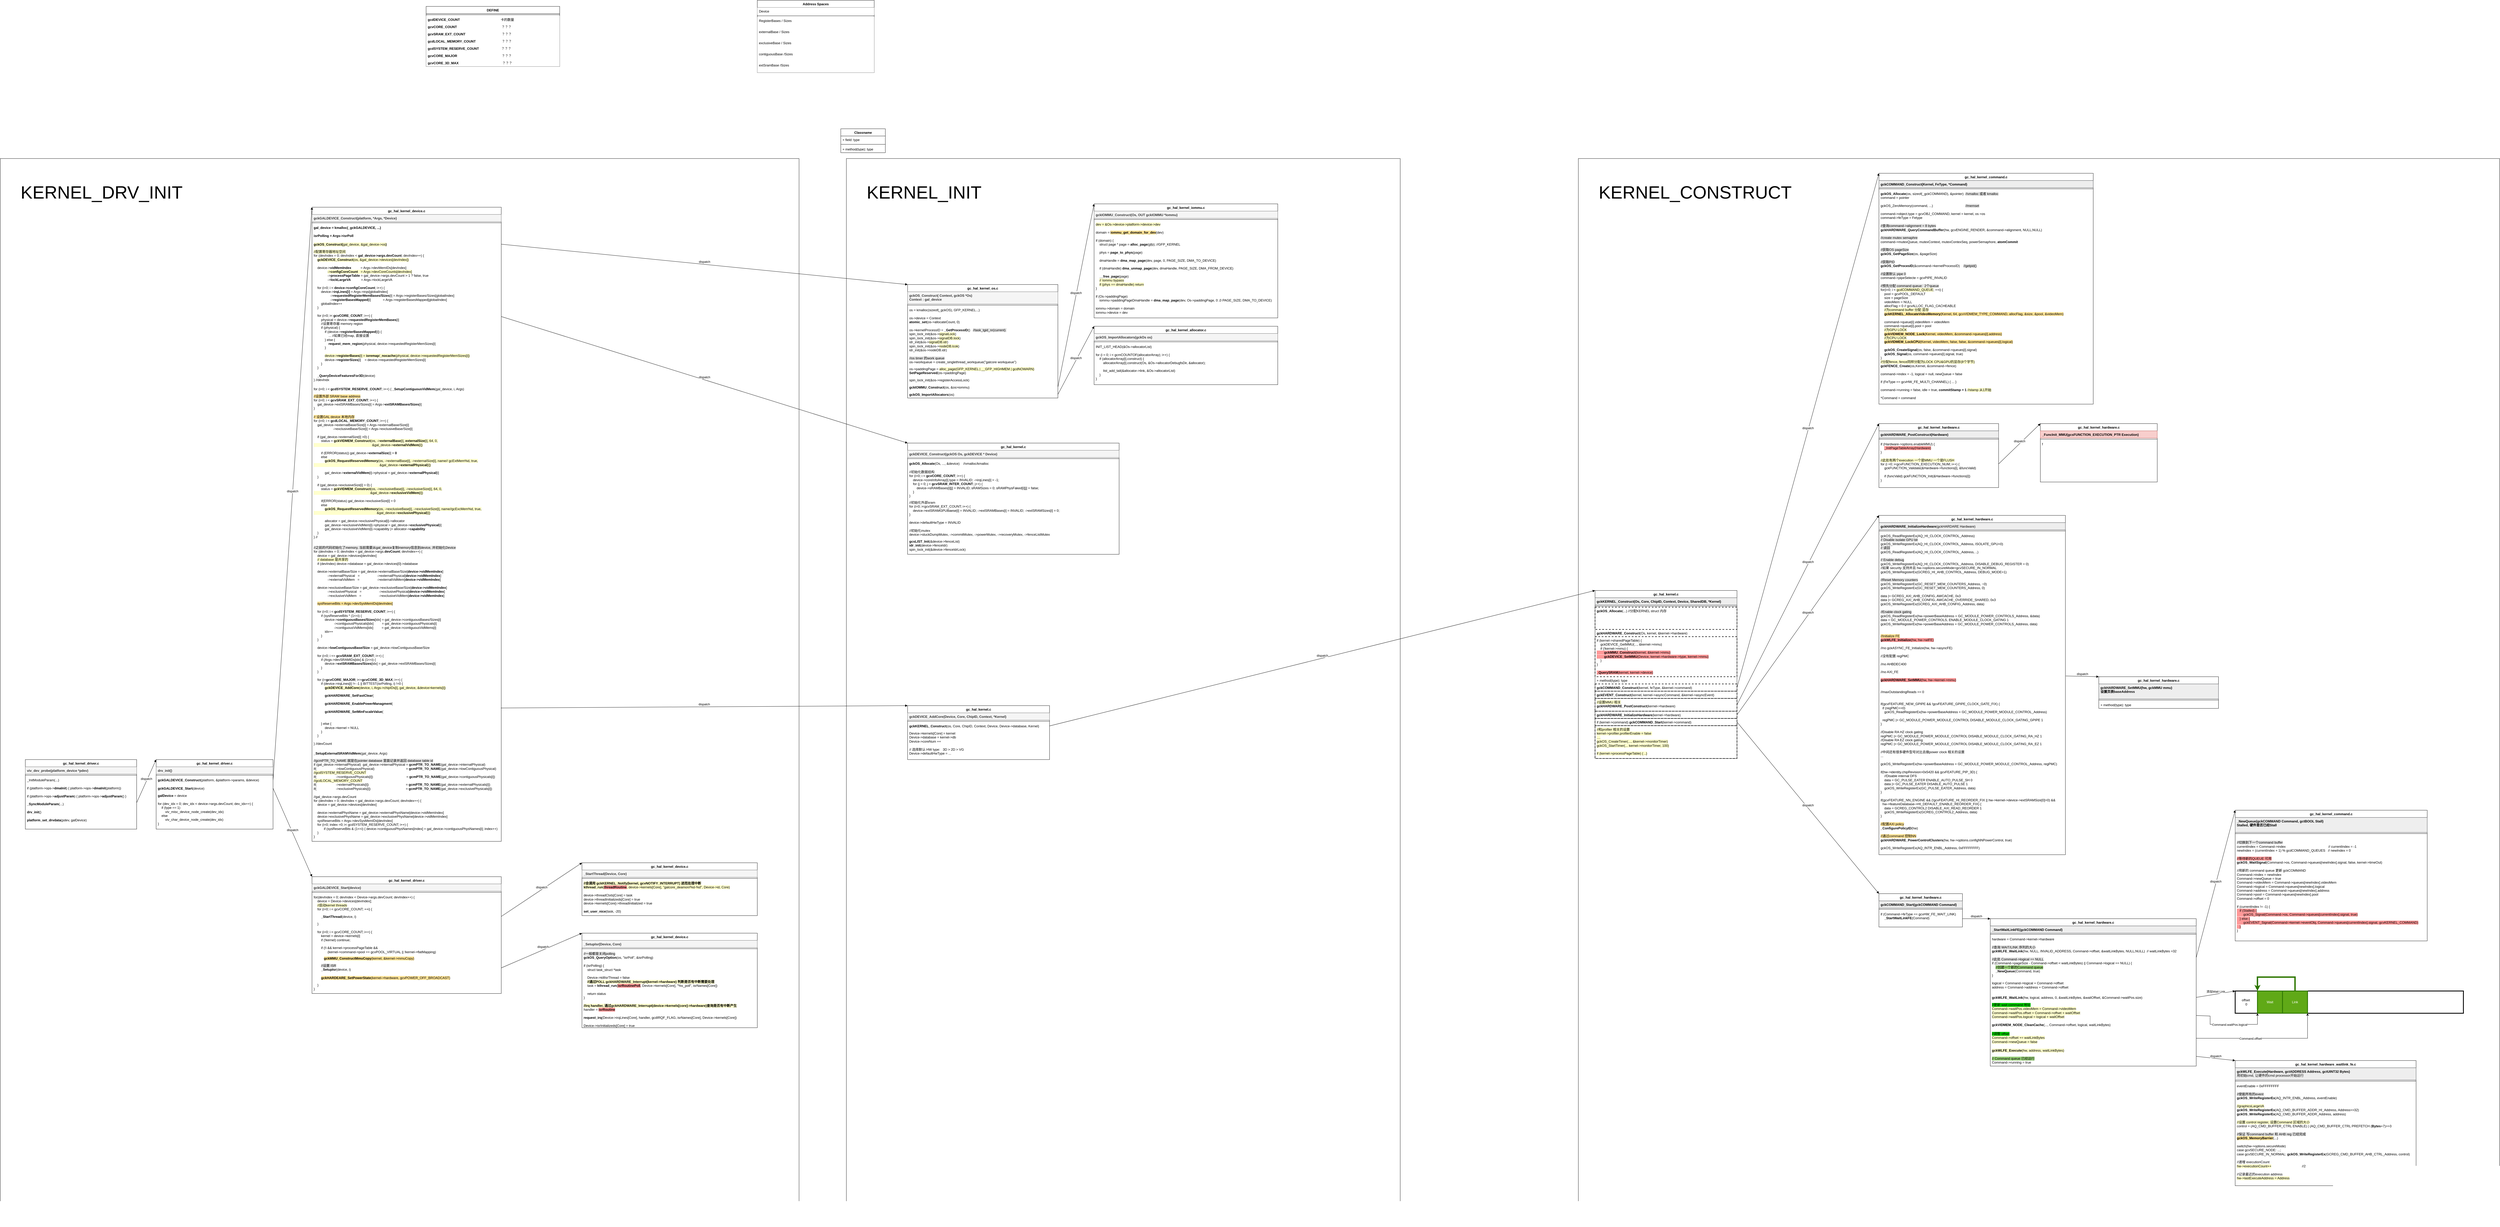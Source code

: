 <mxfile version="25.0.3">
  <diagram name="Page-1" id="yETsX5YmY6TTT-2X_jpd">
    <mxGraphModel dx="7004" dy="8323" grid="1" gridSize="10" guides="1" tooltips="1" connect="1" arrows="1" fold="1" page="1" pageScale="1" pageWidth="850" pageHeight="1100" math="0" shadow="0">
      <root>
        <mxCell id="0" />
        <mxCell id="1" parent="0" />
        <mxCell id="GQCZ_1Nqt_RRfZDzMszY-127" value="&lt;font style=&quot;font-size: 64px;&quot;&gt;&amp;nbsp; &amp;nbsp;&amp;nbsp;&lt;/font&gt;&lt;div&gt;&lt;font style=&quot;font-size: 64px;&quot;&gt;&amp;nbsp; &amp;nbsp; KERNEL_INIT&lt;/font&gt;&lt;/div&gt;" style="rounded=0;whiteSpace=wrap;html=1;verticalAlign=top;align=left;movable=0;resizable=0;rotatable=0;deletable=0;editable=0;locked=1;connectable=0;" vertex="1" parent="1">
          <mxGeometry x="-2760" y="-6443" width="1990" height="3840" as="geometry" />
        </mxCell>
        <mxCell id="GQCZ_1Nqt_RRfZDzMszY-73" value="&lt;font style=&quot;font-size: 64px;&quot;&gt;&amp;nbsp; &amp;nbsp;&amp;nbsp;&lt;/font&gt;&lt;div&gt;&lt;font style=&quot;font-size: 64px;&quot;&gt;&amp;nbsp; &amp;nbsp; KERNEL_DRV_INIT&lt;/font&gt;&lt;/div&gt;" style="rounded=0;whiteSpace=wrap;html=1;verticalAlign=top;align=left;movable=0;resizable=0;rotatable=0;deletable=0;editable=0;locked=1;connectable=0;" vertex="1" parent="1">
          <mxGeometry x="-5800" y="-6443" width="2870" height="3840" as="geometry" />
        </mxCell>
        <mxCell id="GQCZ_1Nqt_RRfZDzMszY-2" value="&lt;font style=&quot;font-size: 64px;&quot;&gt;&amp;nbsp; &amp;nbsp;&amp;nbsp;&lt;/font&gt;&lt;div&gt;&lt;font style=&quot;font-size: 64px;&quot;&gt;&amp;nbsp; &amp;nbsp; KERNEL_CONSTRUCT&lt;/font&gt;&lt;/div&gt;" style="rounded=0;whiteSpace=wrap;html=1;verticalAlign=top;align=left;movable=0;resizable=0;rotatable=0;deletable=0;editable=0;locked=1;connectable=0;" vertex="1" parent="1">
          <mxGeometry x="-130" y="-6443" width="3310" height="3840" as="geometry" />
        </mxCell>
        <mxCell id="f4m65Yiiwl_Fc4j-fUvb-1" value="gc_hal_kernel_command.c" style="swimlane;fontStyle=1;align=center;verticalAlign=top;childLayout=stackLayout;horizontal=1;startSize=26;horizontalStack=0;resizeParent=1;resizeParentMax=0;resizeLast=0;collapsible=1;marginBottom=0;whiteSpace=wrap;html=1;" parent="1" vertex="1">
          <mxGeometry x="950" y="-6390" width="770" height="830" as="geometry" />
        </mxCell>
        <mxCell id="f4m65Yiiwl_Fc4j-fUvb-2" value="&lt;b&gt;gckCOMMAND_Construct(Kernel, FeType, *Command)&lt;/b&gt;" style="text;strokeColor=#36393d;fillColor=#eeeeee;align=left;verticalAlign=top;spacingLeft=4;spacingRight=4;overflow=hidden;rotatable=0;points=[[0,0.5],[1,0.5]];portConstraint=eastwest;whiteSpace=wrap;html=1;" parent="f4m65Yiiwl_Fc4j-fUvb-1" vertex="1">
          <mxGeometry y="26" width="770" height="26" as="geometry" />
        </mxCell>
        <mxCell id="f4m65Yiiwl_Fc4j-fUvb-3" value="" style="line;strokeWidth=1;fillColor=none;align=left;verticalAlign=middle;spacingTop=-1;spacingLeft=3;spacingRight=3;rotatable=0;labelPosition=right;points=[];portConstraint=eastwest;strokeColor=inherit;" parent="f4m65Yiiwl_Fc4j-fUvb-1" vertex="1">
          <mxGeometry y="52" width="770" height="8" as="geometry" />
        </mxCell>
        <mxCell id="f4m65Yiiwl_Fc4j-fUvb-4" value="&lt;b&gt;gckOS_Allocate&lt;/b&gt;(os, sizeof(_gckCOMMAND), &amp;amp;pointer)&amp;nbsp;&amp;nbsp;&lt;span style=&quot;background-color: rgb(230, 230, 230);&quot;&gt;//vmalloc 或者 kmalloc&lt;/span&gt;&lt;div&gt;command = pointer&lt;/div&gt;&lt;div&gt;&lt;br&gt;&lt;/div&gt;&lt;div&gt;gckOS_ZeroMemory(command, ...)&amp;nbsp; &amp;nbsp; &amp;nbsp; &amp;nbsp; &amp;nbsp; &amp;nbsp; &amp;nbsp; &amp;nbsp; &amp;nbsp; &amp;nbsp; &amp;nbsp; &amp;nbsp; &amp;nbsp; &amp;nbsp; &amp;nbsp; &amp;nbsp; &amp;nbsp; &amp;nbsp;&lt;span style=&quot;background-color: rgb(230, 230, 230);&quot;&gt;//memset&lt;/span&gt;&lt;/div&gt;&lt;div&gt;&lt;br&gt;&lt;/div&gt;&lt;div&gt;command-&amp;gt;object.type = gcvOBJ_COMMAND, kernel = kernel, os =os&lt;br&gt;command-&amp;gt;feType = Fetype&lt;/div&gt;&lt;div&gt;&lt;br&gt;&lt;/div&gt;&lt;div&gt;&lt;span style=&quot;background-color: rgb(230, 230, 230);&quot;&gt;//查询command-&amp;gt;alignment = 8 bytes&lt;/span&gt;&lt;/div&gt;&lt;div&gt;&lt;b&gt;gckHARDWARE_QueryCommandBuffer&lt;/b&gt;(hw, gcvENGINE_RENDER, &amp;amp;command-&amp;gt;alignment, NULL,NULL)&lt;br&gt;&lt;br&gt;&lt;span style=&quot;background-color: rgb(230, 230, 230);&quot;&gt;//create mutex semaphre&lt;/span&gt;&lt;br&gt;command-&amp;gt;mutexQueue, mutexContext, mutexContexSeq, powerSemaphore, &lt;b&gt;atomCommit&lt;/b&gt;&lt;br&gt;&lt;br&gt;&lt;span style=&quot;background-color: rgb(230, 230, 230);&quot;&gt;//获取OS pageSize&lt;/span&gt;&lt;br&gt;&lt;b&gt;gckOS_GetPageSize&lt;/b&gt;(os, &amp;amp;pageSize)&lt;/div&gt;&lt;div&gt;&lt;br&gt;&lt;/div&gt;&lt;div&gt;&lt;span style=&quot;background-color: rgb(230, 230, 230);&quot;&gt;//获取PID&lt;/span&gt;&lt;/div&gt;&lt;div&gt;&lt;b&gt;gckOS_GetProcesID&lt;/b&gt;(&amp;amp;command-&amp;gt;kernelProcessID)&amp;nbsp; &amp;nbsp; &lt;span style=&quot;background-color: rgb(230, 230, 230);&quot;&gt;//getpid()&lt;/span&gt;&lt;/div&gt;&lt;div&gt;&lt;br&gt;&lt;/div&gt;&lt;div&gt;&lt;span style=&quot;background-color: rgb(230, 230, 230);&quot;&gt;//设置默认 pipe 0&lt;br&gt;&lt;/span&gt;command-&amp;gt;pipeSelecte = gcvPIPE_INVALID&lt;/div&gt;&lt;div&gt;&lt;br&gt;&lt;/div&gt;&lt;div&gt;&lt;span style=&quot;background-color: rgb(230, 230, 230);&quot;&gt;//预先分配 command queue:&amp;nbsp; 2个queue&lt;/span&gt;&lt;/div&gt;&lt;div&gt;for(i=0; i &amp;lt; &lt;span style=&quot;background-color: rgb(255, 255, 204);&quot;&gt;gcdCOMMAND_QUEUE&lt;/span&gt;; ++i) {&lt;/div&gt;&lt;div&gt;&amp;nbsp; &amp;nbsp; pool = gcvPOOL_DEFAULT&lt;/div&gt;&lt;div&gt;&amp;nbsp; &amp;nbsp; size = pageSize&lt;/div&gt;&lt;div&gt;&amp;nbsp; &amp;nbsp; videoMem = NULL&lt;/div&gt;&lt;div&gt;&amp;nbsp; &amp;nbsp; allocFlag = 0 // gcvALLOC_FLAG_CACHEABLE&lt;/div&gt;&lt;div&gt;&amp;nbsp; &amp;nbsp; &lt;span style=&quot;background-color: rgb(255, 255, 204);&quot;&gt;//为command buffer 分配 显存&lt;/span&gt;&lt;/div&gt;&lt;div&gt;&amp;nbsp; &amp;nbsp; &lt;span style=&quot;background-color: rgb(255, 229, 153);&quot;&gt;&lt;b&gt;gckKERNEL_AllocateVideoMemory&lt;/b&gt;(Kernel, 64, gcvVIDMEM_TYPE_COMMAND, allocFlag, &amp;amp;size, &amp;amp;pool, &amp;amp;videoMem)&lt;/span&gt;&lt;/div&gt;&lt;div&gt;&lt;br&gt;&lt;/div&gt;&lt;div&gt;&amp;nbsp; &amp;nbsp; command-&amp;gt;queue[i].videoMem = videoMem&lt;/div&gt;&lt;div&gt;&amp;nbsp; &amp;nbsp; command-&amp;gt;queue[i].pool = pool&lt;/div&gt;&lt;div&gt;&amp;nbsp; &amp;nbsp; &lt;span style=&quot;background-color: rgb(255, 255, 204);&quot;&gt;//为GPU LOCK&lt;/span&gt;&lt;/div&gt;&lt;div&gt;&amp;nbsp; &amp;nbsp; &lt;span style=&quot;background-color: rgb(255, 229, 153);&quot;&gt;&lt;b&gt;gckVIDMEM_NODE_Lock&lt;/b&gt;(Kernel, videoMem, &amp;amp;command-&amp;gt;queues[i].address)&lt;/span&gt;&lt;/div&gt;&lt;div&gt;&amp;nbsp; &amp;nbsp; &lt;span style=&quot;background-color: rgb(255, 255, 204);&quot;&gt;//为CPU LOCK&lt;/span&gt;&lt;/div&gt;&lt;div&gt;&amp;nbsp; &amp;nbsp; &lt;span style=&quot;background-color: rgb(255, 229, 153);&quot;&gt;&lt;b&gt;gckVIDMEM_LockCPU&lt;/b&gt;(Kernel, videoMem, false, false, &amp;amp;command-&amp;gt;queues[i].logical)&lt;/span&gt;&lt;/div&gt;&lt;div&gt;&lt;br&gt;&lt;/div&gt;&lt;div&gt;&amp;nbsp; &amp;nbsp; &lt;b&gt;gckOS_CreateSignal&lt;/b&gt;(os, false, &amp;amp;command-&amp;gt;queues[i].signal)&lt;/div&gt;&lt;div&gt;&amp;nbsp; &amp;nbsp; &lt;b&gt;gckOS_Signal&lt;/b&gt;(os, command-&amp;gt;queues[i].signal, true)&lt;/div&gt;&lt;div&gt;}&lt;/div&gt;&lt;div&gt;&lt;span style=&quot;background-color: rgb(255, 255, 204);&quot;&gt;//分配fence, fence同样分配为LOCK CPU&amp;amp;GPU的显存(8个字节)&lt;/span&gt;&lt;/div&gt;&lt;div&gt;&lt;b&gt;gckFENCE_Create&lt;/b&gt;(os,Kernel, &amp;amp;command-&amp;gt;fence)&lt;/div&gt;&lt;div&gt;&lt;br&gt;&lt;/div&gt;&lt;div&gt;command-&amp;gt;index = -1,&amp;nbsp;&lt;span style=&quot;background-color: initial;&quot;&gt;logical = null,&amp;nbsp;&lt;/span&gt;&lt;span style=&quot;background-color: initial;&quot;&gt;newQueue = false&amp;nbsp;&lt;/span&gt;&lt;/div&gt;&lt;div&gt;&lt;br&gt;&lt;/div&gt;&lt;div&gt;if (FeType == gcvHW_FE_MULTI_CHANNEL) { ... }&lt;/div&gt;&lt;div&gt;&lt;br&gt;&lt;/div&gt;&lt;div&gt;command-&amp;gt;running = false, idle = true, &lt;b&gt;commitStamp = 1 &lt;/b&gt;&lt;span style=&quot;background-color: rgb(255, 255, 204);&quot;&gt;//stamp 从1开始&lt;/span&gt;&lt;/div&gt;&lt;div&gt;&lt;br&gt;&lt;/div&gt;&lt;div&gt;*Command = command&lt;/div&gt;&lt;div&gt;&lt;br&gt;&lt;/div&gt;&lt;div&gt;&lt;br&gt;&lt;br&gt;&lt;/div&gt;&lt;div&gt;&lt;br&gt;&lt;/div&gt;&lt;div&gt;&lt;br&gt;&lt;/div&gt;&lt;div&gt;&lt;br&gt;&lt;/div&gt;" style="text;strokeColor=none;fillColor=none;align=left;verticalAlign=top;spacingLeft=4;spacingRight=4;overflow=hidden;rotatable=0;points=[[0,0.5],[1,0.5]];portConstraint=eastwest;whiteSpace=wrap;html=1;" parent="f4m65Yiiwl_Fc4j-fUvb-1" vertex="1">
          <mxGeometry y="60" width="770" height="770" as="geometry" />
        </mxCell>
        <mxCell id="f4m65Yiiwl_Fc4j-fUvb-5" value="gc_hal_kernel.c" style="swimlane;fontStyle=1;align=center;verticalAlign=top;childLayout=stackLayout;horizontal=1;startSize=26;horizontalStack=0;resizeParent=1;resizeParentMax=0;resizeLast=0;collapsible=1;marginBottom=0;whiteSpace=wrap;html=1;" parent="1" vertex="1">
          <mxGeometry x="-70" y="-4890" width="510" height="604" as="geometry" />
        </mxCell>
        <mxCell id="f4m65Yiiwl_Fc4j-fUvb-6" value="&lt;b&gt;gckKERNEL_Construct(Os, Core, ChipID, Context, Device, SharedDB, *Kernel)&lt;/b&gt;" style="text;strokeColor=#36393d;fillColor=#eeeeee;align=left;verticalAlign=top;spacingLeft=4;spacingRight=4;overflow=hidden;rotatable=0;points=[[0,0.5],[1,0.5]];portConstraint=eastwest;whiteSpace=wrap;html=1;" parent="f4m65Yiiwl_Fc4j-fUvb-5" vertex="1">
          <mxGeometry y="26" width="510" height="26" as="geometry" />
        </mxCell>
        <mxCell id="f4m65Yiiwl_Fc4j-fUvb-7" value="" style="line;strokeWidth=1;fillColor=none;align=left;verticalAlign=middle;spacingTop=-1;spacingLeft=3;spacingRight=3;rotatable=0;labelPosition=right;points=[];portConstraint=eastwest;strokeColor=inherit;" parent="f4m65Yiiwl_Fc4j-fUvb-5" vertex="1">
          <mxGeometry y="52" width="510" height="8" as="geometry" />
        </mxCell>
        <mxCell id="GQCZ_1Nqt_RRfZDzMszY-10" value="&lt;b&gt;gckOS_Allocate&lt;/b&gt;(...) //分配KERNEL struct 内存" style="text;strokeColor=default;fillColor=none;align=left;verticalAlign=top;spacingLeft=4;spacingRight=4;overflow=hidden;rotatable=0;points=[[0,0.5],[1,0.5]];portConstraint=eastwest;whiteSpace=wrap;html=1;strokeWidth=2;dashed=1;" vertex="1" parent="f4m65Yiiwl_Fc4j-fUvb-5">
          <mxGeometry y="60" width="510" height="80" as="geometry" />
        </mxCell>
        <mxCell id="GQCZ_1Nqt_RRfZDzMszY-14" value="&lt;b&gt;gckHARDWARE_Construct&lt;/b&gt;(Os, kernel, &amp;amp;kernel-&amp;gt;hardware)" style="text;strokeColor=none;fillColor=none;align=left;verticalAlign=top;spacingLeft=4;spacingRight=4;overflow=hidden;rotatable=0;points=[[0,0.5],[1,0.5]];portConstraint=eastwest;whiteSpace=wrap;html=1;" vertex="1" parent="f4m65Yiiwl_Fc4j-fUvb-5">
          <mxGeometry y="140" width="510" height="26" as="geometry" />
        </mxCell>
        <mxCell id="GQCZ_1Nqt_RRfZDzMszY-18" value="if (kernel-&amp;gt;sharedPageTable) {&lt;br&gt;&amp;nbsp; &amp;nbsp; gckDEVICE_GetMMU(..., &amp;amp;kernel-&amp;gt;mmu)&lt;br&gt;&amp;nbsp; &amp;nbsp; if (!kernel-&amp;gt;mmu) {&lt;div&gt;&lt;span style=&quot;background-color: rgb(255, 153, 153);&quot;&gt;&amp;nbsp; &amp;nbsp; &amp;nbsp; &amp;nbsp; &lt;b&gt;gckMMU_Construct&lt;/b&gt;(kernel, &amp;amp;kernel-&amp;gt;mmu)&lt;/span&gt;&lt;/div&gt;&lt;div&gt;&lt;span style=&quot;background-color: rgb(255, 153, 153);&quot;&gt;&amp;nbsp; &amp;nbsp; &amp;nbsp; &amp;nbsp; &lt;b&gt;gckDEVICE_SetMMU&lt;/b&gt;(Device, kernel-&amp;gt;hardware-&amp;gt;type, kernel-&amp;gt;mmu)&lt;/span&gt;&lt;/div&gt;&lt;div&gt;&amp;nbsp; &amp;nbsp; }&lt;br&gt;}&lt;/div&gt;&lt;div&gt;&lt;br&gt;&lt;/div&gt;&lt;div&gt;&lt;span style=&quot;background-color: rgb(255, 153, 153);&quot;&gt;&lt;b&gt;_QuerySRAM&lt;/b&gt;(kernel, kernel-&amp;gt;device)&lt;/span&gt;&lt;/div&gt;" style="text;strokeColor=default;fillColor=none;align=left;verticalAlign=top;spacingLeft=4;spacingRight=4;overflow=hidden;rotatable=0;points=[[0,0.5],[1,0.5]];portConstraint=eastwest;whiteSpace=wrap;html=1;dashed=1;strokeWidth=2;" vertex="1" parent="f4m65Yiiwl_Fc4j-fUvb-5">
          <mxGeometry y="166" width="510" height="144" as="geometry" />
        </mxCell>
        <mxCell id="GQCZ_1Nqt_RRfZDzMszY-24" value="+ method(type): type" style="text;strokeColor=none;fillColor=none;align=left;verticalAlign=top;spacingLeft=4;spacingRight=4;overflow=hidden;rotatable=0;points=[[0,0.5],[1,0.5]];portConstraint=eastwest;whiteSpace=wrap;html=1;" vertex="1" parent="f4m65Yiiwl_Fc4j-fUvb-5">
          <mxGeometry y="310" width="510" height="26" as="geometry" />
        </mxCell>
        <mxCell id="f4m65Yiiwl_Fc4j-fUvb-9" value="&lt;b&gt;gckCOMMAND_Construct&lt;/b&gt;(kernel, feType, &amp;amp;kernel-&amp;gt;command)" style="text;strokeColor=default;fillColor=none;align=left;verticalAlign=top;spacingLeft=4;spacingRight=4;overflow=hidden;rotatable=0;points=[[0,0.5],[1,0.5]];portConstraint=eastwest;whiteSpace=wrap;html=1;dashed=1;strokeWidth=2;" parent="f4m65Yiiwl_Fc4j-fUvb-5" vertex="1">
          <mxGeometry y="336" width="510" height="26" as="geometry" />
        </mxCell>
        <mxCell id="f4m65Yiiwl_Fc4j-fUvb-10" value="&lt;b&gt;gckEVENT_Construct&lt;/b&gt;(kernel, kernel-&amp;gt;asyncCommand, &amp;amp;kernel-&amp;gt;asyncEvent)" style="text;strokeColor=default;fillColor=none;align=left;verticalAlign=top;spacingLeft=4;spacingRight=4;overflow=hidden;rotatable=0;points=[[0,0.5],[1,0.5]];portConstraint=eastwest;whiteSpace=wrap;html=1;dashed=1;strokeWidth=2;" parent="f4m65Yiiwl_Fc4j-fUvb-5" vertex="1">
          <mxGeometry y="362" width="510" height="26" as="geometry" />
        </mxCell>
        <mxCell id="f4m65Yiiwl_Fc4j-fUvb-12" value="&lt;div&gt;&lt;span style=&quot;background-color: rgb(255, 255, 204);&quot;&gt;//设置MMU 相关&lt;/span&gt;&lt;/div&gt;&lt;b&gt;gckHARDWARE_PostConstruct&lt;/b&gt;(kernel-&amp;gt;hardware)" style="text;strokeColor=default;fillColor=none;align=left;verticalAlign=top;spacingLeft=4;spacingRight=4;overflow=hidden;rotatable=0;points=[[0,0.5],[1,0.5]];portConstraint=eastwest;whiteSpace=wrap;html=1;dashed=1;strokeWidth=2;" parent="f4m65Yiiwl_Fc4j-fUvb-5" vertex="1">
          <mxGeometry y="388" width="510" height="46" as="geometry" />
        </mxCell>
        <mxCell id="f4m65Yiiwl_Fc4j-fUvb-13" value="&lt;b&gt;gckHARDWARE_InitializeHardware&lt;/b&gt;(kernel-&amp;gt;hardware)" style="text;strokeColor=default;fillColor=none;align=left;verticalAlign=top;spacingLeft=4;spacingRight=4;overflow=hidden;rotatable=0;points=[[0,0.5],[1,0.5]];portConstraint=eastwest;whiteSpace=wrap;html=1;dashed=1;strokeWidth=2;" parent="f4m65Yiiwl_Fc4j-fUvb-5" vertex="1">
          <mxGeometry y="434" width="510" height="26" as="geometry" />
        </mxCell>
        <mxCell id="f4m65Yiiwl_Fc4j-fUvb-14" value="if (kernel-&amp;gt;command) &lt;b&gt;gckCOMMAND_Start&lt;/b&gt;(kernel-&amp;gt;command)" style="text;strokeColor=default;fillColor=none;align=left;verticalAlign=top;spacingLeft=4;spacingRight=4;overflow=hidden;rotatable=0;points=[[0,0.5],[1,0.5]];portConstraint=eastwest;whiteSpace=wrap;html=1;dashed=1;strokeWidth=2;" parent="f4m65Yiiwl_Fc4j-fUvb-5" vertex="1">
          <mxGeometry y="460" width="510" height="26" as="geometry" />
        </mxCell>
        <mxCell id="f4m65Yiiwl_Fc4j-fUvb-15" value="&lt;span style=&quot;background-color: rgb(255, 255, 204);&quot;&gt;//和profiler 相关的设置&lt;/span&gt;&lt;div&gt;&lt;span style=&quot;background-color: rgb(255, 255, 204);&quot;&gt;kernel-&amp;gt;profiler.profilerEnable = false&amp;nbsp;&lt;/span&gt;&lt;/div&gt;&lt;div&gt;&lt;span style=&quot;background-color: rgb(255, 255, 204);&quot;&gt;....&lt;/span&gt;&lt;/div&gt;&lt;div&gt;&lt;span style=&quot;background-color: rgb(255, 255, 204);&quot;&gt;gckOS_CreateTimer(..., &amp;amp;kernel-&amp;gt;monitorTimer)&lt;/span&gt;&lt;/div&gt;&lt;div&gt;&lt;span style=&quot;background-color: rgb(255, 255, 204);&quot;&gt;gckOS_StartTimer(... kernel-&amp;gt;monitorTimer, 100)&lt;/span&gt;&lt;/div&gt;&lt;div&gt;&lt;span style=&quot;background-color: rgb(255, 255, 204);&quot;&gt;&lt;br&gt;&lt;/span&gt;&lt;/div&gt;&lt;div&gt;&lt;span style=&quot;background-color: rgb(255, 255, 204);&quot;&gt;if (kernel-&amp;gt;processPageTable) { ..}&lt;/span&gt;&lt;/div&gt;&lt;div&gt;&lt;span style=&quot;background-color: rgb(255, 255, 204);&quot;&gt;&lt;br&gt;&lt;/span&gt;&lt;/div&gt;&lt;div&gt;&lt;br&gt;&lt;/div&gt;&lt;div&gt;&lt;span style=&quot;background-color: rgb(255, 255, 204);&quot;&gt;&lt;br&gt;&lt;/span&gt;&lt;/div&gt;" style="text;strokeColor=default;fillColor=none;align=left;verticalAlign=top;spacingLeft=4;spacingRight=4;overflow=hidden;rotatable=0;points=[[0,0.5],[1,0.5]];portConstraint=eastwest;whiteSpace=wrap;html=1;dashed=1;strokeWidth=2;" parent="f4m65Yiiwl_Fc4j-fUvb-5" vertex="1">
          <mxGeometry y="486" width="510" height="118" as="geometry" />
        </mxCell>
        <mxCell id="f4m65Yiiwl_Fc4j-fUvb-16" value="dispatch" style="html=1;verticalAlign=bottom;endArrow=block;curved=0;rounded=0;entryX=0;entryY=0;entryDx=0;entryDy=0;exitX=1;exitY=0.5;exitDx=0;exitDy=0;" parent="1" source="f4m65Yiiwl_Fc4j-fUvb-9" target="f4m65Yiiwl_Fc4j-fUvb-1" edge="1">
          <mxGeometry width="80" relative="1" as="geometry">
            <mxPoint x="580" y="-4893" as="sourcePoint" />
            <mxPoint x="710" y="-5110" as="targetPoint" />
          </mxGeometry>
        </mxCell>
        <mxCell id="f4m65Yiiwl_Fc4j-fUvb-17" value="gc_hal_kernel_hardware.c" style="swimlane;fontStyle=1;align=center;verticalAlign=top;childLayout=stackLayout;horizontal=1;startSize=26;horizontalStack=0;resizeParent=1;resizeParentMax=0;resizeLast=0;collapsible=1;marginBottom=0;whiteSpace=wrap;html=1;" parent="1" vertex="1">
          <mxGeometry x="950" y="-5490" width="430" height="230" as="geometry" />
        </mxCell>
        <mxCell id="f4m65Yiiwl_Fc4j-fUvb-18" value="&lt;span style=&quot;font-weight: 700; text-align: center;&quot;&gt;gckHARDWARE_PostConstruct(Hardware)&lt;/span&gt;" style="text;strokeColor=#36393d;fillColor=#eeeeee;align=left;verticalAlign=top;spacingLeft=4;spacingRight=4;overflow=hidden;rotatable=0;points=[[0,0.5],[1,0.5]];portConstraint=eastwest;whiteSpace=wrap;html=1;" parent="f4m65Yiiwl_Fc4j-fUvb-17" vertex="1">
          <mxGeometry y="26" width="430" height="26" as="geometry" />
        </mxCell>
        <mxCell id="f4m65Yiiwl_Fc4j-fUvb-19" value="" style="line;strokeWidth=1;fillColor=none;align=left;verticalAlign=middle;spacingTop=-1;spacingLeft=3;spacingRight=3;rotatable=0;labelPosition=right;points=[];portConstraint=eastwest;strokeColor=inherit;" parent="f4m65Yiiwl_Fc4j-fUvb-17" vertex="1">
          <mxGeometry y="52" width="430" height="8" as="geometry" />
        </mxCell>
        <mxCell id="f4m65Yiiwl_Fc4j-fUvb-20" value="if (Hardware-&amp;gt;options.enableMMU) {&lt;div&gt;&amp;nbsp; &amp;nbsp; &lt;span style=&quot;background-color: rgb(255, 153, 153);&quot;&gt;_InitPageTableArray(Hardware)&lt;/span&gt;&lt;/div&gt;&lt;div&gt;}&lt;/div&gt;&lt;div&gt;&lt;br&gt;&lt;/div&gt;&lt;div&gt;&lt;span style=&quot;background-color: rgb(255, 255, 204);&quot;&gt;//此处有两个execution 一个是MMU 一个是FLUSH&lt;/span&gt;&lt;/div&gt;&lt;div&gt;for (i =0; i&amp;lt;gcvFUNCTION_EXECUTION_NUM; i++) {&lt;/div&gt;&lt;div&gt;&amp;nbsp; &amp;nbsp; gckFUNCTION_Validate(&amp;amp;Hardware-&amp;gt;functions[i], &amp;amp;funcValid)&lt;/div&gt;&lt;div&gt;&lt;br&gt;&lt;/div&gt;&lt;div&gt;&amp;nbsp; &amp;nbsp; if (funcValid) gckFUNCTION_Init(&amp;amp;Hardware-&amp;gt;functions[i])&lt;/div&gt;&lt;div&gt;}&lt;/div&gt;" style="text;strokeColor=none;fillColor=none;align=left;verticalAlign=top;spacingLeft=4;spacingRight=4;overflow=hidden;rotatable=0;points=[[0,0.5],[1,0.5]];portConstraint=eastwest;whiteSpace=wrap;html=1;" parent="f4m65Yiiwl_Fc4j-fUvb-17" vertex="1">
          <mxGeometry y="60" width="430" height="170" as="geometry" />
        </mxCell>
        <mxCell id="f4m65Yiiwl_Fc4j-fUvb-21" value="gc_hal_kernel_hardware.c" style="swimlane;fontStyle=1;align=center;verticalAlign=top;childLayout=stackLayout;horizontal=1;startSize=26;horizontalStack=0;resizeParent=1;resizeParentMax=0;resizeLast=0;collapsible=1;marginBottom=0;whiteSpace=wrap;html=1;" parent="1" vertex="1">
          <mxGeometry x="1530" y="-5490" width="420" height="210" as="geometry" />
        </mxCell>
        <mxCell id="f4m65Yiiwl_Fc4j-fUvb-22" value="&lt;b&gt;_FuncInit_MMU(gcsFUNCTION_EXECUTION_PTR Execution)&lt;/b&gt;" style="text;strokeColor=#b85450;fillColor=#f8cecc;align=left;verticalAlign=top;spacingLeft=4;spacingRight=4;overflow=hidden;rotatable=0;points=[[0,0.5],[1,0.5]];portConstraint=eastwest;whiteSpace=wrap;html=1;" parent="f4m65Yiiwl_Fc4j-fUvb-21" vertex="1">
          <mxGeometry y="26" width="420" height="26" as="geometry" />
        </mxCell>
        <mxCell id="f4m65Yiiwl_Fc4j-fUvb-23" value="" style="line;strokeWidth=1;fillColor=none;align=left;verticalAlign=middle;spacingTop=-1;spacingLeft=3;spacingRight=3;rotatable=0;labelPosition=right;points=[];portConstraint=eastwest;strokeColor=inherit;" parent="f4m65Yiiwl_Fc4j-fUvb-21" vertex="1">
          <mxGeometry y="52" width="420" height="8" as="geometry" />
        </mxCell>
        <mxCell id="f4m65Yiiwl_Fc4j-fUvb-24" value="f&lt;div&gt;&lt;br&gt;&lt;/div&gt;&lt;div&gt;&lt;br&gt;&lt;/div&gt;&lt;div&gt;&lt;br&gt;&lt;/div&gt;&lt;div&gt;&lt;br&gt;&lt;/div&gt;&lt;div&gt;&lt;br&gt;&lt;/div&gt;&lt;div&gt;&lt;br&gt;&lt;/div&gt;&lt;div&gt;&lt;br&gt;&lt;/div&gt;&lt;div&gt;&lt;br&gt;&lt;/div&gt;&lt;div&gt;&lt;br&gt;&lt;/div&gt;" style="text;strokeColor=none;fillColor=none;align=left;verticalAlign=top;spacingLeft=4;spacingRight=4;overflow=hidden;rotatable=0;points=[[0,0.5],[1,0.5]];portConstraint=eastwest;whiteSpace=wrap;html=1;" parent="f4m65Yiiwl_Fc4j-fUvb-21" vertex="1">
          <mxGeometry y="60" width="420" height="150" as="geometry" />
        </mxCell>
        <mxCell id="f4m65Yiiwl_Fc4j-fUvb-25" value="dispatch" style="html=1;verticalAlign=bottom;endArrow=block;curved=0;rounded=0;entryX=0;entryY=0;entryDx=0;entryDy=0;exitX=1;exitY=0.5;exitDx=0;exitDy=0;" parent="1" source="f4m65Yiiwl_Fc4j-fUvb-20" target="f4m65Yiiwl_Fc4j-fUvb-21" edge="1">
          <mxGeometry width="80" relative="1" as="geometry">
            <mxPoint x="720" y="-5541" as="sourcePoint" />
            <mxPoint x="980" y="-6110" as="targetPoint" />
          </mxGeometry>
        </mxCell>
        <mxCell id="f4m65Yiiwl_Fc4j-fUvb-26" value="dispatch" style="html=1;verticalAlign=bottom;endArrow=block;curved=0;rounded=0;entryX=0;entryY=0;entryDx=0;entryDy=0;exitX=1;exitY=0.5;exitDx=0;exitDy=0;" parent="1" source="f4m65Yiiwl_Fc4j-fUvb-12" target="f4m65Yiiwl_Fc4j-fUvb-17" edge="1">
          <mxGeometry width="80" relative="1" as="geometry">
            <mxPoint x="580" y="-4301" as="sourcePoint" />
            <mxPoint x="840" y="-4870" as="targetPoint" />
          </mxGeometry>
        </mxCell>
        <mxCell id="f4m65Yiiwl_Fc4j-fUvb-27" value="gc_hal_kernel_hardware.c" style="swimlane;fontStyle=1;align=center;verticalAlign=top;childLayout=stackLayout;horizontal=1;startSize=26;horizontalStack=0;resizeParent=1;resizeParentMax=0;resizeLast=0;collapsible=1;marginBottom=0;whiteSpace=wrap;html=1;" parent="1" vertex="1">
          <mxGeometry x="950" y="-5160" width="670" height="1220" as="geometry" />
        </mxCell>
        <mxCell id="f4m65Yiiwl_Fc4j-fUvb-28" value="&lt;b&gt;gckHARDWARE_InitializeHardware&lt;/b&gt;(gckHARDARE Hardware)" style="text;strokeColor=#36393d;fillColor=#eeeeee;align=left;verticalAlign=top;spacingLeft=4;spacingRight=4;overflow=hidden;rotatable=0;points=[[0,0.5],[1,0.5]];portConstraint=eastwest;whiteSpace=wrap;html=1;" parent="f4m65Yiiwl_Fc4j-fUvb-27" vertex="1">
          <mxGeometry y="26" width="670" height="26" as="geometry" />
        </mxCell>
        <mxCell id="f4m65Yiiwl_Fc4j-fUvb-29" value="" style="line;strokeWidth=1;fillColor=none;align=left;verticalAlign=middle;spacingTop=-1;spacingLeft=3;spacingRight=3;rotatable=0;labelPosition=right;points=[];portConstraint=eastwest;strokeColor=inherit;" parent="f4m65Yiiwl_Fc4j-fUvb-27" vertex="1">
          <mxGeometry y="52" width="670" height="8" as="geometry" />
        </mxCell>
        <mxCell id="f4m65Yiiwl_Fc4j-fUvb-30" value="gckOS_ReadRegisterEx(AQ_HI_CLOCK_CONTROL_Address)&lt;div&gt;&lt;span style=&quot;background-color: rgb(230, 230, 230);&quot;&gt;// Disable isolate GPU bit&lt;/span&gt;&lt;/div&gt;&lt;div&gt;gckOS_WriteRegisterEx(AQ_HI_CLOCK_CONTROL_Address, ISOLATE_GPU=0)&lt;/div&gt;&lt;div&gt;&lt;span style=&quot;background-color: rgb(230, 230, 230);&quot;&gt;// 读回&lt;/span&gt;&lt;/div&gt;&lt;div&gt;gckOS_ReadRegisterEx(AQ_HI_CLOCK_CONTROL_Address, ..)&lt;/div&gt;&lt;div&gt;&lt;span style=&quot;background-color: rgb(230, 230, 230);&quot;&gt;&lt;br&gt;&lt;/span&gt;&lt;/div&gt;&lt;div&gt;&lt;span style=&quot;background-color: rgb(230, 230, 230);&quot;&gt;// Enable debug&lt;/span&gt;&lt;/div&gt;&lt;div&gt;gckOS_WriteRegisterEx(AQ_HI_CLOCK_CONTROL_Address, DISABLE_DEBUG_REGISTER = 0)&lt;/div&gt;&lt;div&gt;&lt;span style=&quot;background-color: initial;&quot;&gt;//如果 security 支持并且 hw-&amp;gt;options.secureMode=gcvSECURE_IN_NORMAL&lt;/span&gt;&lt;/div&gt;&lt;div&gt;gckOS_WriteRegisterEx(GCREG_HI_AHB_CONTROL_Address, DEBUG_MODE=1)&lt;/div&gt;&lt;div&gt;&lt;br&gt;&lt;/div&gt;&lt;div&gt;&lt;span style=&quot;background-color: rgb(230, 230, 230);&quot;&gt;//Reset Memory counters&lt;/span&gt;&lt;/div&gt;&lt;div&gt;gckOS_WriteRegisterEx(GC_RESET_MEM_COUNTERS_Address, ~0)&lt;/div&gt;&lt;div&gt;gckOS_WriteRegisterEx(GC_RESET_MEM_COUNTERS_Address, 0)&lt;/div&gt;&lt;div&gt;&lt;br&gt;&lt;/div&gt;&lt;div&gt;data |= GCREG_AXI_AHB_CONFIG, AWCACHE, 0x3&lt;/div&gt;&lt;div&gt;data |= GCREG_AXI_AHB_CONFIG, AWCACHE_OVERRIDE_SHARED, 0x3&lt;/div&gt;&lt;div&gt;gckOS_WriteRegisterEx(GCREG_AXI_AHB_CONFIG_Address, data)&lt;/div&gt;&lt;div&gt;&lt;br&gt;&lt;/div&gt;&lt;div&gt;&lt;span style=&quot;background-color: rgb(230, 230, 230);&quot;&gt;//Enable clock gating&lt;/span&gt;&lt;/div&gt;&lt;div&gt;gckOS_ReadRegisterEx(hw-&amp;gt;powerBaseAddress + GC_MODULE_POWER_CONTROLS_Address, &amp;amp;data)&lt;/div&gt;&lt;div&gt;data = GC_MODULE_POWER_CONTROLS, ENABLE_MODULE_CLOCK_GATING 1&lt;/div&gt;&lt;div&gt;&lt;span style=&quot;background-color: initial;&quot;&gt;gckOS_WriteRegisterEx(hw-&amp;gt;powerBaseAddress + GC_MODULE_POWER_CONTROLS_Address, data)&lt;/span&gt;&lt;/div&gt;&lt;div&gt;&lt;br&gt;&lt;/div&gt;&lt;div&gt;&lt;br&gt;&lt;/div&gt;&lt;div&gt;&lt;span style=&quot;background-color: rgb(255, 229, 153);&quot;&gt;//Initialize FE&lt;/span&gt;&lt;/div&gt;&lt;div&gt;&lt;span style=&quot;background-color: rgb(255, 153, 153);&quot;&gt;&lt;b style=&quot;&quot;&gt;gckWLFE_Initialize&lt;/b&gt;(hw, hw-&amp;gt;wlFE)&lt;/span&gt;&lt;/div&gt;&lt;div&gt;&lt;br&gt;&lt;/div&gt;&lt;div&gt;//no gckASYNC_FE_Initialize(hw, hw-&amp;gt;asyncFE)&lt;/div&gt;&lt;div&gt;&lt;br&gt;&lt;/div&gt;&lt;div&gt;//没有配置 regPMC&lt;/div&gt;&lt;div&gt;&lt;br&gt;&lt;/div&gt;&lt;div&gt;//no AHBDEC400&lt;/div&gt;&lt;div&gt;&lt;br&gt;&lt;/div&gt;&lt;div&gt;//no AXI_FE&lt;/div&gt;&lt;div&gt;&lt;br&gt;&lt;/div&gt;&lt;div&gt;&lt;span style=&quot;background-color: rgb(255, 153, 153);&quot;&gt;&lt;b&gt;gckHARDWARE_SetMMU&lt;/b&gt;(hw, hw-&amp;gt;kernel-&amp;gt;mmu)&lt;/span&gt;&lt;/div&gt;&lt;div&gt;&lt;br&gt;&lt;/div&gt;&lt;div&gt;&lt;br&gt;&lt;/div&gt;&lt;div&gt;//maxOutstandingReads == 0&lt;/div&gt;&lt;div&gt;&lt;br&gt;&lt;/div&gt;&lt;div&gt;&lt;br&gt;&lt;/div&gt;&lt;div&gt;if(gcvFEATURE_NEW_GPIPE &amp;amp;&amp;amp; !gcvFEATURE_GPIPE_CLOCK_GATE_FIX) {&lt;/div&gt;&lt;div&gt;&amp;nbsp; if (regPMC==0)&lt;/div&gt;&lt;div&gt;&amp;nbsp; &amp;nbsp; gckOS_ReadRegisterEx(hw-&amp;gt;powerBaseAddress + GC_MODULE_POWER_MODULE_CONTROL_Address)&lt;/div&gt;&lt;div&gt;&lt;br&gt;&lt;/div&gt;&lt;div&gt;&amp;nbsp; regPMC |= GC_MODULE_POWER_MODULE_CONTROL DISABLE_MODULE_CLOCK_GATING_GPIPE 1&lt;/div&gt;&lt;div&gt;}&lt;/div&gt;&lt;div&gt;&lt;br&gt;&lt;/div&gt;&lt;div&gt;//Disable RA HZ clock gating&lt;/div&gt;&lt;div&gt;regPMC |= GC_MODULE_POWER_MODULE_CONTROL DISABLE_MODULE_CLOCK_GATING_RA_HZ 1&lt;/div&gt;&lt;div&gt;//Disable RA EZ clock gating&lt;/div&gt;&lt;div&gt;regPMC |= GC_MODULE_POWER_MODULE_CONTROL DISABLE_MODULE_CLOCK_GATING_RA_EZ 1&lt;/div&gt;&lt;div&gt;&lt;br&gt;&lt;/div&gt;&lt;div&gt;//中间还有很多硬件型号对比去做power clock 相关的设置&lt;/div&gt;&lt;div&gt;...&lt;/div&gt;&lt;div&gt;&lt;br&gt;&lt;/div&gt;&lt;div&gt;gckOS_WriteRegisterEx(hw-&amp;gt;powerBaseAddress + GC_MODULE_POWER_MODULE_CONTROL_Address, regPMC)&lt;/div&gt;&lt;div&gt;&lt;br&gt;&lt;/div&gt;&lt;div&gt;if(hw-&amp;gt;identity.chipRevision&amp;gt;0x5420 &amp;amp;&amp;amp; gcvFEATURE_PIP_3D) {&lt;/div&gt;&lt;div&gt;&amp;nbsp; &amp;nbsp; //Disable internal DFS&lt;/div&gt;&lt;div&gt;&amp;nbsp; &amp;nbsp; data = GC_PULSE_EATER ENABLE_AUTO_PULSE_SH 0&lt;br&gt;&amp;nbsp; &amp;nbsp; data |= GC_PULSE_EATER DISABLE_AUTO_PULSE 1&lt;/div&gt;&lt;div&gt;&amp;nbsp; &amp;nbsp;&amp;nbsp;&lt;span style=&quot;background-color: initial;&quot;&gt;gckOS_WriteRegisterEx(GC_PULSE_EATER_Address, data)&lt;/span&gt;&lt;/div&gt;&lt;div&gt;}&lt;/div&gt;&lt;div&gt;&lt;br&gt;&lt;/div&gt;&lt;div&gt;if(gcvFEATURE_NN_ENGINE &amp;amp;&amp;amp; (!gcvFEATURE_HI_REORDER_FIX || hw-&amp;gt;kernel-&amp;gt;device-&amp;gt;extSRAMSize[0]=0) &amp;amp;&amp;amp;&lt;br&gt;&amp;nbsp; hw-&amp;gt;featureDatabase-&amp;gt;HI_DEFAULT_ENABLE_REORDER_FIX) {&lt;br&gt;&lt;/div&gt;&lt;div&gt;&amp;nbsp; &amp;nbsp; data = GCREG_CONTROL2 DISABLE_AXI_READ_REORDER 1&lt;br&gt;&amp;nbsp; &amp;nbsp; gckOS_WriteRegisterEx(GCREG_CONTROL2_Address, data)&lt;/div&gt;&lt;div&gt;}&lt;/div&gt;&lt;div&gt;&lt;br&gt;&lt;/div&gt;&lt;div&gt;&lt;span style=&quot;background-color: rgb(255, 229, 153);&quot;&gt;//配置AXI policy&lt;/span&gt;&lt;/div&gt;&lt;div&gt;&lt;b&gt;_ConfigurePolicyID&lt;/b&gt;(hw)&lt;/div&gt;&lt;div&gt;&lt;br&gt;&lt;/div&gt;&lt;div&gt;&lt;span style=&quot;background-color: rgb(255, 229, 153);&quot;&gt;//通过command 控制NN&lt;/span&gt;&lt;/div&gt;&lt;div&gt;&lt;b&gt;gckHARDWARE_PowerControlClusters&lt;/b&gt;(hw, hw-&amp;gt;options.configNNPowerControl, true)&lt;/div&gt;&lt;div&gt;&lt;br&gt;&lt;/div&gt;&lt;div&gt;gckOS_WriteRegisterEx(AQ_INTR_ENBL_Address, 0xFFFFFFFF)&lt;/div&gt;&lt;div&gt;&lt;br&gt;&lt;/div&gt;&lt;div&gt;&lt;br&gt;&lt;/div&gt;&lt;div&gt;&lt;br&gt;&lt;/div&gt;&lt;div&gt;&lt;br&gt;&lt;/div&gt;&lt;div&gt;&lt;br&gt;&lt;/div&gt;&lt;div&gt;&lt;br&gt;&lt;/div&gt;&lt;div&gt;&lt;br&gt;&lt;/div&gt;&lt;div&gt;&lt;br&gt;&lt;/div&gt;" style="text;strokeColor=none;fillColor=none;align=left;verticalAlign=top;spacingLeft=4;spacingRight=4;overflow=hidden;rotatable=0;points=[[0,0.5],[1,0.5]];portConstraint=eastwest;whiteSpace=wrap;html=1;" parent="f4m65Yiiwl_Fc4j-fUvb-27" vertex="1">
          <mxGeometry y="60" width="670" height="1160" as="geometry" />
        </mxCell>
        <mxCell id="f4m65Yiiwl_Fc4j-fUvb-31" value="dispatch" style="html=1;verticalAlign=bottom;endArrow=block;curved=0;rounded=0;entryX=0;entryY=0;entryDx=0;entryDy=0;exitX=1;exitY=0.5;exitDx=0;exitDy=0;" parent="1" source="f4m65Yiiwl_Fc4j-fUvb-13" target="f4m65Yiiwl_Fc4j-fUvb-27" edge="1">
          <mxGeometry width="80" relative="1" as="geometry">
            <mxPoint x="450" y="-4693" as="sourcePoint" />
            <mxPoint x="880" y="-4640" as="targetPoint" />
          </mxGeometry>
        </mxCell>
        <mxCell id="f4m65Yiiwl_Fc4j-fUvb-32" value="gc_hal_kernel_hardware.c" style="swimlane;fontStyle=1;align=center;verticalAlign=top;childLayout=stackLayout;horizontal=1;startSize=26;horizontalStack=0;resizeParent=1;resizeParentMax=0;resizeLast=0;collapsible=1;marginBottom=0;whiteSpace=wrap;html=1;" parent="1" vertex="1">
          <mxGeometry x="1740" y="-4580" width="430" height="114" as="geometry" />
        </mxCell>
        <mxCell id="f4m65Yiiwl_Fc4j-fUvb-33" value="&lt;b&gt;gckHARDWARE_SetMMU(hw, gckMMU mmu)&lt;/b&gt;&lt;div&gt;&lt;b&gt;设置页表baseAddress&lt;/b&gt;&lt;/div&gt;" style="text;strokeColor=#36393d;fillColor=#eeeeee;align=left;verticalAlign=top;spacingLeft=4;spacingRight=4;overflow=hidden;rotatable=0;points=[[0,0.5],[1,0.5]];portConstraint=eastwest;whiteSpace=wrap;html=1;" parent="f4m65Yiiwl_Fc4j-fUvb-32" vertex="1">
          <mxGeometry y="26" width="430" height="54" as="geometry" />
        </mxCell>
        <mxCell id="f4m65Yiiwl_Fc4j-fUvb-34" value="" style="line;strokeWidth=1;fillColor=none;align=left;verticalAlign=middle;spacingTop=-1;spacingLeft=3;spacingRight=3;rotatable=0;labelPosition=right;points=[];portConstraint=eastwest;strokeColor=inherit;" parent="f4m65Yiiwl_Fc4j-fUvb-32" vertex="1">
          <mxGeometry y="80" width="430" height="8" as="geometry" />
        </mxCell>
        <mxCell id="f4m65Yiiwl_Fc4j-fUvb-35" value="+ method(type): type" style="text;strokeColor=none;fillColor=none;align=left;verticalAlign=top;spacingLeft=4;spacingRight=4;overflow=hidden;rotatable=0;points=[[0,0.5],[1,0.5]];portConstraint=eastwest;whiteSpace=wrap;html=1;" parent="f4m65Yiiwl_Fc4j-fUvb-32" vertex="1">
          <mxGeometry y="88" width="430" height="26" as="geometry" />
        </mxCell>
        <mxCell id="f4m65Yiiwl_Fc4j-fUvb-36" value="dispatch" style="html=1;verticalAlign=bottom;endArrow=block;curved=0;rounded=0;entryX=0;entryY=0;entryDx=0;entryDy=0;exitX=1.002;exitY=0.446;exitDx=0;exitDy=0;exitPerimeter=0;" parent="1" source="f4m65Yiiwl_Fc4j-fUvb-30" target="f4m65Yiiwl_Fc4j-fUvb-32" edge="1">
          <mxGeometry width="80" relative="1" as="geometry">
            <mxPoint x="1780" y="-4380" as="sourcePoint" />
            <mxPoint x="2210" y="-4033" as="targetPoint" />
          </mxGeometry>
        </mxCell>
        <mxCell id="f4m65Yiiwl_Fc4j-fUvb-37" value="gc_hal_kernel_hardware.c" style="swimlane;fontStyle=1;align=center;verticalAlign=top;childLayout=stackLayout;horizontal=1;startSize=26;horizontalStack=0;resizeParent=1;resizeParentMax=0;resizeLast=0;collapsible=1;marginBottom=0;whiteSpace=wrap;html=1;" parent="1" vertex="1">
          <mxGeometry x="950" y="-3800" width="300" height="120" as="geometry" />
        </mxCell>
        <mxCell id="f4m65Yiiwl_Fc4j-fUvb-38" value="&lt;span style=&quot;font-weight: 700; text-align: center;&quot;&gt;gckCOMMAND_Start(gckCOMMAND Command)&lt;/span&gt;" style="text;strokeColor=#36393d;fillColor=#eeeeee;align=left;verticalAlign=top;spacingLeft=4;spacingRight=4;overflow=hidden;rotatable=0;points=[[0,0.5],[1,0.5]];portConstraint=eastwest;whiteSpace=wrap;html=1;" parent="f4m65Yiiwl_Fc4j-fUvb-37" vertex="1">
          <mxGeometry y="26" width="300" height="26" as="geometry" />
        </mxCell>
        <mxCell id="f4m65Yiiwl_Fc4j-fUvb-39" value="" style="line;strokeWidth=1;fillColor=none;align=left;verticalAlign=middle;spacingTop=-1;spacingLeft=3;spacingRight=3;rotatable=0;labelPosition=right;points=[];portConstraint=eastwest;strokeColor=inherit;" parent="f4m65Yiiwl_Fc4j-fUvb-37" vertex="1">
          <mxGeometry y="52" width="300" height="8" as="geometry" />
        </mxCell>
        <mxCell id="f4m65Yiiwl_Fc4j-fUvb-40" value="if (Command-&amp;gt;feType == gcvHW_FE_WAIT_LINK)&lt;div&gt;&amp;nbsp; &amp;nbsp; &lt;b&gt;_StartWaitLinkFE&lt;/b&gt;(Command)&lt;/div&gt;" style="text;strokeColor=none;fillColor=none;align=left;verticalAlign=top;spacingLeft=4;spacingRight=4;overflow=hidden;rotatable=0;points=[[0,0.5],[1,0.5]];portConstraint=eastwest;whiteSpace=wrap;html=1;" parent="f4m65Yiiwl_Fc4j-fUvb-37" vertex="1">
          <mxGeometry y="60" width="300" height="60" as="geometry" />
        </mxCell>
        <mxCell id="f4m65Yiiwl_Fc4j-fUvb-41" value="gc_hal_kernel_hardware.c" style="swimlane;fontStyle=1;align=center;verticalAlign=top;childLayout=stackLayout;horizontal=1;startSize=26;horizontalStack=0;resizeParent=1;resizeParentMax=0;resizeLast=0;collapsible=1;marginBottom=0;whiteSpace=wrap;html=1;" parent="1" vertex="1">
          <mxGeometry x="1350" y="-3710" width="740" height="530" as="geometry" />
        </mxCell>
        <mxCell id="f4m65Yiiwl_Fc4j-fUvb-42" value="&lt;b&gt;_StartWaitLinkFE(gckCOMMAND Command)&lt;/b&gt;" style="text;strokeColor=#36393d;fillColor=#eeeeee;align=left;verticalAlign=top;spacingLeft=4;spacingRight=4;overflow=hidden;rotatable=0;points=[[0,0.5],[1,0.5]];portConstraint=eastwest;whiteSpace=wrap;html=1;" parent="f4m65Yiiwl_Fc4j-fUvb-41" vertex="1">
          <mxGeometry y="26" width="740" height="26" as="geometry" />
        </mxCell>
        <mxCell id="f4m65Yiiwl_Fc4j-fUvb-43" value="" style="line;strokeWidth=1;fillColor=none;align=left;verticalAlign=middle;spacingTop=-1;spacingLeft=3;spacingRight=3;rotatable=0;labelPosition=right;points=[];portConstraint=eastwest;strokeColor=inherit;" parent="f4m65Yiiwl_Fc4j-fUvb-41" vertex="1">
          <mxGeometry y="52" width="740" height="8" as="geometry" />
        </mxCell>
        <mxCell id="f4m65Yiiwl_Fc4j-fUvb-44" value="hardware = Command-&amp;gt;kernel-&amp;gt;hardware&lt;div&gt;&lt;br&gt;&lt;/div&gt;&lt;div&gt;&lt;span style=&quot;background-color: rgb(230, 230, 230);&quot;&gt;//查询 WAIT/LINK 序列的大小&lt;/span&gt;&lt;/div&gt;&lt;div&gt;&lt;b&gt;gckWLFE_WaitLink&lt;/b&gt;(hw, NULL, INVALID_ADDRESS, Command-&amp;gt;offset, &amp;amp;waitLinkBytes, NULL,NULL)&amp;nbsp;&amp;nbsp;&lt;span style=&quot;background-color: initial;&quot;&gt;// waitLinkBytes =32&lt;/span&gt;&lt;/div&gt;&lt;div&gt;&lt;br&gt;&lt;/div&gt;&lt;div&gt;&lt;span style=&quot;background-color: rgb(230, 230, 230);&quot;&gt;//此处 Command-&amp;gt;logical == NULL&lt;/span&gt;&lt;/div&gt;&lt;div&gt;if (Command-&amp;gt;pageSize - Command-&amp;gt;offset &amp;lt; waitLinkBytes) || Command-&amp;gt;logical == NULL) {&lt;/div&gt;&lt;div&gt;&amp;nbsp; &amp;nbsp; &lt;span style=&quot;background-color: rgb(151, 208, 119);&quot;&gt;//创建一个新的Command queue&lt;/span&gt;&lt;/div&gt;&lt;div&gt;&amp;nbsp; &amp;nbsp; &lt;b&gt;_NewQueue&lt;/b&gt;(Command, true)&lt;/div&gt;&lt;div&gt;}&lt;/div&gt;&lt;div&gt;&lt;br&gt;&lt;/div&gt;&lt;div&gt;logical = Command-&amp;gt;logical + Command-&amp;gt;offset&lt;/div&gt;&lt;div&gt;address = Command-&amp;gt;address + Command-&amp;gt;offset&lt;/div&gt;&lt;div&gt;&lt;br&gt;&lt;/div&gt;&lt;div&gt;&lt;br&gt;&lt;/div&gt;&lt;div&gt;&lt;br&gt;&lt;/div&gt;&lt;div&gt;&lt;br&gt;&lt;/div&gt;&lt;div&gt;&lt;br&gt;&lt;/div&gt;&lt;div&gt;&lt;br&gt;&lt;/div&gt;&lt;div&gt;&lt;br&gt;&lt;/div&gt;&lt;div&gt;&lt;br&gt;&lt;/div&gt;" style="text;strokeColor=none;fillColor=none;align=left;verticalAlign=top;spacingLeft=4;spacingRight=4;overflow=hidden;rotatable=0;points=[[0,0.5],[1,0.5]];portConstraint=eastwest;whiteSpace=wrap;html=1;" parent="f4m65Yiiwl_Fc4j-fUvb-41" vertex="1">
          <mxGeometry y="60" width="740" height="210" as="geometry" />
        </mxCell>
        <mxCell id="f4m65Yiiwl_Fc4j-fUvb-45" value="&lt;div&gt;&lt;b&gt;gckWLFE_WaitLink&lt;/b&gt;(hw, logical, address, 0, &amp;amp;waitLinkBytes, &amp;amp;waitOffset, &amp;amp;Command-&amp;gt;waitPos.size)&lt;/div&gt;&lt;div&gt;&lt;br&gt;&lt;/div&gt;" style="text;strokeColor=none;fillColor=none;align=left;verticalAlign=top;spacingLeft=4;spacingRight=4;overflow=hidden;rotatable=0;points=[[0,0.5],[1,0.5]];portConstraint=eastwest;whiteSpace=wrap;html=1;" parent="f4m65Yiiwl_Fc4j-fUvb-41" vertex="1">
          <mxGeometry y="270" width="740" height="26" as="geometry" />
        </mxCell>
        <mxCell id="f4m65Yiiwl_Fc4j-fUvb-46" value="&lt;span style=&quot;background-color: rgb(0, 204, 0);&quot;&gt;//更新 wait command 地址&lt;/span&gt;&lt;div&gt;&lt;span style=&quot;background-color: rgb(255, 255, 204);&quot;&gt;Command-&amp;gt;waitPos.videoMem = Command-&amp;gt;videoMem&lt;/span&gt;&lt;/div&gt;&lt;div&gt;&lt;span style=&quot;background-color: rgb(255, 255, 204);&quot;&gt;Command-&amp;gt;waitPos.offset = Command-&amp;gt;offset + waitOffset&lt;/span&gt;&lt;/div&gt;&lt;div&gt;&lt;span style=&quot;background-color: rgb(255, 255, 204);&quot;&gt;Command-&amp;gt;waitPos.logical = logical + waitOffset&lt;/span&gt;&lt;/div&gt;&lt;div&gt;&lt;br&gt;&lt;/div&gt;&lt;div&gt;&lt;b&gt;gckVIDMEM_NODE_CleanCache&lt;/b&gt;(..., Command-&amp;gt;offset, logical, waitLinkBytes)&lt;/div&gt;" style="text;strokeColor=none;fillColor=none;align=left;verticalAlign=top;spacingLeft=4;spacingRight=4;overflow=hidden;rotatable=0;points=[[0,0.5],[1,0.5]];portConstraint=eastwest;whiteSpace=wrap;html=1;" parent="f4m65Yiiwl_Fc4j-fUvb-41" vertex="1">
          <mxGeometry y="296" width="740" height="104" as="geometry" />
        </mxCell>
        <mxCell id="f4m65Yiiwl_Fc4j-fUvb-47" value="&lt;span style=&quot;background-color: rgb(0, 204, 0);&quot;&gt;//调整 offset&lt;/span&gt;&lt;div&gt;&lt;span style=&quot;background-color: rgb(255, 255, 204);&quot;&gt;Command-&amp;gt;offset += waitLinkBytes&lt;/span&gt;&lt;/div&gt;&lt;div&gt;&lt;span style=&quot;background-color: rgb(255, 255, 204);&quot;&gt;Command-&amp;gt;newQueue = false&lt;/span&gt;&lt;/div&gt;" style="text;strokeColor=none;fillColor=none;align=left;verticalAlign=top;spacingLeft=4;spacingRight=4;overflow=hidden;rotatable=0;points=[[0,0.5],[1,0.5]];portConstraint=eastwest;whiteSpace=wrap;html=1;" parent="f4m65Yiiwl_Fc4j-fUvb-41" vertex="1">
          <mxGeometry y="400" width="740" height="60" as="geometry" />
        </mxCell>
        <mxCell id="f4m65Yiiwl_Fc4j-fUvb-48" value="&lt;span style=&quot;background-color: rgb(255, 255, 204);&quot;&gt;&lt;b&gt;gckWLFE_Execute&lt;/b&gt;(hw, address, waitLinkBytes)&lt;br&gt;&lt;/span&gt;&lt;div&gt;&lt;br&gt;&lt;/div&gt;&lt;div&gt;&lt;span style=&quot;background-color: rgb(151, 208, 119);&quot;&gt;// Command queue 已经运行&lt;/span&gt;&lt;/div&gt;&lt;div&gt;Command-&amp;gt;running = true&lt;/div&gt;" style="text;strokeColor=none;fillColor=none;align=left;verticalAlign=top;spacingLeft=4;spacingRight=4;overflow=hidden;rotatable=0;points=[[0,0.5],[1,0.5]];portConstraint=eastwest;whiteSpace=wrap;html=1;" parent="f4m65Yiiwl_Fc4j-fUvb-41" vertex="1">
          <mxGeometry y="460" width="740" height="70" as="geometry" />
        </mxCell>
        <mxCell id="f4m65Yiiwl_Fc4j-fUvb-49" value="dispatch" style="html=1;verticalAlign=bottom;endArrow=block;curved=0;rounded=0;entryX=0;entryY=0;entryDx=0;entryDy=0;exitX=1;exitY=0.5;exitDx=0;exitDy=0;" parent="1" source="f4m65Yiiwl_Fc4j-fUvb-14" target="f4m65Yiiwl_Fc4j-fUvb-37" edge="1">
          <mxGeometry width="80" relative="1" as="geometry">
            <mxPoint x="450" y="-4657" as="sourcePoint" />
            <mxPoint x="960" y="-5150" as="targetPoint" />
          </mxGeometry>
        </mxCell>
        <mxCell id="f4m65Yiiwl_Fc4j-fUvb-50" value="dispatch" style="html=1;verticalAlign=bottom;endArrow=block;curved=0;rounded=0;exitX=1;exitY=0.5;exitDx=0;exitDy=0;entryX=0;entryY=0;entryDx=0;entryDy=0;" parent="1" source="f4m65Yiiwl_Fc4j-fUvb-40" target="f4m65Yiiwl_Fc4j-fUvb-41" edge="1">
          <mxGeometry width="80" relative="1" as="geometry">
            <mxPoint x="660" y="-3880" as="sourcePoint" />
            <mxPoint x="1290" y="-3360" as="targetPoint" />
          </mxGeometry>
        </mxCell>
        <mxCell id="f4m65Yiiwl_Fc4j-fUvb-51" value="gc_hal_kernel_command.c" style="swimlane;fontStyle=1;align=center;verticalAlign=top;childLayout=stackLayout;horizontal=1;startSize=26;horizontalStack=0;resizeParent=1;resizeParentMax=0;resizeLast=0;collapsible=1;marginBottom=0;whiteSpace=wrap;html=1;" parent="1" vertex="1">
          <mxGeometry x="2230" y="-4100" width="690" height="470" as="geometry" />
        </mxCell>
        <mxCell id="f4m65Yiiwl_Fc4j-fUvb-52" value="&lt;b&gt;_NewQueue(gckCOMMAND Command, gctBOOL Stall)&lt;br&gt;Stalled, 硬件是否已经Stall&lt;/b&gt;" style="text;strokeColor=#36393d;fillColor=#eeeeee;align=left;verticalAlign=top;spacingLeft=4;spacingRight=4;overflow=hidden;rotatable=0;points=[[0,0.5],[1,0.5]];portConstraint=eastwest;whiteSpace=wrap;html=1;" parent="f4m65Yiiwl_Fc4j-fUvb-51" vertex="1">
          <mxGeometry y="26" width="690" height="54" as="geometry" />
        </mxCell>
        <mxCell id="f4m65Yiiwl_Fc4j-fUvb-53" value="" style="line;strokeWidth=1;fillColor=none;align=left;verticalAlign=middle;spacingTop=-1;spacingLeft=3;spacingRight=3;rotatable=0;labelPosition=right;points=[];portConstraint=eastwest;strokeColor=inherit;" parent="f4m65Yiiwl_Fc4j-fUvb-51" vertex="1">
          <mxGeometry y="80" width="690" height="8" as="geometry" />
        </mxCell>
        <mxCell id="f4m65Yiiwl_Fc4j-fUvb-54" value="&lt;div&gt;&lt;br&gt;&lt;/div&gt;&lt;div&gt;&lt;span style=&quot;background-color: rgb(230, 230, 230);&quot;&gt;//切换到下一个command buffer&lt;/span&gt;&lt;/div&gt;currentIndex = Command-&amp;gt;index&amp;nbsp; &amp;nbsp; &amp;nbsp; &amp;nbsp; &amp;nbsp; &amp;nbsp; &amp;nbsp; &amp;nbsp; &amp;nbsp; &amp;nbsp; &amp;nbsp; &amp;nbsp; &amp;nbsp; &amp;nbsp; &amp;nbsp; &amp;nbsp; &amp;nbsp; &amp;nbsp; &amp;nbsp; &amp;nbsp; &amp;nbsp; &amp;nbsp; &amp;nbsp; // currentIndex = -1&lt;div&gt;newIndex = (currentIndex + 1) % gcdCOMMAND_QUEUES&amp;nbsp; &amp;nbsp;// newIndex = 0&lt;/div&gt;&lt;div&gt;&lt;br&gt;&lt;/div&gt;&lt;div&gt;&lt;span style=&quot;background-color: rgb(255, 153, 153);&quot;&gt;//等待新的QUEUE 可用&lt;/span&gt;&lt;/div&gt;&lt;div&gt;&lt;b&gt;gckOS_WaitSignal&lt;/b&gt;(Command-&amp;gt;os, Command-&amp;gt;queues[newIndex].signal, false, kernel-&amp;gt;timeOut)&lt;/div&gt;&lt;div&gt;&lt;br&gt;&lt;/div&gt;&lt;div&gt;//用新的 command queue 更新 gckCOMMAND&lt;/div&gt;&lt;div&gt;Command-&amp;gt;index = newIndex&lt;/div&gt;&lt;div&gt;Command-&amp;gt;newQueue = true&lt;/div&gt;&lt;div&gt;Command-&amp;gt;videoMem = Command-&amp;gt;queues[newIndex].videoMem&lt;/div&gt;&lt;div&gt;Command-&amp;gt;logical = Command-&amp;gt;queues[newIndex].logical&lt;/div&gt;&lt;div&gt;Command-&amp;gt;address = Command-&amp;gt;queues[newIndex].&lt;span style=&quot;background-color: initial;&quot;&gt;address&lt;/span&gt;&lt;span style=&quot;background-color: initial;&quot;&gt;&amp;nbsp;&lt;/span&gt;&lt;/div&gt;&lt;div&gt;Command-&amp;gt;pool = Command-&amp;gt;queues[newIndex].pool&lt;/div&gt;&lt;div&gt;Command-&amp;gt;offset = 0&lt;/div&gt;&lt;div&gt;&lt;br&gt;&lt;/div&gt;&lt;div&gt;if (currentIndex != -1) {&lt;/div&gt;&lt;div&gt;&lt;span style=&quot;background-color: rgb(255, 153, 153);&quot;&gt;&amp;nbsp; &amp;nbsp;if (Stalled) {&lt;/span&gt;&lt;/div&gt;&lt;div&gt;&lt;span style=&quot;background-color: rgb(255, 153, 153);&quot;&gt;&amp;nbsp; &amp;nbsp; &amp;nbsp; &amp;nbsp;gckOS_Signal(Command-&amp;gt;os, Command-&amp;gt;queues[currentIndex].signal, true)&lt;/span&gt;&lt;/div&gt;&lt;div&gt;&lt;span style=&quot;background-color: rgb(255, 153, 153);&quot;&gt;&amp;nbsp; &amp;nbsp;} else {&lt;/span&gt;&lt;/div&gt;&lt;div&gt;&lt;span style=&quot;background-color: rgb(255, 153, 153);&quot;&gt;&amp;nbsp; &amp;nbsp; &amp;nbsp; &amp;nbsp;gckEVENT_Signal(Command-&amp;gt;kernel-&amp;gt;eventObj, Command-&amp;gt;queues[currentIndex].signal, gcvKERNEL_COMMAND)&lt;/span&gt;&lt;/div&gt;&lt;div&gt;&lt;span style=&quot;background-color: rgb(255, 153, 153);&quot;&gt;&amp;nbsp; &amp;nbsp;}&lt;/span&gt;&lt;/div&gt;&lt;div&gt;}&lt;/div&gt;&lt;div&gt;&lt;br&gt;&lt;/div&gt;" style="text;strokeColor=none;fillColor=none;align=left;verticalAlign=top;spacingLeft=4;spacingRight=4;overflow=hidden;rotatable=0;points=[[0,0.5],[1,0.5]];portConstraint=eastwest;whiteSpace=wrap;html=1;" parent="f4m65Yiiwl_Fc4j-fUvb-51" vertex="1">
          <mxGeometry y="88" width="690" height="382" as="geometry" />
        </mxCell>
        <mxCell id="f4m65Yiiwl_Fc4j-fUvb-55" value="dispatch" style="html=1;verticalAlign=bottom;endArrow=block;curved=0;rounded=0;entryX=0;entryY=0;entryDx=0;entryDy=0;" parent="1" target="f4m65Yiiwl_Fc4j-fUvb-51" edge="1">
          <mxGeometry width="80" relative="1" as="geometry">
            <mxPoint x="2090" y="-3570" as="sourcePoint" />
            <mxPoint x="2290" y="-3740.91" as="targetPoint" />
          </mxGeometry>
        </mxCell>
        <mxCell id="f4m65Yiiwl_Fc4j-fUvb-56" value="" style="rounded=0;whiteSpace=wrap;html=1;strokeWidth=3;" parent="1" vertex="1">
          <mxGeometry x="2275" y="-3450" width="775" height="80" as="geometry" />
        </mxCell>
        <mxCell id="f4m65Yiiwl_Fc4j-fUvb-57" value="offset&amp;nbsp;&lt;br&gt;0" style="rounded=0;whiteSpace=wrap;html=1;strokeWidth=3;" parent="1" vertex="1">
          <mxGeometry x="2230" y="-3450" width="80" height="80" as="geometry" />
        </mxCell>
        <mxCell id="f4m65Yiiwl_Fc4j-fUvb-58" value="Wait" style="rounded=0;whiteSpace=wrap;html=1;strokeWidth=3;fillColor=#60a917;fontColor=#ffffff;strokeColor=#2D7600;" parent="1" vertex="1">
          <mxGeometry x="2310" y="-3450" width="90" height="80" as="geometry" />
        </mxCell>
        <mxCell id="f4m65Yiiwl_Fc4j-fUvb-59" value="Link" style="rounded=0;whiteSpace=wrap;html=1;strokeWidth=3;fillColor=#60a917;fontColor=#ffffff;strokeColor=#2D7600;" parent="1" vertex="1">
          <mxGeometry x="2400" y="-3450" width="90" height="80" as="geometry" />
        </mxCell>
        <mxCell id="f4m65Yiiwl_Fc4j-fUvb-60" value="添加Wait Link" style="html=1;verticalAlign=bottom;endArrow=block;curved=0;rounded=0;exitX=1;exitY=0.5;exitDx=0;exitDy=0;entryX=0;entryY=0;entryDx=0;entryDy=0;" parent="1" source="f4m65Yiiwl_Fc4j-fUvb-45" target="f4m65Yiiwl_Fc4j-fUvb-57" edge="1">
          <mxGeometry width="80" relative="1" as="geometry">
            <mxPoint x="1160" y="-3490" as="sourcePoint" />
            <mxPoint x="1260" y="-3490" as="targetPoint" />
          </mxGeometry>
        </mxCell>
        <mxCell id="f4m65Yiiwl_Fc4j-fUvb-61" value="" style="endArrow=classic;html=1;rounded=0;exitX=0.5;exitY=0;exitDx=0;exitDy=0;entryX=0;entryY=0;entryDx=0;entryDy=0;strokeWidth=5;fillColor=#60a917;strokeColor=#2D7600;" parent="1" edge="1">
          <mxGeometry width="50" height="50" relative="1" as="geometry">
            <mxPoint x="2445" y="-3450" as="sourcePoint" />
            <mxPoint x="2310" y="-3450" as="targetPoint" />
            <Array as="points">
              <mxPoint x="2445" y="-3500" />
              <mxPoint x="2310" y="-3500" />
            </Array>
          </mxGeometry>
        </mxCell>
        <mxCell id="f4m65Yiiwl_Fc4j-fUvb-62" value="gc_hal_kernel_hardware_waitlink_fe.c" style="swimlane;fontStyle=1;align=center;verticalAlign=top;childLayout=stackLayout;horizontal=1;startSize=26;horizontalStack=0;resizeParent=1;resizeParentMax=0;resizeLast=0;collapsible=1;marginBottom=0;whiteSpace=wrap;html=1;" parent="1" vertex="1">
          <mxGeometry x="2230" y="-3200" width="650" height="450" as="geometry" />
        </mxCell>
        <mxCell id="f4m65Yiiwl_Fc4j-fUvb-63" value="&lt;b&gt;gckWLFE_Execute(Hardware, gctADDRESS Address, gctUINT32 Bytes)&lt;/b&gt;&lt;div&gt;用初始cmd, 让硬件的cmd processor开始运行&lt;/div&gt;" style="text;strokeColor=#36393d;fillColor=#eeeeee;align=left;verticalAlign=top;spacingLeft=4;spacingRight=4;overflow=hidden;rotatable=0;points=[[0,0.5],[1,0.5]];portConstraint=eastwest;whiteSpace=wrap;html=1;" parent="f4m65Yiiwl_Fc4j-fUvb-62" vertex="1">
          <mxGeometry y="26" width="650" height="44" as="geometry" />
        </mxCell>
        <mxCell id="f4m65Yiiwl_Fc4j-fUvb-64" value="" style="line;strokeWidth=1;fillColor=none;align=left;verticalAlign=middle;spacingTop=-1;spacingLeft=3;spacingRight=3;rotatable=0;labelPosition=right;points=[];portConstraint=eastwest;strokeColor=inherit;" parent="f4m65Yiiwl_Fc4j-fUvb-62" vertex="1">
          <mxGeometry y="70" width="650" height="8" as="geometry" />
        </mxCell>
        <mxCell id="f4m65Yiiwl_Fc4j-fUvb-65" value="&lt;div&gt;eventEnable = 0xFFFFFFFF&lt;/div&gt;&lt;div&gt;&lt;br&gt;&lt;/div&gt;&lt;span style=&quot;background-color: rgb(230, 230, 230);&quot;&gt;//使能所有的event&lt;/span&gt;&lt;div&gt;&lt;b&gt;gckOS_WriteRegisterEx&lt;/b&gt;(AQ_INTR_ENBL_Address, eventEnable)&lt;/div&gt;&lt;div&gt;&lt;br&gt;&lt;/div&gt;&lt;div&gt;&lt;span style=&quot;background-color: rgb(255, 255, 204);&quot;&gt;//graphicsLargeVA&lt;/span&gt;&lt;/div&gt;&lt;div&gt;&lt;b&gt;gckOS_WriteRegisterEx&lt;/b&gt;(AQ_CMD_BUFFER_ADDR_HI_Address, Address&amp;gt;&amp;gt;32)&lt;/div&gt;&lt;div&gt;&lt;span style=&quot;background-color: initial;&quot;&gt;&lt;b&gt;gckOS_WriteRegisterEx&lt;/b&gt;(AQ_CMD_BUFFER_ADDR_Address, address)&lt;/span&gt;&lt;/div&gt;&lt;div&gt;&lt;br&gt;&lt;/div&gt;&lt;div&gt;&lt;span style=&quot;background-color: rgb(255, 255, 204);&quot;&gt;//设置 control register, 设置Command 区域的大小&lt;/span&gt;&lt;/div&gt;&lt;div&gt;control = (AQ_CMD_BUFFER_CTRL ENABLE) | (AQ_CMD_BUFFER_CTRL PREFETCH (&lt;b&gt;Bytes&lt;/b&gt;+7)&amp;gt;&amp;gt;3&lt;/div&gt;&lt;div&gt;&lt;br&gt;&lt;/div&gt;&lt;div&gt;&lt;span style=&quot;background-color: rgb(230, 230, 230);&quot;&gt;//保证 写command buffer 和 AHB reg 已经完成&lt;/span&gt;&lt;/div&gt;&lt;div&gt;&lt;b style=&quot;background-color: rgb(255, 229, 153);&quot;&gt;gckOS_MemoryBarrier&lt;/b&gt;(...)&lt;/div&gt;&lt;div&gt;&lt;br&gt;&lt;/div&gt;&lt;div&gt;switch(hw-&amp;gt;options.secureMode)&lt;/div&gt;&lt;div&gt;case gcvSECURE_NODE: ...;&lt;/div&gt;&lt;div&gt;case gcvSECURE_IN_NORMAL:&amp;nbsp;&lt;span style=&quot;background-color: initial;&quot;&gt;&lt;b&gt;gckOS_WriteRegisterEx&lt;/b&gt;(GCREG_CMD_BUFFER_AHB_CTRL_Address, control)&lt;/span&gt;&lt;/div&gt;&lt;div&gt;&lt;span style=&quot;background-color: initial;&quot;&gt;&lt;br&gt;&lt;/span&gt;&lt;/div&gt;&lt;div&gt;&lt;span style=&quot;background-color: initial;&quot;&gt;//递增 executionCount&lt;/span&gt;&lt;/div&gt;&lt;div&gt;&lt;span style=&quot;background-color: rgb(255, 255, 204);&quot;&gt;hw-&amp;gt;executionCount++&lt;/span&gt;&lt;span style=&quot;background-color: initial;&quot;&gt;&amp;nbsp; &amp;nbsp; &amp;nbsp; &amp;nbsp; &amp;nbsp; &amp;nbsp; &amp;nbsp; &amp;nbsp; &amp;nbsp; &amp;nbsp; &amp;nbsp; &amp;nbsp; &amp;nbsp; &amp;nbsp; &amp;nbsp; &amp;nbsp; &amp;nbsp;//2&lt;/span&gt;&lt;/div&gt;&lt;div&gt;&lt;span style=&quot;background-color: initial;&quot;&gt;&lt;br&gt;&lt;/span&gt;&lt;/div&gt;&lt;div&gt;&lt;span style=&quot;background-color: initial;&quot;&gt;//记录最近的execution address&lt;/span&gt;&lt;/div&gt;&lt;div&gt;&lt;span style=&quot;background-color: rgb(255, 255, 204);&quot;&gt;hw-&amp;gt;lastExecuteAddress = Address&lt;/span&gt;&lt;/div&gt;&lt;div&gt;&lt;span style=&quot;background-color: initial;&quot;&gt;&lt;br&gt;&lt;/span&gt;&lt;/div&gt;&lt;div&gt;&lt;span style=&quot;background-color: initial;&quot;&gt;&lt;br&gt;&lt;/span&gt;&lt;/div&gt;&lt;div&gt;&lt;span style=&quot;background-color: initial;&quot;&gt;&lt;br&gt;&lt;/span&gt;&lt;/div&gt;&lt;div&gt;&lt;span style=&quot;background-color: initial;&quot;&gt;&lt;br&gt;&lt;/span&gt;&lt;/div&gt;&lt;div&gt;&lt;br&gt;&lt;/div&gt;" style="text;strokeColor=none;fillColor=none;align=left;verticalAlign=top;spacingLeft=4;spacingRight=4;overflow=hidden;rotatable=0;points=[[0,0.5],[1,0.5]];portConstraint=eastwest;whiteSpace=wrap;html=1;" parent="f4m65Yiiwl_Fc4j-fUvb-62" vertex="1">
          <mxGeometry y="78" width="650" height="372" as="geometry" />
        </mxCell>
        <mxCell id="f4m65Yiiwl_Fc4j-fUvb-66" value="dispatch" style="html=1;verticalAlign=bottom;endArrow=block;curved=0;rounded=0;exitX=1;exitY=0.5;exitDx=0;exitDy=0;entryX=0;entryY=0;entryDx=0;entryDy=0;" parent="1" source="f4m65Yiiwl_Fc4j-fUvb-48" target="f4m65Yiiwl_Fc4j-fUvb-62" edge="1">
          <mxGeometry width="80" relative="1" as="geometry">
            <mxPoint x="2100" y="-3417" as="sourcePoint" />
            <mxPoint x="2240" y="-3440" as="targetPoint" />
          </mxGeometry>
        </mxCell>
        <mxCell id="f4m65Yiiwl_Fc4j-fUvb-67" value="" style="endArrow=classic;html=1;rounded=0;exitX=1;exitY=0.5;exitDx=0;exitDy=0;entryX=1;entryY=1;entryDx=0;entryDy=0;" parent="1" source="f4m65Yiiwl_Fc4j-fUvb-47" target="f4m65Yiiwl_Fc4j-fUvb-59" edge="1">
          <mxGeometry width="50" height="50" relative="1" as="geometry">
            <mxPoint x="2190" y="-3260" as="sourcePoint" />
            <mxPoint x="2240" y="-3310" as="targetPoint" />
            <Array as="points">
              <mxPoint x="2490" y="-3280" />
            </Array>
          </mxGeometry>
        </mxCell>
        <mxCell id="f4m65Yiiwl_Fc4j-fUvb-68" value="Command.offset" style="edgeLabel;html=1;align=center;verticalAlign=middle;resizable=0;points=[];" parent="f4m65Yiiwl_Fc4j-fUvb-67" vertex="1" connectable="0">
          <mxGeometry x="-0.206" y="-1" relative="1" as="geometry">
            <mxPoint as="offset" />
          </mxGeometry>
        </mxCell>
        <mxCell id="f4m65Yiiwl_Fc4j-fUvb-69" value="" style="endArrow=classic;html=1;rounded=0;exitX=1;exitY=0.5;exitDx=0;exitDy=0;entryX=0;entryY=1;entryDx=0;entryDy=0;" parent="1" source="f4m65Yiiwl_Fc4j-fUvb-46" target="f4m65Yiiwl_Fc4j-fUvb-58" edge="1">
          <mxGeometry width="50" height="50" relative="1" as="geometry">
            <mxPoint x="2100" y="-3270" as="sourcePoint" />
            <mxPoint x="2500" y="-3360" as="targetPoint" />
            <Array as="points">
              <mxPoint x="2140" y="-3360" />
              <mxPoint x="2140" y="-3330" />
              <mxPoint x="2310" y="-3330" />
            </Array>
          </mxGeometry>
        </mxCell>
        <mxCell id="f4m65Yiiwl_Fc4j-fUvb-70" value="Command.waitPos.logical" style="edgeLabel;html=1;align=center;verticalAlign=middle;resizable=0;points=[];" parent="f4m65Yiiwl_Fc4j-fUvb-69" vertex="1" connectable="0">
          <mxGeometry x="-0.206" y="-1" relative="1" as="geometry">
            <mxPoint x="35" as="offset" />
          </mxGeometry>
        </mxCell>
        <mxCell id="GQCZ_1Nqt_RRfZDzMszY-25" value="gc_hal_kernel.c" style="swimlane;fontStyle=1;align=center;verticalAlign=top;childLayout=stackLayout;horizontal=1;startSize=26;horizontalStack=0;resizeParent=1;resizeParentMax=0;resizeLast=0;collapsible=1;marginBottom=0;whiteSpace=wrap;html=1;" vertex="1" parent="1">
          <mxGeometry x="-2540" y="-4476" width="510" height="194" as="geometry" />
        </mxCell>
        <mxCell id="GQCZ_1Nqt_RRfZDzMszY-26" value="&lt;b&gt;gckDEVICE_AddCore(Device, Core, ChipID, Context, *Kernel)&lt;/b&gt;" style="text;strokeColor=#666666;fillColor=#f5f5f5;align=left;verticalAlign=top;spacingLeft=4;spacingRight=4;overflow=hidden;rotatable=0;points=[[0,0.5],[1,0.5]];portConstraint=eastwest;whiteSpace=wrap;html=1;fontColor=#333333;" vertex="1" parent="GQCZ_1Nqt_RRfZDzMszY-25">
          <mxGeometry y="26" width="510" height="26" as="geometry" />
        </mxCell>
        <mxCell id="GQCZ_1Nqt_RRfZDzMszY-27" value="" style="line;strokeWidth=1;fillColor=none;align=left;verticalAlign=middle;spacingTop=-1;spacingLeft=3;spacingRight=3;rotatable=0;labelPosition=right;points=[];portConstraint=eastwest;strokeColor=inherit;" vertex="1" parent="GQCZ_1Nqt_RRfZDzMszY-25">
          <mxGeometry y="52" width="510" height="8" as="geometry" />
        </mxCell>
        <mxCell id="GQCZ_1Nqt_RRfZDzMszY-29" value="&lt;b&gt;gckKERNEL_Construct&lt;/b&gt;(os, Core, ChipID, Context, Device, Device-&amp;gt;database, Kernel)" style="text;strokeColor=none;fillColor=none;align=left;verticalAlign=top;spacingLeft=4;spacingRight=4;overflow=hidden;rotatable=0;points=[[0,0.5],[1,0.5]];portConstraint=eastwest;whiteSpace=wrap;html=1;" vertex="1" parent="GQCZ_1Nqt_RRfZDzMszY-25">
          <mxGeometry y="60" width="510" height="26" as="geometry" />
        </mxCell>
        <mxCell id="GQCZ_1Nqt_RRfZDzMszY-30" value="Device-&amp;gt;kernels[Core] = kernel&lt;br&gt;Device-&amp;gt;database = kernel-&amp;gt;db&lt;br&gt;Device-&amp;gt;coreNum ++" style="text;strokeColor=none;fillColor=none;align=left;verticalAlign=top;spacingLeft=4;spacingRight=4;overflow=hidden;rotatable=0;points=[[0,0.5],[1,0.5]];portConstraint=eastwest;whiteSpace=wrap;html=1;" vertex="1" parent="GQCZ_1Nqt_RRfZDzMszY-25">
          <mxGeometry y="86" width="510" height="58" as="geometry" />
        </mxCell>
        <mxCell id="GQCZ_1Nqt_RRfZDzMszY-106" value="// 选择默认 HW type:&amp;nbsp; &amp;nbsp;3D &amp;gt; 2D &amp;gt; VG&lt;br&gt;Device-&amp;gt;defaultHwType = ..." style="text;strokeColor=none;fillColor=none;align=left;verticalAlign=top;spacingLeft=4;spacingRight=4;overflow=hidden;rotatable=0;points=[[0,0.5],[1,0.5]];portConstraint=eastwest;whiteSpace=wrap;html=1;" vertex="1" parent="GQCZ_1Nqt_RRfZDzMszY-25">
          <mxGeometry y="144" width="510" height="50" as="geometry" />
        </mxCell>
        <mxCell id="GQCZ_1Nqt_RRfZDzMszY-32" value="dispatch" style="html=1;verticalAlign=bottom;endArrow=block;curved=0;rounded=0;entryX=0;entryY=0;entryDx=0;entryDy=0;exitX=1;exitY=0.5;exitDx=0;exitDy=0;" edge="1" parent="1" source="GQCZ_1Nqt_RRfZDzMszY-29" target="f4m65Yiiwl_Fc4j-fUvb-5">
          <mxGeometry width="80" relative="1" as="geometry">
            <mxPoint x="450" y="-4469" as="sourcePoint" />
            <mxPoint x="960" y="-5480" as="targetPoint" />
          </mxGeometry>
        </mxCell>
        <mxCell id="GQCZ_1Nqt_RRfZDzMszY-33" value="gc_hal_kernel_driver.c" style="swimlane;fontStyle=1;align=center;verticalAlign=top;childLayout=stackLayout;horizontal=1;startSize=26;horizontalStack=0;resizeParent=1;resizeParentMax=0;resizeLast=0;collapsible=1;marginBottom=0;whiteSpace=wrap;html=1;" vertex="1" parent="1">
          <mxGeometry x="-5710" y="-4282" width="400" height="250" as="geometry" />
        </mxCell>
        <mxCell id="GQCZ_1Nqt_RRfZDzMszY-34" value="&lt;b&gt;viv_dev_probe(platform_device *pdev)&lt;/b&gt;" style="text;strokeColor=#666666;fillColor=#f5f5f5;align=left;verticalAlign=top;spacingLeft=4;spacingRight=4;overflow=hidden;rotatable=0;points=[[0,0.5],[1,0.5]];portConstraint=eastwest;whiteSpace=wrap;html=1;fontColor=#333333;" vertex="1" parent="GQCZ_1Nqt_RRfZDzMszY-33">
          <mxGeometry y="26" width="400" height="26" as="geometry" />
        </mxCell>
        <mxCell id="GQCZ_1Nqt_RRfZDzMszY-35" value="" style="line;strokeWidth=1;fillColor=none;align=left;verticalAlign=middle;spacingTop=-1;spacingLeft=3;spacingRight=3;rotatable=0;labelPosition=right;points=[];portConstraint=eastwest;strokeColor=inherit;" vertex="1" parent="GQCZ_1Nqt_RRfZDzMszY-33">
          <mxGeometry y="52" width="400" height="8" as="geometry" />
        </mxCell>
        <mxCell id="GQCZ_1Nqt_RRfZDzMszY-36" value="_InitModuleParam(...)&lt;div&gt;&lt;br&gt;&lt;/div&gt;&lt;div&gt;if (platform-&amp;gt;ops-&amp;gt;&lt;b&gt;dmaInit&lt;/b&gt;) { platform-&amp;gt;ops-&amp;gt;&lt;b&gt;dmaInit&lt;/b&gt;(platform))&lt;/div&gt;&lt;div&gt;&lt;br&gt;&lt;/div&gt;&lt;div&gt;if (platform-&amp;gt;ops-&amp;gt;&lt;b&gt;adjustParam&lt;/b&gt;) { platform-&amp;gt;ops-&amp;gt;&lt;b&gt;adjustParam&lt;/b&gt;() }&lt;/div&gt;&lt;div&gt;&lt;br&gt;&lt;/div&gt;&lt;div&gt;&lt;b&gt;_SyncModuleParam&lt;/b&gt;(...)&lt;/div&gt;&lt;div&gt;&lt;br&gt;&lt;/div&gt;&lt;div&gt;&lt;b&gt;drv_init&lt;/b&gt;()&lt;/div&gt;&lt;div&gt;&lt;br&gt;&lt;/div&gt;&lt;div&gt;&lt;b&gt;platform_set_drvdata&lt;/b&gt;(pdev, galDevice)&lt;/div&gt;&lt;div&gt;&lt;br&gt;&lt;/div&gt;" style="text;strokeColor=none;fillColor=none;align=left;verticalAlign=top;spacingLeft=4;spacingRight=4;overflow=hidden;rotatable=0;points=[[0,0.5],[1,0.5]];portConstraint=eastwest;whiteSpace=wrap;html=1;" vertex="1" parent="GQCZ_1Nqt_RRfZDzMszY-33">
          <mxGeometry y="60" width="400" height="190" as="geometry" />
        </mxCell>
        <mxCell id="GQCZ_1Nqt_RRfZDzMszY-37" value="dispatch" style="html=1;verticalAlign=bottom;endArrow=block;curved=0;rounded=0;exitX=1;exitY=0.5;exitDx=0;exitDy=0;entryX=0;entryY=0;entryDx=0;entryDy=0;" edge="1" parent="1" source="GQCZ_1Nqt_RRfZDzMszY-36" target="GQCZ_1Nqt_RRfZDzMszY-38">
          <mxGeometry width="80" relative="1" as="geometry">
            <mxPoint x="-2970" y="-5853" as="sourcePoint" />
            <mxPoint x="-4410" y="-6092" as="targetPoint" />
          </mxGeometry>
        </mxCell>
        <mxCell id="GQCZ_1Nqt_RRfZDzMszY-38" value="gc_hal_kernel_driver.c" style="swimlane;fontStyle=1;align=center;verticalAlign=top;childLayout=stackLayout;horizontal=1;startSize=26;horizontalStack=0;resizeParent=1;resizeParentMax=0;resizeLast=0;collapsible=1;marginBottom=0;whiteSpace=wrap;html=1;" vertex="1" parent="1">
          <mxGeometry x="-5240" y="-4282" width="420" height="250" as="geometry" />
        </mxCell>
        <mxCell id="GQCZ_1Nqt_RRfZDzMszY-39" value="&lt;b&gt;drv_init()&lt;/b&gt;" style="text;strokeColor=#666666;fillColor=#f5f5f5;align=left;verticalAlign=top;spacingLeft=4;spacingRight=4;overflow=hidden;rotatable=0;points=[[0,0.5],[1,0.5]];portConstraint=eastwest;whiteSpace=wrap;html=1;fontColor=#333333;" vertex="1" parent="GQCZ_1Nqt_RRfZDzMszY-38">
          <mxGeometry y="26" width="420" height="26" as="geometry" />
        </mxCell>
        <mxCell id="GQCZ_1Nqt_RRfZDzMszY-40" value="" style="line;strokeWidth=1;fillColor=none;align=left;verticalAlign=middle;spacingTop=-1;spacingLeft=3;spacingRight=3;rotatable=0;labelPosition=right;points=[];portConstraint=eastwest;strokeColor=inherit;" vertex="1" parent="GQCZ_1Nqt_RRfZDzMszY-38">
          <mxGeometry y="52" width="420" height="8" as="geometry" />
        </mxCell>
        <mxCell id="GQCZ_1Nqt_RRfZDzMszY-41" value="&lt;b&gt;gckGALDEVICE_Construct&lt;/b&gt;(platform, &amp;amp;platform-&amp;gt;params, &amp;amp;device)&lt;div&gt;&lt;br&gt;&lt;/div&gt;&lt;div&gt;&lt;br&gt;&lt;/div&gt;&lt;div&gt;&lt;br&gt;&lt;/div&gt;&lt;div&gt;&lt;br&gt;&lt;/div&gt;&lt;div&gt;&lt;br&gt;&lt;/div&gt;&lt;div&gt;&lt;br&gt;&lt;/div&gt;" style="text;strokeColor=none;fillColor=none;align=left;verticalAlign=top;spacingLeft=4;spacingRight=4;overflow=hidden;rotatable=0;points=[[0,0.5],[1,0.5]];portConstraint=eastwest;whiteSpace=wrap;html=1;" vertex="1" parent="GQCZ_1Nqt_RRfZDzMszY-38">
          <mxGeometry y="60" width="420" height="30" as="geometry" />
        </mxCell>
        <mxCell id="GQCZ_1Nqt_RRfZDzMszY-46" value="&lt;b&gt;gckGALDEVICE_Start&lt;/b&gt;(device)" style="text;strokeColor=none;fillColor=none;align=left;verticalAlign=top;spacingLeft=4;spacingRight=4;overflow=hidden;rotatable=0;points=[[0,0.5],[1,0.5]];portConstraint=eastwest;whiteSpace=wrap;html=1;" vertex="1" parent="GQCZ_1Nqt_RRfZDzMszY-38">
          <mxGeometry y="90" width="420" height="26" as="geometry" />
        </mxCell>
        <mxCell id="GQCZ_1Nqt_RRfZDzMszY-45" value="&lt;b&gt;galDevice &lt;/b&gt;= device&lt;div&gt;&lt;br&gt;&lt;/div&gt;&lt;div&gt;for (dev_idx = 0; dev_idx &amp;lt; device-&amp;gt;args.devCount; dev_idx++) {&lt;/div&gt;&lt;div&gt;&amp;nbsp; &amp;nbsp; if (type == 1)&lt;br&gt;&amp;nbsp; &amp;nbsp; &amp;nbsp; &amp;nbsp; viv_misc_device_node_create(dev_idx)&lt;/div&gt;&lt;div&gt;&amp;nbsp; &amp;nbsp; else&lt;br&gt;&amp;nbsp; &amp;nbsp; &amp;nbsp; &amp;nbsp; viv_char_device_node_create(dev_idx)&lt;/div&gt;&lt;div&gt;}&lt;/div&gt;&lt;div&gt;&lt;br&gt;&lt;/div&gt;" style="text;strokeColor=none;fillColor=none;align=left;verticalAlign=top;spacingLeft=4;spacingRight=4;overflow=hidden;rotatable=0;points=[[0,0.5],[1,0.5]];portConstraint=eastwest;whiteSpace=wrap;html=1;" vertex="1" parent="GQCZ_1Nqt_RRfZDzMszY-38">
          <mxGeometry y="116" width="420" height="134" as="geometry" />
        </mxCell>
        <mxCell id="GQCZ_1Nqt_RRfZDzMszY-47" value="gc_hal_kernel_device.c" style="swimlane;fontStyle=1;align=center;verticalAlign=top;childLayout=stackLayout;horizontal=1;startSize=26;horizontalStack=0;resizeParent=1;resizeParentMax=0;resizeLast=0;collapsible=1;marginBottom=0;whiteSpace=wrap;html=1;" vertex="1" parent="1">
          <mxGeometry x="-4680" y="-6268" width="680" height="2280" as="geometry" />
        </mxCell>
        <mxCell id="GQCZ_1Nqt_RRfZDzMszY-48" value="&lt;b&gt;gckGALDEVICE_Construct(platform, *Args, *Device)&lt;/b&gt;" style="text;strokeColor=#666666;fillColor=#f5f5f5;align=left;verticalAlign=top;spacingLeft=4;spacingRight=4;overflow=hidden;rotatable=0;points=[[0,0.5],[1,0.5]];portConstraint=eastwest;whiteSpace=wrap;html=1;fontColor=#333333;" vertex="1" parent="GQCZ_1Nqt_RRfZDzMszY-47">
          <mxGeometry y="26" width="680" height="26" as="geometry" />
        </mxCell>
        <mxCell id="GQCZ_1Nqt_RRfZDzMszY-49" value="" style="line;strokeWidth=1;fillColor=none;align=left;verticalAlign=middle;spacingTop=-1;spacingLeft=3;spacingRight=3;rotatable=0;labelPosition=right;points=[];portConstraint=eastwest;strokeColor=inherit;" vertex="1" parent="GQCZ_1Nqt_RRfZDzMszY-47">
          <mxGeometry y="52" width="680" height="8" as="geometry" />
        </mxCell>
        <mxCell id="GQCZ_1Nqt_RRfZDzMszY-50" value="&lt;div&gt;&lt;b&gt;gal_device = kmalloc(_gckGALDEVICE, ...)&lt;/b&gt;&lt;/div&gt;&lt;div&gt;&lt;b&gt;&lt;br&gt;&lt;/b&gt;&lt;/div&gt;&lt;div&gt;&lt;b&gt;isrPolling = Args-&amp;gt;isrPoll&lt;/b&gt;&lt;/div&gt;" style="text;strokeColor=none;fillColor=none;align=left;verticalAlign=top;spacingLeft=4;spacingRight=4;overflow=hidden;rotatable=0;points=[[0,0.5],[1,0.5]];portConstraint=eastwest;whiteSpace=wrap;html=1;" vertex="1" parent="GQCZ_1Nqt_RRfZDzMszY-47">
          <mxGeometry y="60" width="680" height="60" as="geometry" />
        </mxCell>
        <mxCell id="GQCZ_1Nqt_RRfZDzMszY-51" value="&lt;span style=&quot;background-color: rgb(255, 255, 204);&quot;&gt;&lt;b&gt;gckOS_Construct(&lt;/b&gt;gal_device, &amp;amp;gal_device-&amp;gt;os&lt;b&gt;)&lt;/b&gt;&lt;/span&gt;" style="text;strokeColor=none;fillColor=none;align=left;verticalAlign=top;spacingLeft=4;spacingRight=4;overflow=hidden;rotatable=0;points=[[0,0.5],[1,0.5]];portConstraint=eastwest;whiteSpace=wrap;html=1;" vertex="1" parent="GQCZ_1Nqt_RRfZDzMszY-47">
          <mxGeometry y="120" width="680" height="26" as="geometry" />
        </mxCell>
        <mxCell id="GQCZ_1Nqt_RRfZDzMszY-52" value="&lt;div&gt;&lt;span style=&quot;background-color: rgb(255, 255, 204);&quot;&gt;//配置寄存器地址空间&lt;/span&gt;&lt;/div&gt;&lt;div&gt;for (devIndex = 0; devIndex &amp;lt; &lt;b&gt;gal_device-&amp;gt;args.devCount&lt;/b&gt;; devIndex++) {&lt;/div&gt;&lt;div&gt;&amp;nbsp; &amp;nbsp; &lt;span style=&quot;background-color: rgb(255, 255, 204);&quot;&gt;&lt;b&gt;gckDEVICE_Construct&lt;/b&gt;(os, &amp;amp;gal_device-&amp;gt;devices[devIndex])&lt;/span&gt;&lt;/div&gt;&lt;div&gt;&lt;br&gt;&lt;/div&gt;&lt;div&gt;&amp;nbsp; &amp;nbsp; device-&amp;gt;&lt;b&gt;vidMemIndex&lt;/b&gt;&amp;nbsp; &amp;nbsp; &amp;nbsp; &amp;nbsp; &amp;nbsp; = Args-&amp;gt;devMemIDs[devIndex]&lt;/div&gt;&lt;div&gt;&amp;nbsp; &amp;nbsp; &amp;nbsp; &amp;nbsp; &amp;nbsp; &amp;nbsp; &amp;nbsp; &amp;nbsp;&lt;span style=&quot;background-color: rgb(255, 255, 204);&quot;&gt;-&amp;gt;&lt;b&gt;configCoreCount&amp;nbsp;&amp;nbsp;&lt;/b&gt; = Args-&amp;gt;devCoreCounts[devIndex]&lt;/span&gt;&lt;/div&gt;&lt;div&gt;&amp;nbsp; &amp;nbsp; &amp;nbsp; &amp;nbsp; &amp;nbsp; &amp;nbsp; &amp;nbsp; &amp;nbsp;-&amp;gt;&lt;b&gt;processPageTable &lt;/b&gt;= gal_device-&amp;gt;args.devCount &amp;gt; 1 ? false, true&lt;br&gt;&amp;nbsp; &amp;nbsp; &amp;nbsp; &amp;nbsp; &amp;nbsp; &amp;nbsp; &amp;nbsp; &amp;nbsp;-&amp;gt;&lt;b&gt;lockLargeVA&lt;/b&gt;&amp;nbsp; &amp;nbsp; &amp;nbsp; &amp;nbsp; &amp;nbsp; &amp;nbsp;= Args-&amp;gt;lockLargeVA&lt;/div&gt;&lt;div&gt;&lt;b&gt;&lt;br&gt;&lt;/b&gt;&lt;/div&gt;&lt;div&gt;&amp;nbsp; &amp;nbsp; for (i=0; i &amp;lt; &lt;b&gt;device-&amp;gt;configCoreCount&lt;/b&gt;; i++) {&lt;/div&gt;&lt;div&gt;&amp;nbsp; &amp;nbsp; &amp;nbsp; &amp;nbsp; device-&amp;gt;&lt;b&gt;irqLines[i]&lt;/b&gt; = Args-&amp;gt;irqs[globalIndex]&lt;/div&gt;&lt;div&gt;&amp;nbsp; &amp;nbsp; &amp;nbsp; &amp;nbsp; &amp;nbsp; &amp;nbsp; &amp;nbsp; &amp;nbsp; &amp;nbsp; -&amp;gt;&lt;b&gt;requestedRegisterMemBases/Sizes&lt;/b&gt;[i] = Args-&amp;gt;registerBases/Sizes[globalIndex]&lt;/div&gt;&lt;div&gt;&amp;nbsp; &amp;nbsp; &amp;nbsp; &amp;nbsp; &amp;nbsp; &amp;nbsp; &amp;nbsp; &amp;nbsp; &amp;nbsp; -&amp;gt;&lt;b&gt;registerBasesMapped&lt;/b&gt;[i]&amp;nbsp; &amp;nbsp; &amp;nbsp; &amp;nbsp; &amp;nbsp; &amp;nbsp; &amp;nbsp;= Args-&amp;gt;registerBasesMapped[globalIndex]&lt;/div&gt;&lt;div&gt;&amp;nbsp; &amp;nbsp; &amp;nbsp; &amp;nbsp; globalIndex++&lt;/div&gt;&lt;div&gt;&amp;nbsp; &amp;nbsp; }&lt;/div&gt;&lt;div&gt;&lt;br&gt;&lt;/div&gt;&lt;div&gt;&amp;nbsp; &amp;nbsp; for (i=0; i&amp;lt; &lt;b&gt;gcvCORE_COUNT&lt;/b&gt;; i++) {&lt;/div&gt;&lt;div&gt;&amp;nbsp; &amp;nbsp; &amp;nbsp; &amp;nbsp; physical = device-&amp;gt;&lt;b&gt;requestedRegisterMemBases&lt;/b&gt;[i]&lt;/div&gt;&lt;div&gt;&amp;nbsp; &amp;nbsp; &amp;nbsp; &amp;nbsp; //设置寄存器 memory region&lt;/div&gt;&lt;div&gt;&amp;nbsp; &amp;nbsp; &amp;nbsp; &amp;nbsp; if (physical) {&lt;/div&gt;&lt;div&gt;&amp;nbsp; &amp;nbsp; &amp;nbsp; &amp;nbsp; &amp;nbsp; &amp;nbsp; if (device-&amp;gt;&lt;b&gt;registerBasesMapped&lt;/b&gt;[i]) {&lt;/div&gt;&lt;div&gt;&amp;nbsp; &amp;nbsp; &amp;nbsp; &amp;nbsp; &amp;nbsp; &amp;nbsp; &amp;nbsp; &amp;nbsp; ... //如果已经map, 直接设置&lt;/div&gt;&lt;div&gt;&amp;nbsp; &amp;nbsp; &amp;nbsp; &amp;nbsp; &amp;nbsp; &amp;nbsp; } else {&lt;/div&gt;&lt;div&gt;&amp;nbsp; &amp;nbsp; &amp;nbsp; &amp;nbsp; &amp;nbsp; &amp;nbsp; &amp;nbsp; &amp;nbsp; &lt;b&gt;request_mem_region&lt;/b&gt;(physical, device-&amp;gt;requestedRegisterMemSizes[i]&lt;/div&gt;&lt;div&gt;&amp;nbsp; &amp;nbsp; &amp;nbsp; &amp;nbsp; &amp;nbsp; &amp;nbsp; }&lt;/div&gt;&lt;div&gt;&lt;br&gt;&lt;/div&gt;&lt;div&gt;&amp;nbsp; &amp;nbsp; &amp;nbsp; &amp;nbsp; &amp;nbsp; &amp;nbsp; &lt;span style=&quot;background-color: rgb(255, 255, 204);&quot;&gt;device-&amp;gt;&lt;b&gt;registerBases&lt;/b&gt;[i] = &lt;b&gt;ioremap&lt;/b&gt;/&lt;b&gt;_nocache&lt;/b&gt;(physical, device-&amp;gt;requestedRegisterMemSizes[i])&lt;/span&gt;&lt;br&gt;&amp;nbsp; &amp;nbsp; &amp;nbsp; &amp;nbsp; &amp;nbsp; &amp;nbsp; device-&amp;gt;&lt;b&gt;registerSizes&lt;/b&gt;[i]&amp;nbsp; &amp;nbsp; = device-&amp;gt;requestedRegisterMemSizes[i]&lt;/div&gt;&lt;div&gt;&amp;nbsp; &amp;nbsp; &amp;nbsp; &amp;nbsp; }&lt;/div&gt;&lt;div&gt;&amp;nbsp; &amp;nbsp; }&lt;/div&gt;&lt;div&gt;&lt;br&gt;&lt;/div&gt;&lt;div&gt;&amp;nbsp; &amp;nbsp; &lt;b&gt;_QueryDeviceFeaturesFor3D&lt;/b&gt;(device)&lt;/div&gt;&lt;div&gt;} //devIndx&lt;br&gt;&lt;/div&gt;" style="text;strokeColor=none;fillColor=none;align=left;verticalAlign=top;spacingLeft=4;spacingRight=4;overflow=hidden;rotatable=0;points=[[0,0.5],[1,0.5]];portConstraint=eastwest;whiteSpace=wrap;html=1;" vertex="1" parent="GQCZ_1Nqt_RRfZDzMszY-47">
          <mxGeometry y="146" width="680" height="494" as="geometry" />
        </mxCell>
        <mxCell id="GQCZ_1Nqt_RRfZDzMszY-60" value="for (i=0; i &amp;lt; &lt;b&gt;gcdSYSTEM_RESERVE_COUNT&lt;/b&gt;; i++) { &lt;b&gt;_SetupContiguousVidMem&lt;/b&gt;(gal_device, i, Args)" style="text;strokeColor=none;fillColor=none;align=left;verticalAlign=top;spacingLeft=4;spacingRight=4;overflow=hidden;rotatable=0;points=[[0,0.5],[1,0.5]];portConstraint=eastwest;whiteSpace=wrap;html=1;" vertex="1" parent="GQCZ_1Nqt_RRfZDzMszY-47">
          <mxGeometry y="640" width="680" height="26" as="geometry" />
        </mxCell>
        <mxCell id="GQCZ_1Nqt_RRfZDzMszY-61" value="&lt;span style=&quot;background-color: rgb(255, 229, 153);&quot;&gt;//设置外部 SRAM base address&lt;/span&gt;&lt;div&gt;for (i=0; i &amp;lt; &lt;b&gt;gcvSRAM_EXT_COUNT&lt;/b&gt;; i++) {&lt;/div&gt;&lt;div&gt;&amp;nbsp; &amp;nbsp; gal_device-&amp;gt;extSRAMBases/Sizes[i] = Args-&amp;gt;&lt;b&gt;extSRAMBases/Sizes&lt;/b&gt;[i]&lt;br&gt;&lt;/div&gt;&lt;div&gt;}&lt;/div&gt;&lt;div&gt;&lt;br&gt;&lt;/div&gt;&lt;div&gt;&lt;br&gt;&lt;/div&gt;" style="text;strokeColor=none;fillColor=none;align=left;verticalAlign=top;spacingLeft=4;spacingRight=4;overflow=hidden;rotatable=0;points=[[0,0.5],[1,0.5]];portConstraint=eastwest;whiteSpace=wrap;html=1;" vertex="1" parent="GQCZ_1Nqt_RRfZDzMszY-47">
          <mxGeometry y="666" width="680" height="74" as="geometry" />
        </mxCell>
        <mxCell id="GQCZ_1Nqt_RRfZDzMszY-65" value="&lt;div&gt;&lt;span style=&quot;background-color: rgb(255, 229, 153);&quot;&gt;// 设置GAL device 本地内存&lt;/span&gt;&lt;/div&gt;for (i=0; i &amp;lt; &lt;b&gt;gcdLOCAL_MEMORY_COUNT&lt;/b&gt;; i++) {&lt;br&gt;&amp;nbsp; &amp;nbsp; gal_device-&amp;gt;externalBase/Size[i] = Args-&amp;gt;externalBase/Size[i]&lt;br&gt;&lt;div&gt;&amp;nbsp; &amp;nbsp; &amp;nbsp; &amp;nbsp; &amp;nbsp; &amp;nbsp; &amp;nbsp; &amp;nbsp; &amp;nbsp; &amp;nbsp; &amp;nbsp;-&amp;gt;exclusiveBase/Size[i] = Args-&amp;gt;exclusiveBase/Size[i]&lt;/div&gt;&lt;div&gt;&lt;br&gt;&lt;/div&gt;&lt;div&gt;&amp;nbsp; &amp;nbsp; if (gal_device-&amp;gt;externalSize[i] &amp;gt;0) {&lt;/div&gt;&lt;div&gt;&amp;nbsp; &amp;nbsp; &amp;nbsp; &amp;nbsp; status =&amp;nbsp;&lt;span style=&quot;background-color: rgb(255, 255, 204);&quot;&gt;&lt;b&gt;gckVIDMEM_Construct&lt;/b&gt;(os, -&amp;gt;&lt;b&gt;externalBase&lt;/b&gt;[i], &lt;b&gt;externalSize&lt;/b&gt;[i], 64, 0, &lt;br&gt;&amp;nbsp; &amp;nbsp; &amp;nbsp; &amp;nbsp; &amp;nbsp; &amp;nbsp; &amp;nbsp; &amp;nbsp; &amp;nbsp; &amp;nbsp; &amp;nbsp; &amp;nbsp; &amp;nbsp; &amp;nbsp; &amp;nbsp; &amp;nbsp; &amp;nbsp; &amp;nbsp; &amp;nbsp; &amp;nbsp; &amp;nbsp; &amp;nbsp; &amp;nbsp; &amp;nbsp; &amp;nbsp; &amp;nbsp; &amp;nbsp; &amp;nbsp; &amp;nbsp; &amp;nbsp; &amp;nbsp; &amp;nbsp;&amp;amp;gal_device-&amp;gt;&lt;b&gt;externalVidMem&lt;/b&gt;[i])&lt;/span&gt;&lt;/div&gt;&lt;div&gt;&lt;br&gt;&lt;/div&gt;&lt;div&gt;&amp;nbsp; &amp;nbsp; &amp;nbsp; &amp;nbsp; if (ERROR(status)) gal_device-&amp;gt;&lt;b&gt;externalSize&lt;/b&gt;[i] = &lt;b&gt;0&lt;/b&gt;&lt;br&gt;&amp;nbsp; &amp;nbsp; &amp;nbsp; &amp;nbsp; else&lt;br&gt;&amp;nbsp; &amp;nbsp; &amp;nbsp; &amp;nbsp; &amp;nbsp; &amp;nbsp; &lt;span style=&quot;background-color: rgb(255, 255, 204);&quot;&gt;&lt;b&gt;gckOS_RequestReservedMemory&lt;/b&gt;(os, -&amp;gt;externalBase[i], -&amp;gt;externalSize[i], name// gcExtMem%d, true,&lt;br&gt;&amp;nbsp; &amp;nbsp; &amp;nbsp; &amp;nbsp; &amp;nbsp; &amp;nbsp; &amp;nbsp; &amp;nbsp; &amp;nbsp; &amp;nbsp; &amp;nbsp; &amp;nbsp; &amp;nbsp; &amp;nbsp; &amp;nbsp; &amp;nbsp; &amp;nbsp; &amp;nbsp; &amp;nbsp; &amp;nbsp; &amp;nbsp; &amp;nbsp; &amp;nbsp; &amp;nbsp; &amp;nbsp; &amp;nbsp; &amp;nbsp; &amp;nbsp; &amp;nbsp; &amp;nbsp; &amp;nbsp; &amp;nbsp; &amp;nbsp; &amp;nbsp; &amp;nbsp; &amp;nbsp;&amp;amp;gal_device-&amp;gt;&lt;b&gt;externalPhysical&lt;/b&gt;[i])&lt;/span&gt;&lt;br&gt;&lt;br&gt;&amp;nbsp; &amp;nbsp; &amp;nbsp; &amp;nbsp; &amp;nbsp; &amp;nbsp; gal_device-&amp;gt;&lt;b&gt;externalVidMem&lt;/b&gt;[i]-&amp;gt;physical = gal_device-&amp;gt;&lt;b&gt;externalPhysical&lt;/b&gt;[i]&lt;/div&gt;&lt;div&gt;&amp;nbsp; &amp;nbsp; }&lt;/div&gt;&lt;div&gt;&lt;br&gt;&lt;/div&gt;&lt;div&gt;&amp;nbsp; &amp;nbsp; if (gal_device-&amp;gt;exclusiveSize[i] &amp;gt; 0) {&lt;/div&gt;&lt;div&gt;&amp;nbsp; &amp;nbsp; &amp;nbsp; &amp;nbsp; status = &lt;span style=&quot;background-color: rgb(255, 255, 204);&quot;&gt;&lt;b&gt;gckVIDMEM_Construct&lt;/b&gt;(os, -&amp;gt;exclusiveBase[i], -&amp;gt;exclusiveSize[i], 64, 0,&lt;br&gt;&amp;nbsp; &amp;nbsp; &amp;nbsp; &amp;nbsp; &amp;nbsp; &amp;nbsp; &amp;nbsp; &amp;nbsp; &amp;nbsp; &amp;nbsp; &amp;nbsp; &amp;nbsp; &amp;nbsp; &amp;nbsp; &amp;nbsp; &amp;nbsp; &amp;nbsp; &amp;nbsp; &amp;nbsp; &amp;nbsp; &amp;nbsp; &amp;nbsp; &amp;nbsp; &amp;nbsp; &amp;nbsp; &amp;nbsp; &amp;nbsp; &amp;nbsp; &amp;nbsp; &amp;nbsp; &amp;nbsp;&amp;amp;gal_device-&amp;gt;&lt;b&gt;exclusiveVidMem&lt;/b&gt;[i])&lt;/span&gt;&lt;/div&gt;&lt;div&gt;&lt;br&gt;&lt;/div&gt;&lt;div&gt;&amp;nbsp; &amp;nbsp; &amp;nbsp; &amp;nbsp; if(ERROR(status) gal_device-&amp;gt;exclusiveSize[i] = 0&lt;/div&gt;&lt;div&gt;&amp;nbsp; &amp;nbsp; &amp;nbsp; &amp;nbsp; else&amp;nbsp;&lt;/div&gt;&lt;div&gt;&amp;nbsp; &amp;nbsp; &amp;nbsp; &amp;nbsp; &amp;nbsp; &amp;nbsp; &lt;span style=&quot;background-color: rgb(255, 255, 204);&quot;&gt;&lt;b&gt;gckOS_RequestReservedMemory&lt;/b&gt;(os, -&amp;gt;exclusiveBase[i], -&amp;gt;exclusiveSize[i], name//gcExcMem%d, true,&lt;br&gt;&amp;nbsp; &amp;nbsp; &amp;nbsp; &amp;nbsp; &amp;nbsp; &amp;nbsp; &amp;nbsp; &amp;nbsp; &amp;nbsp; &amp;nbsp; &amp;nbsp; &amp;nbsp; &amp;nbsp; &amp;nbsp; &amp;nbsp; &amp;nbsp; &amp;nbsp; &amp;nbsp; &amp;nbsp; &amp;nbsp; &amp;nbsp; &amp;nbsp; &amp;nbsp; &amp;nbsp; &amp;nbsp; &amp;nbsp; &amp;nbsp; &amp;nbsp; &amp;nbsp; &amp;nbsp; &amp;nbsp; &amp;nbsp; &amp;nbsp; &amp;nbsp; &amp;amp;gal_device-&amp;gt;&lt;b&gt;exclusivePhysical&lt;/b&gt;[i])&lt;br&gt;&lt;/span&gt;&lt;br&gt;&amp;nbsp; &amp;nbsp; &amp;nbsp; &amp;nbsp; &amp;nbsp; &amp;nbsp; allocator = gal_device-&amp;gt;exclusivePhysical[i]-&amp;gt;allocator&lt;br&gt;&amp;nbsp; &amp;nbsp; &amp;nbsp; &amp;nbsp; &amp;nbsp; &amp;nbsp; gal_device-&amp;gt;exclusiveVidMem[i]-&amp;gt;physical = gal_device-&amp;gt;&lt;b&gt;exclusivePhysical&lt;/b&gt;[i]&lt;br&gt;&amp;nbsp; &amp;nbsp; &amp;nbsp; &amp;nbsp; &amp;nbsp; &amp;nbsp;&amp;nbsp;&lt;span style=&quot;background-color: initial;&quot;&gt;gal_device-&amp;gt;exclusiveVidMem[i]-&amp;gt;capability |= allocator-&amp;gt;&lt;b&gt;capability&lt;/b&gt;&lt;/span&gt;&lt;/div&gt;&lt;div&gt;&amp;nbsp; &amp;nbsp; }&lt;/div&gt;&lt;div&gt;} //&lt;/div&gt;" style="text;strokeColor=none;fillColor=none;align=left;verticalAlign=top;spacingLeft=4;spacingRight=4;overflow=hidden;rotatable=0;points=[[0,0.5],[1,0.5]];portConstraint=eastwest;whiteSpace=wrap;html=1;" vertex="1" parent="GQCZ_1Nqt_RRfZDzMszY-47">
          <mxGeometry y="740" width="680" height="470" as="geometry" />
        </mxCell>
        <mxCell id="GQCZ_1Nqt_RRfZDzMszY-62" value="&lt;div&gt;&lt;span style=&quot;background-color: rgb(230, 230, 230);&quot;&gt;//之前的代码初始化了memory, 当前需要从gal_device复制memory信息到device, 并初始化Device&lt;/span&gt;&lt;/div&gt;for (devIndex = 0; devIndex &amp;lt; gal_device-&amp;gt;args.&lt;b&gt;devCount&lt;/b&gt;; devIndex++) {&lt;div&gt;&amp;nbsp; &amp;nbsp; device = gal_device-&amp;gt;devices[devIndex]&lt;/div&gt;&lt;div&gt;&amp;nbsp; &amp;nbsp; &lt;span style=&quot;background-color: rgb(255, 255, 204);&quot;&gt;// database 是共享的&lt;/span&gt;&lt;/div&gt;&lt;div&gt;&amp;nbsp; &amp;nbsp; if (devIndex) device-&amp;gt;database = gal_device-&amp;gt;devices[0]-&amp;gt;database&lt;/div&gt;&lt;div&gt;&lt;br&gt;&lt;/div&gt;&lt;div&gt;&amp;nbsp; &amp;nbsp; device-&amp;gt;externalBase/Size = gal_device-&amp;gt;externalBase/Size[&lt;b&gt;device-&amp;gt;vidMemIndex&lt;/b&gt;]&lt;/div&gt;&lt;div&gt;&amp;nbsp; &amp;nbsp; &amp;nbsp; &amp;nbsp; &amp;nbsp; &amp;nbsp; &amp;nbsp; &amp;nbsp;-&amp;gt;externalPhysical&amp;nbsp; &amp;nbsp;=&amp;nbsp; &amp;nbsp; &amp;nbsp; &amp;nbsp; &amp;nbsp; &amp;nbsp; &amp;nbsp; &amp;nbsp; &amp;nbsp; &amp;nbsp;-&amp;gt;externalPhysical&lt;span style=&quot;background-color: initial;&quot;&gt;[&lt;/span&gt;&lt;b style=&quot;background-color: initial;&quot;&gt;device-&amp;gt;vidMemIndex&lt;/b&gt;&lt;span style=&quot;background-color: initial;&quot;&gt;]&lt;/span&gt;&lt;/div&gt;&lt;div&gt;&amp;nbsp; &amp;nbsp; &amp;nbsp; &amp;nbsp; &amp;nbsp; &amp;nbsp; &amp;nbsp; &amp;nbsp;-&amp;gt;externalVidMem&amp;nbsp; &amp;nbsp;=&amp;nbsp; &amp;nbsp; &amp;nbsp; &amp;nbsp; &amp;nbsp; &amp;nbsp; &amp;nbsp; &amp;nbsp; &amp;nbsp; &amp;nbsp;-&amp;gt;externalVidMem&lt;span style=&quot;background-color: initial;&quot;&gt;[&lt;/span&gt;&lt;b style=&quot;background-color: initial;&quot;&gt;device-&amp;gt;vidMemIndex&lt;/b&gt;&lt;span style=&quot;background-color: initial;&quot;&gt;]&lt;br&gt;&lt;br&gt;&lt;/span&gt;&lt;/div&gt;&lt;div&gt;&lt;span style=&quot;background-color: initial;&quot;&gt;&amp;nbsp; &amp;nbsp; device-&amp;gt;exclusiveBase/Size = gal_device-&amp;gt;exclusiveBase/Size&lt;/span&gt;&lt;span style=&quot;background-color: initial;&quot;&gt;[&lt;/span&gt;&lt;b style=&quot;background-color: initial;&quot;&gt;device-&amp;gt;vidMemIndex&lt;/b&gt;&lt;span style=&quot;background-color: initial;&quot;&gt;]&lt;br&gt;&amp;nbsp; &amp;nbsp; &amp;nbsp; &amp;nbsp; &amp;nbsp; &amp;nbsp; &amp;nbsp; &amp;nbsp;-&amp;gt;exclusivePhysical&amp;nbsp; &amp;nbsp;=&amp;nbsp; &amp;nbsp; &amp;nbsp; &amp;nbsp; &amp;nbsp; &amp;nbsp; &amp;nbsp; &amp;nbsp; &amp;nbsp; &amp;nbsp;-&amp;gt;exclusivePhysical&lt;/span&gt;&lt;span style=&quot;background-color: initial;&quot;&gt;[&lt;/span&gt;&lt;b style=&quot;background-color: initial;&quot;&gt;device-&amp;gt;vidMemIndex&lt;/b&gt;&lt;span style=&quot;background-color: initial;&quot;&gt;]&lt;br&gt;&amp;nbsp; &amp;nbsp; &amp;nbsp; &amp;nbsp; &amp;nbsp; &amp;nbsp; &amp;nbsp; &amp;nbsp;-&amp;gt;exclusiveVidMem&amp;nbsp; &amp;nbsp;=&amp;nbsp; &amp;nbsp; &amp;nbsp; &amp;nbsp; &amp;nbsp; &amp;nbsp; &amp;nbsp; &amp;nbsp; &amp;nbsp; &amp;nbsp;-&amp;gt;exclusiveVidMem&lt;/span&gt;&lt;span style=&quot;background-color: initial;&quot;&gt;[&lt;/span&gt;&lt;b style=&quot;background-color: initial;&quot;&gt;device-&amp;gt;vidMemIndex&lt;/b&gt;&lt;span style=&quot;background-color: initial;&quot;&gt;]&lt;/span&gt;&lt;/div&gt;&lt;div&gt;&lt;span style=&quot;background-color: initial;&quot;&gt;&lt;br&gt;&lt;/span&gt;&lt;/div&gt;&lt;div&gt;&lt;span style=&quot;background-color: initial;&quot;&gt;&amp;nbsp; &amp;nbsp; &lt;/span&gt;&lt;span style=&quot;background-color: rgb(255, 229, 153);&quot;&gt;sysReserveBits = Args-&amp;gt;devSysMemIDs[devIndex]&lt;/span&gt;&lt;/div&gt;&lt;div&gt;&lt;br&gt;&lt;/div&gt;&lt;div&gt;&amp;nbsp; &amp;nbsp; for (i=0; i &amp;lt; &lt;b&gt;gcdSYSTEM_RESERVE_COUNT&lt;/b&gt;; i++) {&lt;/div&gt;&lt;div&gt;&amp;nbsp; &amp;nbsp; &amp;nbsp; &amp;nbsp; if (sysReserveBits * (1&amp;lt;&amp;lt;i) {&lt;/div&gt;&lt;div&gt;&amp;nbsp; &amp;nbsp; &amp;nbsp; &amp;nbsp; &amp;nbsp; &amp;nbsp; device-&amp;gt;&lt;b&gt;contiguousBases/Sizes&lt;/b&gt;[idx] = gal_device-&amp;gt;contiguousBases/Sizes[i]&lt;br&gt;&amp;nbsp; &amp;nbsp; &amp;nbsp; &amp;nbsp; &amp;nbsp; &amp;nbsp; &amp;nbsp; &amp;nbsp; &amp;nbsp; &amp;nbsp; &amp;nbsp; -&amp;gt;contiguousPhysicals[idx]&amp;nbsp; &amp;nbsp; &amp;nbsp; &amp;nbsp; &amp;nbsp;= gal_device-&amp;gt;contiguousPhysicals[i]&lt;br&gt;&amp;nbsp; &amp;nbsp; &amp;nbsp; &amp;nbsp; &amp;nbsp; &amp;nbsp; &amp;nbsp; &amp;nbsp; &amp;nbsp; &amp;nbsp; &amp;nbsp; -&amp;gt;contiguousVidMems[idx]&amp;nbsp; &amp;nbsp; &amp;nbsp; &amp;nbsp; &amp;nbsp;= gal_device-&amp;gt;contiguousVidMems[i]&lt;br&gt;&amp;nbsp; &amp;nbsp; &amp;nbsp; &amp;nbsp; &amp;nbsp; &amp;nbsp; idx++&lt;/div&gt;&lt;div&gt;&amp;nbsp; &amp;nbsp; &amp;nbsp; &amp;nbsp; }&lt;/div&gt;&lt;div&gt;&amp;nbsp; &amp;nbsp; }&lt;/div&gt;&lt;div&gt;&lt;br&gt;&lt;/div&gt;&lt;div&gt;&amp;nbsp; &amp;nbsp; device-&amp;gt;&lt;b&gt;lowContiguousBase/Size&lt;/b&gt; = gal_device-&amp;gt;lowContiguousBase/Size&lt;/div&gt;&lt;div&gt;&lt;br&gt;&lt;/div&gt;&lt;div&gt;&amp;nbsp; &amp;nbsp; for (i=0; i &amp;lt;= &lt;b&gt;gcvSRAM_EXT_COUNT&lt;/b&gt;; i++) {&lt;/div&gt;&lt;div&gt;&amp;nbsp; &amp;nbsp; &amp;nbsp; &amp;nbsp; if (Args-&amp;gt;devSRAMIDs[idx] &amp;amp; (1&amp;lt;&amp;lt;i) {&lt;/div&gt;&lt;div&gt;&amp;nbsp; &amp;nbsp; &amp;nbsp; &amp;nbsp; &amp;nbsp; &amp;nbsp; device-&amp;gt;&lt;b&gt;extSRAMBases/Sizes&lt;/b&gt;[idx] = gal_device-&amp;gt;extSRAMBases/Sizes[i]&lt;/div&gt;&lt;div&gt;&amp;nbsp; &amp;nbsp; &amp;nbsp; &amp;nbsp; }&lt;/div&gt;&lt;div&gt;&amp;nbsp; &amp;nbsp; }&lt;/div&gt;&lt;div&gt;&lt;br&gt;&lt;/div&gt;&lt;div&gt;&amp;nbsp; &amp;nbsp; for (i=&lt;b&gt;gcvCORE_MAJOR&lt;/b&gt;; i&amp;lt;=&lt;b&gt;gcvCORE_3D_MAX&lt;/b&gt;; i++) {&lt;/div&gt;&lt;div&gt;&amp;nbsp; &amp;nbsp; &amp;nbsp; &amp;nbsp; if (device-&amp;gt;irqLines[i] != -1 || BITTEST(isrPolling, i) !=0 {&lt;/div&gt;&lt;div&gt;&amp;nbsp; &amp;nbsp; &amp;nbsp; &amp;nbsp; &amp;nbsp; &amp;nbsp; &lt;span style=&quot;background-color: rgb(255, 255, 204);&quot;&gt;&lt;b style=&quot;&quot;&gt;gckDEVICE_AddCore&lt;/b&gt;(device, i, Args-&amp;gt;chipIDs[i], gal_device, &amp;amp;device&amp;gt;kernels[i])&lt;/span&gt;&lt;/div&gt;&lt;div&gt;&lt;br&gt;&lt;/div&gt;&lt;div&gt;&amp;nbsp; &amp;nbsp; &amp;nbsp; &amp;nbsp; &amp;nbsp; &amp;nbsp; &lt;b&gt;gckHARDWARE_SetFastClear&lt;/b&gt;(&lt;br&gt;&lt;br&gt;&amp;nbsp; &amp;nbsp; &amp;nbsp; &amp;nbsp; &amp;nbsp; &amp;nbsp; &lt;b&gt;gckHARDWARE_EnablePowerManagment&lt;/b&gt;(&lt;/div&gt;&lt;div&gt;&lt;br&gt;&lt;/div&gt;&lt;div&gt;&amp;nbsp; &amp;nbsp; &amp;nbsp; &amp;nbsp; &amp;nbsp; &amp;nbsp; &lt;b&gt;gckHARDWARE_SetMinFscaleValue&lt;/b&gt;(&lt;/div&gt;&lt;div&gt;&lt;br&gt;&lt;/div&gt;&lt;div&gt;&lt;br&gt;&lt;/div&gt;&lt;div&gt;&amp;nbsp; &amp;nbsp; &amp;nbsp; &amp;nbsp; } else {&lt;/div&gt;&lt;div&gt;&amp;nbsp; &amp;nbsp; &amp;nbsp; &amp;nbsp; &amp;nbsp; &amp;nbsp; device-&amp;gt;kernel = NULL&lt;/div&gt;&lt;div&gt;&amp;nbsp; &amp;nbsp; &amp;nbsp; &amp;nbsp; }&lt;/div&gt;&lt;div&gt;&amp;nbsp; &amp;nbsp; }&lt;/div&gt;&lt;div&gt;&lt;br&gt;&lt;/div&gt;&lt;div&gt;} //&lt;span style=&quot;background-color: initial;&quot;&gt;devCount&lt;/span&gt;&lt;/div&gt;" style="text;strokeColor=none;fillColor=none;align=left;verticalAlign=top;spacingLeft=4;spacingRight=4;overflow=hidden;rotatable=0;points=[[0,0.5],[1,0.5]];portConstraint=eastwest;whiteSpace=wrap;html=1;" vertex="1" parent="GQCZ_1Nqt_RRfZDzMszY-47">
          <mxGeometry y="1210" width="680" height="740" as="geometry" />
        </mxCell>
        <mxCell id="GQCZ_1Nqt_RRfZDzMszY-67" value="&lt;b&gt;_SetupExternalSRAMVidMem&lt;/b&gt;(gal_device, Args)" style="text;strokeColor=none;fillColor=none;align=left;verticalAlign=top;spacingLeft=4;spacingRight=4;overflow=hidden;rotatable=0;points=[[0,0.5],[1,0.5]];portConstraint=eastwest;whiteSpace=wrap;html=1;" vertex="1" parent="GQCZ_1Nqt_RRfZDzMszY-47">
          <mxGeometry y="1950" width="680" height="26" as="geometry" />
        </mxCell>
        <mxCell id="GQCZ_1Nqt_RRfZDzMszY-74" value="&lt;div&gt;&lt;span style=&quot;background-color: rgb(230, 230, 230);&quot;&gt;//gcmPTR_TO_NAME 就是在pointer database 里面记录并返回 database table id&lt;/span&gt;&lt;/div&gt;if (gal_device-&amp;gt;internalPhysical)&amp;nbsp; gal_device-&amp;gt;internalPhysical = &lt;b&gt;gcmPTR_TO_NAME&lt;/b&gt;(gal_device-&amp;gt;internalPhysical)&amp;nbsp;&lt;br&gt;if(&amp;nbsp; &amp;nbsp; &amp;nbsp; &amp;nbsp; &amp;nbsp; &amp;nbsp; &amp;nbsp; &amp;nbsp; &amp;nbsp; &amp;nbsp; &amp;nbsp;-&amp;gt;lowContiguousPhysical)&amp;nbsp; &amp;nbsp; &amp;nbsp; &amp;nbsp; &amp;nbsp; &amp;nbsp; &amp;nbsp; &amp;nbsp; &amp;nbsp; &amp;nbsp; &amp;nbsp; &amp;nbsp; &amp;nbsp; &amp;nbsp; &amp;nbsp; &amp;nbsp; &amp;nbsp; =&amp;nbsp;&lt;b&gt;gcmPTR_TO_NAME&lt;/b&gt;(gal_device-&amp;gt;lowContiguousPhysical)&lt;div&gt;&lt;span style=&quot;background-color: rgb(255, 255, 204);&quot;&gt;//gcdSYSTEM_RESERVE_COUNT&lt;/span&gt;&lt;/div&gt;&lt;div&gt;if(&amp;nbsp; &amp;nbsp; &amp;nbsp; &amp;nbsp; &amp;nbsp; &amp;nbsp; &amp;nbsp; &amp;nbsp; &amp;nbsp; &amp;nbsp; &amp;nbsp;-&amp;gt;contiguousPhysicals[i])&amp;nbsp; &amp;nbsp; &amp;nbsp; &amp;nbsp; &amp;nbsp; &amp;nbsp; &amp;nbsp; &amp;nbsp; &amp;nbsp; &amp;nbsp; &amp;nbsp; &amp;nbsp; &amp;nbsp; &amp;nbsp; &amp;nbsp; &amp;nbsp; &amp;nbsp; &amp;nbsp; =&amp;nbsp;&lt;b&gt;gcmPTR_TO_NAME&lt;/b&gt;(gal_device-&amp;gt;contiguousPhysicals[i])&lt;/div&gt;&lt;div&gt;&lt;span style=&quot;background-color: rgb(255, 255, 204);&quot;&gt;//gcdLOCAL_MEMORY_COUNT&lt;/span&gt;&lt;/div&gt;&lt;div&gt;if(&amp;nbsp; &amp;nbsp; &amp;nbsp; &amp;nbsp; &amp;nbsp; &amp;nbsp; &amp;nbsp; &amp;nbsp; &amp;nbsp; &amp;nbsp; &amp;nbsp;-&amp;gt;externalPhysicals[i])&amp;nbsp; &amp;nbsp; &amp;nbsp; &amp;nbsp; &amp;nbsp; &amp;nbsp; &amp;nbsp; &amp;nbsp; &amp;nbsp; &amp;nbsp; &amp;nbsp; &amp;nbsp; &amp;nbsp; &amp;nbsp; &amp;nbsp; &amp;nbsp; &amp;nbsp; &amp;nbsp; &amp;nbsp; &amp;nbsp; =&amp;nbsp;&lt;b&gt;gcmPTR_TO_NAME&lt;/b&gt;(gal_device-&amp;gt;externalPhysicals[i])&lt;/div&gt;&lt;div&gt;if(&amp;nbsp; &amp;nbsp; &amp;nbsp; &amp;nbsp; &amp;nbsp; &amp;nbsp; &amp;nbsp; &amp;nbsp; &amp;nbsp; &amp;nbsp; &amp;nbsp;-&amp;gt;exclusivePhysicals[i])&amp;nbsp; &amp;nbsp; &amp;nbsp; &amp;nbsp; &amp;nbsp; &amp;nbsp; &amp;nbsp; &amp;nbsp; &amp;nbsp; &amp;nbsp; &amp;nbsp; &amp;nbsp; &amp;nbsp; &amp;nbsp; &amp;nbsp; &amp;nbsp; &amp;nbsp; &amp;nbsp; &amp;nbsp; =&amp;nbsp;&lt;b&gt;gcmPTR_TO_NAME&lt;/b&gt;(gal_device-&amp;gt;exclusivePhysicals[i])&lt;br&gt;&lt;br&gt;&lt;/div&gt;&lt;div&gt;//gal_device-&amp;gt;args.devCount&lt;/div&gt;&lt;div&gt;for (devIndex = 0; devIndex &amp;lt; gal_device-&amp;gt;args.devCount; devIndex++) {&lt;/div&gt;&lt;div&gt;&amp;nbsp; &amp;nbsp; device = gal_device-&amp;gt;devices[devIndex]&lt;br&gt;&amp;nbsp; &amp;nbsp;&amp;nbsp;&lt;br&gt;&amp;nbsp; &amp;nbsp; device-&amp;gt;externalPhysName = gal_device-&amp;gt;externalPhysName[device-&amp;gt;vidMemIndex]&lt;/div&gt;&lt;div&gt;&amp;nbsp; &amp;nbsp;&amp;nbsp;&lt;span style=&quot;background-color: initial;&quot;&gt;device-&amp;gt;exclusivePhysName = gal_device-&amp;gt;exclusivePhysName[device-&amp;gt;vidMemIndex]&lt;/span&gt;&lt;/div&gt;&lt;div&gt;&lt;span style=&quot;background-color: initial;&quot;&gt;&amp;nbsp; &amp;nbsp; sysReserveBits = Args-&amp;gt;devSysMemIDs[devIndex]&lt;/span&gt;&lt;/div&gt;&lt;div&gt;&lt;span style=&quot;background-color: initial;&quot;&gt;&amp;nbsp; &amp;nbsp; for (i=0; index =0; i&amp;lt; gcdSYSTEM_RESERVE_COUNT; i++) {&lt;/span&gt;&lt;/div&gt;&lt;div&gt;&lt;span style=&quot;background-color: initial;&quot;&gt;&amp;nbsp; &amp;nbsp; &amp;nbsp; &amp;nbsp; &amp;nbsp; &amp;nbsp;if (sysReserveBits &amp;amp; (1&amp;lt;&amp;lt;i) { device-&amp;gt;contiguousPhysNames[index] = gal_device-&amp;gt;contiguousPhysNames[i]; index++)&lt;/span&gt;&lt;/div&gt;&lt;div&gt;&lt;span style=&quot;background-color: initial;&quot;&gt;&amp;nbsp; &amp;nbsp; }&lt;/span&gt;&lt;/div&gt;&lt;div&gt;}&amp;nbsp; &amp;nbsp; &amp;nbsp; &amp;nbsp; &amp;nbsp; &amp;nbsp; &amp;nbsp; &amp;nbsp;&lt;/div&gt;&lt;div&gt;&lt;br&gt;&lt;/div&gt;" style="text;strokeColor=none;fillColor=none;align=left;verticalAlign=top;spacingLeft=4;spacingRight=4;overflow=hidden;rotatable=0;points=[[0,0.5],[1,0.5]];portConstraint=eastwest;whiteSpace=wrap;html=1;" vertex="1" parent="GQCZ_1Nqt_RRfZDzMszY-47">
          <mxGeometry y="1976" width="680" height="304" as="geometry" />
        </mxCell>
        <mxCell id="GQCZ_1Nqt_RRfZDzMszY-53" value="DEFINE" style="swimlane;fontStyle=1;align=center;verticalAlign=top;childLayout=stackLayout;horizontal=1;startSize=26;horizontalStack=0;resizeParent=1;resizeParentMax=0;resizeLast=0;collapsible=1;marginBottom=0;whiteSpace=wrap;html=1;fillColor=default;" vertex="1" parent="1">
          <mxGeometry x="-4270" y="-6990" width="480" height="216" as="geometry" />
        </mxCell>
        <mxCell id="GQCZ_1Nqt_RRfZDzMszY-55" value="" style="line;strokeWidth=1;fillColor=default;align=left;verticalAlign=middle;spacingTop=-1;spacingLeft=3;spacingRight=3;rotatable=0;labelPosition=right;points=[];portConstraint=eastwest;strokeColor=inherit;" vertex="1" parent="GQCZ_1Nqt_RRfZDzMszY-53">
          <mxGeometry y="26" width="480" height="8" as="geometry" />
        </mxCell>
        <mxCell id="GQCZ_1Nqt_RRfZDzMszY-56" value="&lt;b&gt;gcdDEVICE_COUNT&lt;/b&gt;&amp;nbsp; &amp;nbsp; &amp;nbsp; &amp;nbsp; &amp;nbsp; &amp;nbsp; &amp;nbsp; &amp;nbsp; &amp;nbsp; &amp;nbsp; &amp;nbsp; &amp;nbsp; &amp;nbsp; &amp;nbsp; &amp;nbsp; &amp;nbsp; &amp;nbsp; &amp;nbsp; &amp;nbsp; &amp;nbsp; &amp;nbsp; &amp;nbsp; 卡的数量" style="text;strokeColor=none;fillColor=default;align=left;verticalAlign=top;spacingLeft=4;spacingRight=4;overflow=hidden;rotatable=0;points=[[0,0.5],[1,0.5]];portConstraint=eastwest;whiteSpace=wrap;html=1;" vertex="1" parent="GQCZ_1Nqt_RRfZDzMszY-53">
          <mxGeometry y="34" width="480" height="26" as="geometry" />
        </mxCell>
        <mxCell id="GQCZ_1Nqt_RRfZDzMszY-64" value="&lt;b&gt;gcvCORE_COUNT&lt;/b&gt;&amp;nbsp; &amp;nbsp; &amp;nbsp; &amp;nbsp; &amp;nbsp; &amp;nbsp; &amp;nbsp; &amp;nbsp; &amp;nbsp; &amp;nbsp; &amp;nbsp; &amp;nbsp; &amp;nbsp; &amp;nbsp; &amp;nbsp; &amp;nbsp; &amp;nbsp; &amp;nbsp; &amp;nbsp; &amp;nbsp; &amp;nbsp; &amp;nbsp; &amp;nbsp; &amp;nbsp; ？？？" style="text;strokeColor=none;fillColor=default;align=left;verticalAlign=top;spacingLeft=4;spacingRight=4;overflow=hidden;rotatable=0;points=[[0,0.5],[1,0.5]];portConstraint=eastwest;whiteSpace=wrap;html=1;" vertex="1" parent="GQCZ_1Nqt_RRfZDzMszY-53">
          <mxGeometry y="60" width="480" height="26" as="geometry" />
        </mxCell>
        <mxCell id="GQCZ_1Nqt_RRfZDzMszY-63" value="&lt;b&gt;gcvSRAM_EXT_COUNT&lt;/b&gt;&amp;nbsp; &amp;nbsp; &amp;nbsp; &amp;nbsp; &amp;nbsp; &amp;nbsp; &amp;nbsp; &amp;nbsp; &amp;nbsp; &amp;nbsp; &amp;nbsp; &amp;nbsp; &amp;nbsp; &amp;nbsp; &amp;nbsp; &amp;nbsp; &amp;nbsp; &amp;nbsp; &amp;nbsp; &amp;nbsp;？？？" style="text;strokeColor=none;fillColor=default;align=left;verticalAlign=top;spacingLeft=4;spacingRight=4;overflow=hidden;rotatable=0;points=[[0,0.5],[1,0.5]];portConstraint=eastwest;whiteSpace=wrap;html=1;" vertex="1" parent="GQCZ_1Nqt_RRfZDzMszY-53">
          <mxGeometry y="86" width="480" height="26" as="geometry" />
        </mxCell>
        <mxCell id="GQCZ_1Nqt_RRfZDzMszY-66" value="&lt;b&gt;gcdLOCAL_MEMORY_COUNT&lt;/b&gt;&amp;nbsp; &amp;nbsp; &amp;nbsp; &amp;nbsp; &amp;nbsp; &amp;nbsp; &amp;nbsp; &amp;nbsp; &amp;nbsp; &amp;nbsp; &amp;nbsp; &amp;nbsp; &amp;nbsp; &amp;nbsp; ？？？" style="text;strokeColor=none;fillColor=default;align=left;verticalAlign=top;spacingLeft=4;spacingRight=4;overflow=hidden;rotatable=0;points=[[0,0.5],[1,0.5]];portConstraint=eastwest;whiteSpace=wrap;html=1;" vertex="1" parent="GQCZ_1Nqt_RRfZDzMszY-53">
          <mxGeometry y="112" width="480" height="26" as="geometry" />
        </mxCell>
        <mxCell id="GQCZ_1Nqt_RRfZDzMszY-69" value="&lt;b&gt;gcdSYSTEM_RESERVE_COUNT&lt;/b&gt;&amp;nbsp; &amp;nbsp; &amp;nbsp; &amp;nbsp; &amp;nbsp; &amp;nbsp; &amp;nbsp; &amp;nbsp; &amp;nbsp; &amp;nbsp; &amp;nbsp; &amp;nbsp; ？？？" style="text;strokeColor=none;fillColor=default;align=left;verticalAlign=top;spacingLeft=4;spacingRight=4;overflow=hidden;rotatable=0;points=[[0,0.5],[1,0.5]];portConstraint=eastwest;whiteSpace=wrap;html=1;" vertex="1" parent="GQCZ_1Nqt_RRfZDzMszY-53">
          <mxGeometry y="138" width="480" height="26" as="geometry" />
        </mxCell>
        <mxCell id="GQCZ_1Nqt_RRfZDzMszY-68" value="&lt;b&gt;gcvCORE_MAJOR&lt;/b&gt;&amp;nbsp; &amp;nbsp; &amp;nbsp; &amp;nbsp; &amp;nbsp; &amp;nbsp; &amp;nbsp; &amp;nbsp; &amp;nbsp; &amp;nbsp; &amp;nbsp; &amp;nbsp; &amp;nbsp; &amp;nbsp; &amp;nbsp; &amp;nbsp; &amp;nbsp; &amp;nbsp; &amp;nbsp; &amp;nbsp; &amp;nbsp; &amp;nbsp; &amp;nbsp; &amp;nbsp; ？？？" style="text;strokeColor=none;fillColor=default;align=left;verticalAlign=top;spacingLeft=4;spacingRight=4;overflow=hidden;rotatable=0;points=[[0,0.5],[1,0.5]];portConstraint=eastwest;whiteSpace=wrap;html=1;" vertex="1" parent="GQCZ_1Nqt_RRfZDzMszY-53">
          <mxGeometry y="164" width="480" height="26" as="geometry" />
        </mxCell>
        <mxCell id="GQCZ_1Nqt_RRfZDzMszY-70" value="&lt;b&gt;gcvCORE_3D_MAX&lt;/b&gt;&amp;nbsp; &amp;nbsp; &amp;nbsp; &amp;nbsp; &amp;nbsp; &amp;nbsp; &amp;nbsp; &amp;nbsp; &amp;nbsp; &amp;nbsp; &amp;nbsp; &amp;nbsp; &amp;nbsp; &amp;nbsp; &amp;nbsp; &amp;nbsp; &amp;nbsp; &amp;nbsp; &amp;nbsp; &amp;nbsp; &amp;nbsp; &amp;nbsp; &amp;nbsp; &amp;nbsp;？？？" style="text;strokeColor=none;fillColor=default;align=left;verticalAlign=top;spacingLeft=4;spacingRight=4;overflow=hidden;rotatable=0;points=[[0,0.5],[1,0.5]];portConstraint=eastwest;whiteSpace=wrap;html=1;" vertex="1" parent="GQCZ_1Nqt_RRfZDzMszY-53">
          <mxGeometry y="190" width="480" height="26" as="geometry" />
        </mxCell>
        <mxCell id="GQCZ_1Nqt_RRfZDzMszY-71" value="dispatch" style="html=1;verticalAlign=bottom;endArrow=block;curved=0;rounded=0;entryX=0;entryY=0;entryDx=0;entryDy=0;exitX=0.998;exitY=0.798;exitDx=0;exitDy=0;exitPerimeter=0;" edge="1" parent="1" source="GQCZ_1Nqt_RRfZDzMszY-62" target="GQCZ_1Nqt_RRfZDzMszY-25">
          <mxGeometry width="80" relative="1" as="geometry">
            <mxPoint x="-1420" y="-4881" as="sourcePoint" />
            <mxPoint x="-1290" y="-4880" as="targetPoint" />
          </mxGeometry>
        </mxCell>
        <mxCell id="GQCZ_1Nqt_RRfZDzMszY-72" value="dispatch" style="html=1;verticalAlign=bottom;endArrow=block;curved=0;rounded=0;exitX=1;exitY=0.5;exitDx=0;exitDy=0;entryX=0;entryY=0;entryDx=0;entryDy=0;" edge="1" parent="1" source="GQCZ_1Nqt_RRfZDzMszY-41" target="GQCZ_1Nqt_RRfZDzMszY-47">
          <mxGeometry width="80" relative="1" as="geometry">
            <mxPoint x="-4910" y="-6412" as="sourcePoint" />
            <mxPoint x="-4810" y="-6348" as="targetPoint" />
          </mxGeometry>
        </mxCell>
        <mxCell id="GQCZ_1Nqt_RRfZDzMszY-75" value="Address Spaces" style="swimlane;fontStyle=1;align=center;verticalAlign=top;childLayout=stackLayout;horizontal=1;startSize=26;horizontalStack=0;resizeParent=1;resizeParentMax=0;resizeLast=0;collapsible=1;marginBottom=0;whiteSpace=wrap;html=1;fillColor=default;" vertex="1" parent="1">
          <mxGeometry x="-3080" y="-7012" width="420" height="260" as="geometry" />
        </mxCell>
        <mxCell id="GQCZ_1Nqt_RRfZDzMszY-76" value="Device" style="text;strokeColor=none;fillColor=default;align=left;verticalAlign=top;spacingLeft=4;spacingRight=4;overflow=hidden;rotatable=0;points=[[0,0.5],[1,0.5]];portConstraint=eastwest;whiteSpace=wrap;html=1;" vertex="1" parent="GQCZ_1Nqt_RRfZDzMszY-75">
          <mxGeometry y="26" width="420" height="26" as="geometry" />
        </mxCell>
        <mxCell id="GQCZ_1Nqt_RRfZDzMszY-77" value="" style="line;strokeWidth=1;fillColor=default;align=left;verticalAlign=middle;spacingTop=-1;spacingLeft=3;spacingRight=3;rotatable=0;labelPosition=right;points=[];portConstraint=eastwest;strokeColor=inherit;" vertex="1" parent="GQCZ_1Nqt_RRfZDzMszY-75">
          <mxGeometry y="52" width="420" height="8" as="geometry" />
        </mxCell>
        <mxCell id="GQCZ_1Nqt_RRfZDzMszY-78" value="RegisterBases / Sizes" style="text;strokeColor=none;fillColor=default;align=left;verticalAlign=top;spacingLeft=4;spacingRight=4;overflow=hidden;rotatable=0;points=[[0,0.5],[1,0.5]];portConstraint=eastwest;whiteSpace=wrap;html=1;" vertex="1" parent="GQCZ_1Nqt_RRfZDzMszY-75">
          <mxGeometry y="60" width="420" height="40" as="geometry" />
        </mxCell>
        <mxCell id="GQCZ_1Nqt_RRfZDzMszY-79" value="externalBase / Sizes" style="text;strokeColor=none;fillColor=default;align=left;verticalAlign=top;spacingLeft=4;spacingRight=4;overflow=hidden;rotatable=0;points=[[0,0.5],[1,0.5]];portConstraint=eastwest;whiteSpace=wrap;html=1;" vertex="1" parent="GQCZ_1Nqt_RRfZDzMszY-75">
          <mxGeometry y="100" width="420" height="40" as="geometry" />
        </mxCell>
        <mxCell id="GQCZ_1Nqt_RRfZDzMszY-80" value="exclusiveBase / Sizes" style="text;strokeColor=none;fillColor=default;align=left;verticalAlign=top;spacingLeft=4;spacingRight=4;overflow=hidden;rotatable=0;points=[[0,0.5],[1,0.5]];portConstraint=eastwest;whiteSpace=wrap;html=1;" vertex="1" parent="GQCZ_1Nqt_RRfZDzMszY-75">
          <mxGeometry y="140" width="420" height="40" as="geometry" />
        </mxCell>
        <mxCell id="GQCZ_1Nqt_RRfZDzMszY-81" value="contiguousBase /Sizes" style="text;strokeColor=none;fillColor=default;align=left;verticalAlign=top;spacingLeft=4;spacingRight=4;overflow=hidden;rotatable=0;points=[[0,0.5],[1,0.5]];portConstraint=eastwest;whiteSpace=wrap;html=1;" vertex="1" parent="GQCZ_1Nqt_RRfZDzMszY-75">
          <mxGeometry y="180" width="420" height="40" as="geometry" />
        </mxCell>
        <mxCell id="GQCZ_1Nqt_RRfZDzMszY-104" value="extSramBase /Sizes" style="text;strokeColor=none;fillColor=default;align=left;verticalAlign=top;spacingLeft=4;spacingRight=4;overflow=hidden;rotatable=0;points=[[0,0.5],[1,0.5]];portConstraint=eastwest;whiteSpace=wrap;html=1;" vertex="1" parent="GQCZ_1Nqt_RRfZDzMszY-75">
          <mxGeometry y="220" width="420" height="40" as="geometry" />
        </mxCell>
        <mxCell id="GQCZ_1Nqt_RRfZDzMszY-107" value="gc_hal_kernel_os.c" style="swimlane;fontStyle=1;align=center;verticalAlign=top;childLayout=stackLayout;horizontal=1;startSize=26;horizontalStack=0;resizeParent=1;resizeParentMax=0;resizeLast=0;collapsible=1;marginBottom=0;whiteSpace=wrap;html=1;" vertex="1" parent="1">
          <mxGeometry x="-2540" y="-5990" width="540" height="408" as="geometry" />
        </mxCell>
        <mxCell id="GQCZ_1Nqt_RRfZDzMszY-108" value="&lt;b&gt;gckOS_Construct( Context, gckOS *Os)&lt;br&gt;Context : gal_device&lt;/b&gt;" style="text;strokeColor=#666666;fillColor=#f5f5f5;align=left;verticalAlign=top;spacingLeft=4;spacingRight=4;overflow=hidden;rotatable=0;points=[[0,0.5],[1,0.5]];portConstraint=eastwest;whiteSpace=wrap;html=1;fontColor=#333333;" vertex="1" parent="GQCZ_1Nqt_RRfZDzMszY-107">
          <mxGeometry y="26" width="540" height="44" as="geometry" />
        </mxCell>
        <mxCell id="GQCZ_1Nqt_RRfZDzMszY-109" value="" style="line;strokeWidth=1;fillColor=none;align=left;verticalAlign=middle;spacingTop=-1;spacingLeft=3;spacingRight=3;rotatable=0;labelPosition=right;points=[];portConstraint=eastwest;strokeColor=inherit;" vertex="1" parent="GQCZ_1Nqt_RRfZDzMszY-107">
          <mxGeometry y="70" width="540" height="8" as="geometry" />
        </mxCell>
        <mxCell id="GQCZ_1Nqt_RRfZDzMszY-112" value="&lt;div&gt;os = kmalloc(sizeof(_gckOS), GFP_KERNEL...)&lt;/div&gt;&lt;div&gt;&lt;br&gt;&lt;/div&gt;&lt;div&gt;os-&amp;gt;device = Context&lt;/div&gt;&lt;div&gt;&lt;b&gt;atomic_set&lt;/b&gt;(os-&amp;gt;allocateCount, 0)&lt;/div&gt;&lt;div&gt;&lt;br&gt;&lt;/div&gt;&lt;div&gt;os-&amp;gt;kernelProcessID = &lt;b&gt;_GetProcessID&lt;/b&gt;()&amp;nbsp; &amp;nbsp;&lt;span style=&quot;background-color: rgb(230, 230, 230);&quot;&gt;//task_tgid_nr(current)&amp;nbsp;&lt;/span&gt;&lt;/div&gt;&lt;div&gt;spin_lock_init(&amp;amp;os-&amp;gt;&lt;span style=&quot;background-color: rgb(255, 255, 204);&quot;&gt;signalLock&lt;/span&gt;)&lt;br&gt;spin_lock_init(&amp;amp;os-&amp;gt;&lt;span style=&quot;background-color: rgb(255, 255, 204);&quot;&gt;signalDB.lock&lt;/span&gt;)&lt;/div&gt;&lt;div&gt;idr_init(&amp;amp;os-&amp;gt;&lt;span style=&quot;background-color: rgb(255, 255, 204);&quot;&gt;signalDB.idr&lt;/span&gt;)&lt;/div&gt;&lt;div&gt;spin_lock_init(&amp;amp;os-&amp;gt;&lt;span style=&quot;background-color: rgb(255, 255, 204);&quot;&gt;nodeDB.lcok&lt;/span&gt;)&lt;/div&gt;&lt;div&gt;idr_init(&amp;amp;os-&amp;gt;nodeDB.idr)&lt;/div&gt;&lt;div&gt;&lt;br&gt;&lt;/div&gt;&lt;div&gt;&lt;span style=&quot;background-color: rgb(230, 230, 230);&quot;&gt;//os timer 的work queue&lt;/span&gt;&lt;/div&gt;&lt;div&gt;os-&amp;gt;workqueue = create_singlethread_workqueue(&quot;galcore workqueue&quot;)&lt;/div&gt;" style="text;strokeColor=none;fillColor=none;align=left;verticalAlign=top;spacingLeft=4;spacingRight=4;overflow=hidden;rotatable=0;points=[[0,0.5],[1,0.5]];portConstraint=eastwest;whiteSpace=wrap;html=1;" vertex="1" parent="GQCZ_1Nqt_RRfZDzMszY-107">
          <mxGeometry y="78" width="540" height="212" as="geometry" />
        </mxCell>
        <mxCell id="GQCZ_1Nqt_RRfZDzMszY-164" value="&lt;div&gt;os-&amp;gt;paddingPage =&amp;nbsp;&lt;span style=&quot;background-color: rgb(255, 255, 204);&quot;&gt;alloc_page(GFP_KERNEL | __GFP_HIGHMEM | gcdNOWARN)&lt;/span&gt;&lt;b&gt;&lt;/b&gt;&lt;/div&gt;&lt;b&gt;SetPageReserved&lt;/b&gt;(os-&amp;gt;paddingPage)" style="text;strokeColor=none;fillColor=none;align=left;verticalAlign=top;spacingLeft=4;spacingRight=4;overflow=hidden;rotatable=0;points=[[0,0.5],[1,0.5]];portConstraint=eastwest;whiteSpace=wrap;html=1;" vertex="1" parent="GQCZ_1Nqt_RRfZDzMszY-107">
          <mxGeometry y="290" width="540" height="40" as="geometry" />
        </mxCell>
        <mxCell id="GQCZ_1Nqt_RRfZDzMszY-166" value="spin_lock_init(&amp;amp;os-&amp;gt;registerAccessLock)" style="text;strokeColor=none;fillColor=none;align=left;verticalAlign=top;spacingLeft=4;spacingRight=4;overflow=hidden;rotatable=0;points=[[0,0.5],[1,0.5]];portConstraint=eastwest;whiteSpace=wrap;html=1;" vertex="1" parent="GQCZ_1Nqt_RRfZDzMszY-107">
          <mxGeometry y="330" width="540" height="26" as="geometry" />
        </mxCell>
        <mxCell id="GQCZ_1Nqt_RRfZDzMszY-167" value="&lt;b&gt;gckIOMMU_Construct&lt;/b&gt;(os, &amp;amp;os&amp;gt;iommu)" style="text;strokeColor=none;fillColor=none;align=left;verticalAlign=top;spacingLeft=4;spacingRight=4;overflow=hidden;rotatable=0;points=[[0,0.5],[1,0.5]];portConstraint=eastwest;whiteSpace=wrap;html=1;" vertex="1" parent="GQCZ_1Nqt_RRfZDzMszY-107">
          <mxGeometry y="356" width="540" height="26" as="geometry" />
        </mxCell>
        <mxCell id="GQCZ_1Nqt_RRfZDzMszY-165" value="&lt;b&gt;gckOS_ImportAllocators&lt;/b&gt;(os)" style="text;strokeColor=none;fillColor=none;align=left;verticalAlign=top;spacingLeft=4;spacingRight=4;overflow=hidden;rotatable=0;points=[[0,0.5],[1,0.5]];portConstraint=eastwest;whiteSpace=wrap;html=1;" vertex="1" parent="GQCZ_1Nqt_RRfZDzMszY-107">
          <mxGeometry y="382" width="540" height="26" as="geometry" />
        </mxCell>
        <mxCell id="GQCZ_1Nqt_RRfZDzMszY-113" value="dispatch" style="html=1;verticalAlign=bottom;endArrow=block;curved=0;rounded=0;entryX=0;entryY=0;entryDx=0;entryDy=0;exitX=1;exitY=0.5;exitDx=0;exitDy=0;" edge="1" parent="1" source="GQCZ_1Nqt_RRfZDzMszY-51" target="GQCZ_1Nqt_RRfZDzMszY-107">
          <mxGeometry width="80" relative="1" as="geometry">
            <mxPoint x="-3210" y="-6050" as="sourcePoint" />
            <mxPoint x="-839" y="-5600" as="targetPoint" />
          </mxGeometry>
        </mxCell>
        <mxCell id="GQCZ_1Nqt_RRfZDzMszY-114" value="gc_hal_kernel.c" style="swimlane;fontStyle=1;align=center;verticalAlign=top;childLayout=stackLayout;horizontal=1;startSize=26;horizontalStack=0;resizeParent=1;resizeParentMax=0;resizeLast=0;collapsible=1;marginBottom=0;whiteSpace=wrap;html=1;" vertex="1" parent="1">
          <mxGeometry x="-2540" y="-5420" width="760" height="400" as="geometry" />
        </mxCell>
        <mxCell id="GQCZ_1Nqt_RRfZDzMszY-115" value="&lt;b&gt;gckDEVICE_Construct(gckOS Os, gckDEVICE * Device)&lt;/b&gt;" style="text;strokeColor=#666666;fillColor=#f5f5f5;align=left;verticalAlign=top;spacingLeft=4;spacingRight=4;overflow=hidden;rotatable=0;points=[[0,0.5],[1,0.5]];portConstraint=eastwest;whiteSpace=wrap;html=1;fontColor=#333333;" vertex="1" parent="GQCZ_1Nqt_RRfZDzMszY-114">
          <mxGeometry y="26" width="760" height="26" as="geometry" />
        </mxCell>
        <mxCell id="GQCZ_1Nqt_RRfZDzMszY-116" value="" style="line;strokeWidth=1;fillColor=none;align=left;verticalAlign=middle;spacingTop=-1;spacingLeft=3;spacingRight=3;rotatable=0;labelPosition=right;points=[];portConstraint=eastwest;strokeColor=inherit;" vertex="1" parent="GQCZ_1Nqt_RRfZDzMszY-114">
          <mxGeometry y="52" width="760" height="8" as="geometry" />
        </mxCell>
        <mxCell id="GQCZ_1Nqt_RRfZDzMszY-117" value="&lt;div&gt;&lt;b&gt;gckOS_Allocate&lt;/b&gt;(Os, ..., &amp;amp;device)&amp;nbsp; &amp;nbsp; //vmalloc/kmalloc&lt;/div&gt;" style="text;strokeColor=none;fillColor=none;align=left;verticalAlign=top;spacingLeft=4;spacingRight=4;overflow=hidden;rotatable=0;points=[[0,0.5],[1,0.5]];portConstraint=eastwest;whiteSpace=wrap;html=1;" vertex="1" parent="GQCZ_1Nqt_RRfZDzMszY-114">
          <mxGeometry y="60" width="760" height="30" as="geometry" />
        </mxCell>
        <mxCell id="GQCZ_1Nqt_RRfZDzMszY-119" value="&lt;div&gt;//初始化数据结构&lt;/div&gt;&lt;div&gt;for (i=0; i &amp;lt; &lt;b&gt;gcvCORE_COUNT&lt;/b&gt;; i++) {&lt;/div&gt;&lt;div&gt;&amp;nbsp; &amp;nbsp; device-&amp;gt;coreInfoArray[i].type = INVALID; -&amp;gt;irqLines[i] = -1;&lt;br&gt;&amp;nbsp; &amp;nbsp; for (j = 0; j &amp;lt; &lt;b&gt;gcvSRAM_INTER_COUNT&lt;/b&gt;; j++) {&lt;/div&gt;&lt;div&gt;&amp;nbsp; &amp;nbsp; &amp;nbsp; &amp;nbsp; device-&amp;gt;sRAMBases[i][j] = INVALID; sRAMSizes = 0; sRAMPhysFaked[i][j] = false;&lt;/div&gt;&lt;div&gt;&amp;nbsp; &amp;nbsp; }&lt;/div&gt;&lt;div&gt;}&lt;/div&gt;" style="text;strokeColor=none;fillColor=none;align=left;verticalAlign=top;spacingLeft=4;spacingRight=4;overflow=hidden;rotatable=0;points=[[0,0.5],[1,0.5]];portConstraint=eastwest;whiteSpace=wrap;html=1;" vertex="1" parent="GQCZ_1Nqt_RRfZDzMszY-114">
          <mxGeometry y="90" width="760" height="110" as="geometry" />
        </mxCell>
        <mxCell id="GQCZ_1Nqt_RRfZDzMszY-120" value="&lt;div&gt;//初始化外部sram&lt;/div&gt;&lt;div&gt;for (i=0; i&amp;lt;gcvSRAM_EXT_COUNT; i++) {&lt;/div&gt;&lt;div&gt;&amp;nbsp; &amp;nbsp; device-&amp;gt;extSRAMGPUBaese[i] = INVALID; -&amp;gt;extSRAMBases[i] = INVALID; -&amp;gt;extSRAMSizes[i] = 0;&lt;/div&gt;&lt;div&gt;}&lt;/div&gt;&lt;div&gt;&lt;br&gt;&lt;/div&gt;&lt;div&gt;device-&amp;gt;defaultHwType = INVALID&lt;/div&gt;&lt;div&gt;&lt;br&gt;&lt;/div&gt;&lt;div&gt;//初始化mutex&lt;br&gt;device-&amp;gt;stuckDumpMutex, -&amp;gt;commitMutex, -&amp;gt;powerMutex, -&amp;gt;recoveryMutex, -&amp;gt;fenceListMutex&lt;/div&gt;" style="text;strokeColor=none;fillColor=none;align=left;verticalAlign=top;spacingLeft=4;spacingRight=4;overflow=hidden;rotatable=0;points=[[0,0.5],[1,0.5]];portConstraint=eastwest;whiteSpace=wrap;html=1;" vertex="1" parent="GQCZ_1Nqt_RRfZDzMszY-114">
          <mxGeometry y="200" width="760" height="140" as="geometry" />
        </mxCell>
        <mxCell id="GQCZ_1Nqt_RRfZDzMszY-121" value="&lt;div&gt;&lt;b&gt;gcsLIST_Init&lt;/b&gt;(&amp;amp;device-&amp;gt;fenceList)&lt;br&gt;&lt;b&gt;idr_init&lt;/b&gt;(device-&amp;gt;fenceIdr)&lt;/div&gt;&lt;div&gt;spin_lock_init(&amp;amp;device-&amp;gt;fenceIdrLock)&lt;/div&gt;" style="text;strokeColor=none;fillColor=none;align=left;verticalAlign=top;spacingLeft=4;spacingRight=4;overflow=hidden;rotatable=0;points=[[0,0.5],[1,0.5]];portConstraint=eastwest;whiteSpace=wrap;html=1;" vertex="1" parent="GQCZ_1Nqt_RRfZDzMszY-114">
          <mxGeometry y="340" width="760" height="60" as="geometry" />
        </mxCell>
        <mxCell id="GQCZ_1Nqt_RRfZDzMszY-118" value="dispatch" style="html=1;verticalAlign=bottom;endArrow=block;curved=0;rounded=0;entryX=0;entryY=0;entryDx=0;entryDy=0;exitX=1;exitY=0.5;exitDx=0;exitDy=0;" edge="1" parent="1" source="GQCZ_1Nqt_RRfZDzMszY-52" target="GQCZ_1Nqt_RRfZDzMszY-114">
          <mxGeometry width="80" relative="1" as="geometry">
            <mxPoint x="-3450" y="-6080" as="sourcePoint" />
            <mxPoint x="-3070" y="-6590" as="targetPoint" />
          </mxGeometry>
        </mxCell>
        <mxCell id="GQCZ_1Nqt_RRfZDzMszY-122" value="gc_hal_kernel_driver.c" style="swimlane;fontStyle=1;align=center;verticalAlign=top;childLayout=stackLayout;horizontal=1;startSize=26;horizontalStack=0;resizeParent=1;resizeParentMax=0;resizeLast=0;collapsible=1;marginBottom=0;whiteSpace=wrap;html=1;" vertex="1" parent="1">
          <mxGeometry x="-4680" y="-3861" width="680" height="420" as="geometry" />
        </mxCell>
        <mxCell id="GQCZ_1Nqt_RRfZDzMszY-123" value="&lt;b&gt;gckGALDEVICE_Start(device)&lt;/b&gt;" style="text;strokeColor=#666666;fillColor=#f5f5f5;align=left;verticalAlign=top;spacingLeft=4;spacingRight=4;overflow=hidden;rotatable=0;points=[[0,0.5],[1,0.5]];portConstraint=eastwest;whiteSpace=wrap;html=1;fontColor=#333333;" vertex="1" parent="GQCZ_1Nqt_RRfZDzMszY-122">
          <mxGeometry y="26" width="680" height="26" as="geometry" />
        </mxCell>
        <mxCell id="GQCZ_1Nqt_RRfZDzMszY-124" value="" style="line;strokeWidth=1;fillColor=none;align=left;verticalAlign=middle;spacingTop=-1;spacingLeft=3;spacingRight=3;rotatable=0;labelPosition=right;points=[];portConstraint=eastwest;strokeColor=inherit;" vertex="1" parent="GQCZ_1Nqt_RRfZDzMszY-122">
          <mxGeometry y="52" width="680" height="8" as="geometry" />
        </mxCell>
        <mxCell id="GQCZ_1Nqt_RRfZDzMszY-125" value="for(devIndex = 0; devIndex &amp;lt; Device-&amp;gt;args.devCount; devIndex++) {&lt;div&gt;&amp;nbsp; &amp;nbsp; device = Device-&amp;gt;devices[devIndex];&lt;/div&gt;&lt;div&gt;&amp;nbsp; &amp;nbsp; &lt;span style=&quot;background-color: rgb(255, 255, 204);&quot;&gt;//启动kernel threads&lt;/span&gt;&lt;/div&gt;&lt;div&gt;&amp;nbsp; &amp;nbsp; for (i=0; i &amp;lt; gcvCORE_COUNT; ++i) {&lt;/div&gt;&lt;div&gt;&lt;br&gt;&lt;/div&gt;&lt;div&gt;&lt;br&gt;&lt;/div&gt;" style="text;strokeColor=none;fillColor=none;align=left;verticalAlign=top;spacingLeft=4;spacingRight=4;overflow=hidden;rotatable=0;points=[[0,0.5],[1,0.5]];portConstraint=eastwest;whiteSpace=wrap;html=1;" vertex="1" parent="GQCZ_1Nqt_RRfZDzMszY-122">
          <mxGeometry y="60" width="680" height="70" as="geometry" />
        </mxCell>
        <mxCell id="GQCZ_1Nqt_RRfZDzMszY-139" value="&amp;nbsp; &amp;nbsp; &amp;nbsp; &amp;nbsp;&amp;nbsp;&lt;b&gt;_StartThread&lt;/b&gt;(device, i)" style="text;strokeColor=none;fillColor=none;align=left;verticalAlign=top;spacingLeft=4;spacingRight=4;overflow=hidden;rotatable=0;points=[[0,0.5],[1,0.5]];portConstraint=eastwest;whiteSpace=wrap;html=1;" vertex="1" parent="GQCZ_1Nqt_RRfZDzMszY-122">
          <mxGeometry y="130" width="680" height="26" as="geometry" />
        </mxCell>
        <mxCell id="GQCZ_1Nqt_RRfZDzMszY-138" value="&lt;div&gt;&amp;nbsp; &amp;nbsp; }&lt;/div&gt;&lt;div&gt;&lt;br&gt;&lt;/div&gt;&lt;div&gt;&amp;nbsp; &amp;nbsp; for (i=0; i &amp;lt; gcvCORE_COUNT; i++) {&lt;/div&gt;&lt;div&gt;&amp;nbsp; &amp;nbsp; &amp;nbsp; &amp;nbsp; kernel = device-&amp;gt;kernels[i]&lt;/div&gt;&lt;div&gt;&amp;nbsp; &amp;nbsp; &amp;nbsp; &amp;nbsp; if (!kernel) continue;&lt;/div&gt;&lt;div&gt;&lt;br&gt;&lt;/div&gt;&lt;div&gt;&amp;nbsp; &amp;nbsp; &amp;nbsp; &amp;nbsp; if (!i &amp;amp;&amp;amp; kernel-&amp;gt;processPageTable &amp;amp;&amp;amp;&lt;br&gt;&amp;nbsp; &amp;nbsp; &amp;nbsp; &amp;nbsp; &amp;nbsp; &amp;nbsp; &amp;nbsp; &amp;nbsp;(kernel-&amp;gt;command-&amp;gt;pool == gcvPOOL_VIRTUAL || !kernel-&amp;gt;flatMapping)&lt;/div&gt;&lt;div&gt;&amp;nbsp;&lt;/div&gt;&lt;div&gt;&lt;br&gt;&lt;/div&gt;&lt;div&gt;&lt;br&gt;&lt;/div&gt;" style="text;strokeColor=none;fillColor=none;align=left;verticalAlign=top;spacingLeft=4;spacingRight=4;overflow=hidden;rotatable=0;points=[[0,0.5],[1,0.5]];portConstraint=eastwest;whiteSpace=wrap;html=1;" vertex="1" parent="GQCZ_1Nqt_RRfZDzMszY-122">
          <mxGeometry y="156" width="680" height="124" as="geometry" />
        </mxCell>
        <mxCell id="GQCZ_1Nqt_RRfZDzMszY-147" value="&amp;nbsp;&amp;nbsp; &amp;nbsp; &amp;nbsp; &amp;nbsp; &amp;nbsp;&amp;nbsp;&lt;span style=&quot;background-color: rgb(255, 229, 153);&quot;&gt;&lt;b&gt;gckMMU_ConstructMmuCopy&lt;/b&gt;(kernel, &amp;amp;kernel-&amp;gt;mmuCopy)&lt;/span&gt;" style="text;strokeColor=none;fillColor=none;align=left;verticalAlign=top;spacingLeft=4;spacingRight=4;overflow=hidden;rotatable=0;points=[[0,0.5],[1,0.5]];portConstraint=eastwest;whiteSpace=wrap;html=1;" vertex="1" parent="GQCZ_1Nqt_RRfZDzMszY-122">
          <mxGeometry y="280" width="680" height="26" as="geometry" />
        </mxCell>
        <mxCell id="GQCZ_1Nqt_RRfZDzMszY-148" value="&lt;div&gt;&amp;nbsp; &amp;nbsp; &amp;nbsp; &amp;nbsp; &lt;span style=&quot;background-color: rgb(230, 230, 230);&quot;&gt;//设置 ISR&lt;/span&gt;&lt;/div&gt;&lt;div&gt;&amp;nbsp; &amp;nbsp; &amp;nbsp; &amp;nbsp;&amp;nbsp;&lt;b&gt;_SetupIsr&lt;/b&gt;(device, i)&lt;/div&gt;" style="text;strokeColor=none;fillColor=none;align=left;verticalAlign=top;spacingLeft=4;spacingRight=4;overflow=hidden;rotatable=0;points=[[0,0.5],[1,0.5]];portConstraint=eastwest;whiteSpace=wrap;html=1;" vertex="1" parent="GQCZ_1Nqt_RRfZDzMszY-122">
          <mxGeometry y="306" width="680" height="44" as="geometry" />
        </mxCell>
        <mxCell id="GQCZ_1Nqt_RRfZDzMszY-153" value="&amp;nbsp; &amp;nbsp; &amp;nbsp; &amp;nbsp;&amp;nbsp;&lt;span style=&quot;background-color: rgb(255, 229, 153);&quot;&gt;&lt;b&gt;gckHARDEARE_SetPowerState&lt;/b&gt;(kernel-&amp;gt;hardware, gcvPOWER_OFF_BROADCAST)&lt;/span&gt;" style="text;strokeColor=none;fillColor=none;align=left;verticalAlign=top;spacingLeft=4;spacingRight=4;overflow=hidden;rotatable=0;points=[[0,0.5],[1,0.5]];portConstraint=eastwest;whiteSpace=wrap;html=1;" vertex="1" parent="GQCZ_1Nqt_RRfZDzMszY-122">
          <mxGeometry y="350" width="680" height="26" as="geometry" />
        </mxCell>
        <mxCell id="GQCZ_1Nqt_RRfZDzMszY-154" value="&lt;div&gt;&lt;span style=&quot;background-color: initial;&quot;&gt;&amp;nbsp; &amp;nbsp; }&lt;/span&gt;&lt;/div&gt;&lt;div&gt;}&lt;/div&gt;" style="text;strokeColor=none;fillColor=none;align=left;verticalAlign=top;spacingLeft=4;spacingRight=4;overflow=hidden;rotatable=0;points=[[0,0.5],[1,0.5]];portConstraint=eastwest;whiteSpace=wrap;html=1;" vertex="1" parent="GQCZ_1Nqt_RRfZDzMszY-122">
          <mxGeometry y="376" width="680" height="44" as="geometry" />
        </mxCell>
        <mxCell id="GQCZ_1Nqt_RRfZDzMszY-126" value="dispatch" style="html=1;verticalAlign=bottom;endArrow=block;curved=0;rounded=0;exitX=1;exitY=0.5;exitDx=0;exitDy=0;entryX=0;entryY=0;entryDx=0;entryDy=0;" edge="1" parent="1" source="GQCZ_1Nqt_RRfZDzMszY-46" target="GQCZ_1Nqt_RRfZDzMszY-122">
          <mxGeometry width="80" relative="1" as="geometry">
            <mxPoint x="-4610" y="-4197" as="sourcePoint" />
            <mxPoint x="-4120" y="-6258" as="targetPoint" />
          </mxGeometry>
        </mxCell>
        <mxCell id="GQCZ_1Nqt_RRfZDzMszY-128" value="gc_hal_kernel_device.c" style="swimlane;fontStyle=1;align=center;verticalAlign=top;childLayout=stackLayout;horizontal=1;startSize=26;horizontalStack=0;resizeParent=1;resizeParentMax=0;resizeLast=0;collapsible=1;marginBottom=0;whiteSpace=wrap;html=1;" vertex="1" parent="1">
          <mxGeometry x="-3710" y="-3911" width="630" height="190" as="geometry" />
        </mxCell>
        <mxCell id="GQCZ_1Nqt_RRfZDzMszY-129" value="&lt;b&gt;_StartThread(Device, Core)&lt;/b&gt;" style="text;strokeColor=#666666;fillColor=#f5f5f5;align=left;verticalAlign=top;spacingLeft=4;spacingRight=4;overflow=hidden;rotatable=0;points=[[0,0.5],[1,0.5]];portConstraint=eastwest;whiteSpace=wrap;html=1;fontColor=#333333;" vertex="1" parent="GQCZ_1Nqt_RRfZDzMszY-128">
          <mxGeometry y="26" width="630" height="26" as="geometry" />
        </mxCell>
        <mxCell id="GQCZ_1Nqt_RRfZDzMszY-130" value="" style="line;strokeWidth=1;fillColor=none;align=left;verticalAlign=middle;spacingTop=-1;spacingLeft=3;spacingRight=3;rotatable=0;labelPosition=right;points=[];portConstraint=eastwest;strokeColor=inherit;" vertex="1" parent="GQCZ_1Nqt_RRfZDzMszY-128">
          <mxGeometry y="52" width="630" height="8" as="geometry" />
        </mxCell>
        <mxCell id="GQCZ_1Nqt_RRfZDzMszY-131" value="&lt;div&gt;&lt;b style=&quot;background-color: rgb(255, 255, 204);&quot;&gt;//会调用 gckKERNEL_Notify(kernel, gcvNOTIFY_INTERRUPT) 进而处理中断&lt;/b&gt;&lt;/div&gt;&lt;b style=&quot;background-color: rgb(255, 255, 204);&quot;&gt;kthread_run&lt;/b&gt;&lt;span style=&quot;background-color: rgb(255, 255, 204);&quot;&gt;(&lt;/span&gt;&lt;b style=&quot;background-color: rgb(255, 153, 153);&quot;&gt;threadRoutine&lt;/b&gt;&lt;span style=&quot;background-color: rgb(255, 255, 204);&quot;&gt;, device-&amp;gt;kernels[Core], &quot;galcore_deamon/%d-%d&quot;, Device-&amp;gt;id, Core)&lt;/span&gt;&lt;div&gt;&lt;br&gt;&lt;/div&gt;&lt;div&gt;device-&amp;gt;threadCtxts[Core] = task&lt;/div&gt;&lt;div&gt;device-&amp;gt;threadInitializeds[Core] = true&lt;/div&gt;&lt;div&gt;device-&amp;gt;kernels[Core]-&amp;gt;threadInitialized = true&lt;/div&gt;&lt;div&gt;&lt;br&gt;&lt;/div&gt;&lt;div&gt;&lt;b&gt;set_user_nice&lt;/b&gt;(task, -20)&lt;/div&gt;" style="text;strokeColor=none;fillColor=none;align=left;verticalAlign=top;spacingLeft=4;spacingRight=4;overflow=hidden;rotatable=0;points=[[0,0.5],[1,0.5]];portConstraint=eastwest;whiteSpace=wrap;html=1;" vertex="1" parent="GQCZ_1Nqt_RRfZDzMszY-128">
          <mxGeometry y="60" width="630" height="130" as="geometry" />
        </mxCell>
        <mxCell id="GQCZ_1Nqt_RRfZDzMszY-132" value="dispatch" style="html=1;verticalAlign=bottom;endArrow=block;curved=0;rounded=0;exitX=1;exitY=0.5;exitDx=0;exitDy=0;entryX=0;entryY=0;entryDx=0;entryDy=0;" edge="1" parent="1" source="GQCZ_1Nqt_RRfZDzMszY-139" target="GQCZ_1Nqt_RRfZDzMszY-128">
          <mxGeometry width="80" relative="1" as="geometry">
            <mxPoint x="-4790" y="-4169" as="sourcePoint" />
            <mxPoint x="-4670" y="-3851" as="targetPoint" />
          </mxGeometry>
        </mxCell>
        <mxCell id="GQCZ_1Nqt_RRfZDzMszY-155" value="gc_hal_kernel_device.c" style="swimlane;fontStyle=1;align=center;verticalAlign=top;childLayout=stackLayout;horizontal=1;startSize=26;horizontalStack=0;resizeParent=1;resizeParentMax=0;resizeLast=0;collapsible=1;marginBottom=0;whiteSpace=wrap;html=1;" vertex="1" parent="1">
          <mxGeometry x="-3710" y="-3658" width="630" height="340" as="geometry" />
        </mxCell>
        <mxCell id="GQCZ_1Nqt_RRfZDzMszY-156" value="&lt;b&gt;_SetupIsr(Device, Core)&lt;/b&gt;" style="text;strokeColor=#666666;fillColor=#f5f5f5;align=left;verticalAlign=top;spacingLeft=4;spacingRight=4;overflow=hidden;rotatable=0;points=[[0,0.5],[1,0.5]];portConstraint=eastwest;whiteSpace=wrap;html=1;fontColor=#333333;" vertex="1" parent="GQCZ_1Nqt_RRfZDzMszY-155">
          <mxGeometry y="26" width="630" height="26" as="geometry" />
        </mxCell>
        <mxCell id="GQCZ_1Nqt_RRfZDzMszY-157" value="" style="line;strokeWidth=1;fillColor=none;align=left;verticalAlign=middle;spacingTop=-1;spacingLeft=3;spacingRight=3;rotatable=0;labelPosition=right;points=[];portConstraint=eastwest;strokeColor=inherit;" vertex="1" parent="GQCZ_1Nqt_RRfZDzMszY-155">
          <mxGeometry y="52" width="630" height="8" as="geometry" />
        </mxCell>
        <mxCell id="GQCZ_1Nqt_RRfZDzMszY-158" value="&lt;div&gt;&lt;span style=&quot;background-color: rgb(230, 230, 230);&quot;&gt;//一般都是关闭polling&lt;/span&gt;&lt;/div&gt;&lt;b&gt;gckOS_QueryOption&lt;/b&gt;(os, &quot;isrPoll&quot;, &amp;amp;isrPolling)&lt;div&gt;&lt;br&gt;&lt;/div&gt;&lt;div&gt;if (isrPolling) {&lt;/div&gt;&lt;div&gt;&amp;nbsp; &amp;nbsp; struct task_struct *task&lt;br&gt;&lt;br&gt;&amp;nbsp; &amp;nbsp; Device-&amp;gt;killIsrThread = false&lt;/div&gt;&lt;div&gt;&amp;nbsp; &amp;nbsp; &lt;b style=&quot;background-color: rgb(255, 255, 204);&quot;&gt;//通过POLL gckHARDWARE_Interrupt(kernel-&amp;gt;hardware) 判断是否有中断需要处理&lt;/b&gt;&lt;/div&gt;&lt;div&gt;&amp;nbsp; &amp;nbsp; task = &lt;b&gt;kthread_run&lt;/b&gt;(&lt;span style=&quot;background-color: rgb(255, 153, 153);&quot;&gt;&lt;b&gt;isrRoutinePoll&lt;/b&gt;&lt;/span&gt;, Device-&amp;gt;kernels[Core], &quot;%s_poll&quot;, isrNames[Core])&lt;/div&gt;&lt;div&gt;&lt;br&gt;&lt;/div&gt;&lt;div&gt;&amp;nbsp; &amp;nbsp; return status&lt;/div&gt;&lt;div&gt;}&lt;/div&gt;&lt;div&gt;&lt;br&gt;&lt;/div&gt;&lt;div&gt;&lt;span style=&quot;background-color: rgb(255, 255, 204);&quot;&gt;&lt;b&gt;//irq handler, 通过gckHARDWARE_Interrupt(device-&amp;gt;kernels[core]-&amp;gt;hardware)查询是否有中断产生&lt;/b&gt;&lt;/span&gt;&lt;/div&gt;&lt;div&gt;handler = &lt;b style=&quot;background-color: rgb(255, 153, 153);&quot;&gt;isrRoutine&lt;/b&gt;&lt;/div&gt;&lt;div&gt;&lt;br&gt;&lt;/div&gt;&lt;div&gt;&lt;b&gt;request_irq&lt;/b&gt;(Device-&amp;gt;irqLines[Core], handler, gcdIRQF_FLAG, isrNames[Core], Device-&amp;gt;kernels[Core])&lt;br&gt;&lt;br&gt;Device-&amp;gt;isrInitializeds[Core] = true&lt;/div&gt;&lt;div&gt;&lt;br&gt;&lt;/div&gt;&lt;div&gt;&lt;br&gt;&lt;/div&gt;&lt;div&gt;&lt;br&gt;&lt;/div&gt;&lt;div&gt;&lt;br&gt;&lt;/div&gt;" style="text;strokeColor=none;fillColor=none;align=left;verticalAlign=top;spacingLeft=4;spacingRight=4;overflow=hidden;rotatable=0;points=[[0,0.5],[1,0.5]];portConstraint=eastwest;whiteSpace=wrap;html=1;" vertex="1" parent="GQCZ_1Nqt_RRfZDzMszY-155">
          <mxGeometry y="60" width="630" height="280" as="geometry" />
        </mxCell>
        <mxCell id="GQCZ_1Nqt_RRfZDzMszY-159" value="dispatch" style="html=1;verticalAlign=bottom;endArrow=block;curved=0;rounded=0;exitX=1;exitY=0.5;exitDx=0;exitDy=0;entryX=0;entryY=0;entryDx=0;entryDy=0;" edge="1" parent="1" source="GQCZ_1Nqt_RRfZDzMszY-148" target="GQCZ_1Nqt_RRfZDzMszY-155">
          <mxGeometry x="0.04" y="2" width="80" relative="1" as="geometry">
            <mxPoint x="-3990" y="-3708" as="sourcePoint" />
            <mxPoint x="-3700" y="-3901" as="targetPoint" />
            <mxPoint as="offset" />
          </mxGeometry>
        </mxCell>
        <mxCell id="GQCZ_1Nqt_RRfZDzMszY-160" value="Classname" style="swimlane;fontStyle=1;align=center;verticalAlign=top;childLayout=stackLayout;horizontal=1;startSize=26;horizontalStack=0;resizeParent=1;resizeParentMax=0;resizeLast=0;collapsible=1;marginBottom=0;whiteSpace=wrap;html=1;" vertex="1" parent="1">
          <mxGeometry x="-2780" y="-6550" width="160" height="86" as="geometry" />
        </mxCell>
        <mxCell id="GQCZ_1Nqt_RRfZDzMszY-161" value="+ field: type" style="text;strokeColor=none;fillColor=none;align=left;verticalAlign=top;spacingLeft=4;spacingRight=4;overflow=hidden;rotatable=0;points=[[0,0.5],[1,0.5]];portConstraint=eastwest;whiteSpace=wrap;html=1;" vertex="1" parent="GQCZ_1Nqt_RRfZDzMszY-160">
          <mxGeometry y="26" width="160" height="26" as="geometry" />
        </mxCell>
        <mxCell id="GQCZ_1Nqt_RRfZDzMszY-162" value="" style="line;strokeWidth=1;fillColor=none;align=left;verticalAlign=middle;spacingTop=-1;spacingLeft=3;spacingRight=3;rotatable=0;labelPosition=right;points=[];portConstraint=eastwest;strokeColor=inherit;" vertex="1" parent="GQCZ_1Nqt_RRfZDzMszY-160">
          <mxGeometry y="52" width="160" height="8" as="geometry" />
        </mxCell>
        <mxCell id="GQCZ_1Nqt_RRfZDzMszY-163" value="+ method(type): type" style="text;strokeColor=none;fillColor=none;align=left;verticalAlign=top;spacingLeft=4;spacingRight=4;overflow=hidden;rotatable=0;points=[[0,0.5],[1,0.5]];portConstraint=eastwest;whiteSpace=wrap;html=1;" vertex="1" parent="GQCZ_1Nqt_RRfZDzMszY-160">
          <mxGeometry y="60" width="160" height="26" as="geometry" />
        </mxCell>
        <mxCell id="GQCZ_1Nqt_RRfZDzMszY-169" value="gc_hal_kernel_iommu.c" style="swimlane;fontStyle=1;align=center;verticalAlign=top;childLayout=stackLayout;horizontal=1;startSize=26;horizontalStack=0;resizeParent=1;resizeParentMax=0;resizeLast=0;collapsible=1;marginBottom=0;whiteSpace=wrap;html=1;" vertex="1" parent="1">
          <mxGeometry x="-1870" y="-6280" width="660" height="410" as="geometry" />
        </mxCell>
        <mxCell id="GQCZ_1Nqt_RRfZDzMszY-170" value="&lt;b&gt;gckIOMMU_Construct(Os, OUT gckIOMMU *Iommu)&lt;/b&gt;" style="text;strokeColor=#666666;fillColor=#f5f5f5;align=left;verticalAlign=top;spacingLeft=4;spacingRight=4;overflow=hidden;rotatable=0;points=[[0,0.5],[1,0.5]];portConstraint=eastwest;whiteSpace=wrap;html=1;fontColor=#333333;" vertex="1" parent="GQCZ_1Nqt_RRfZDzMszY-169">
          <mxGeometry y="26" width="660" height="26" as="geometry" />
        </mxCell>
        <mxCell id="GQCZ_1Nqt_RRfZDzMszY-171" value="" style="line;strokeWidth=1;fillColor=none;align=left;verticalAlign=middle;spacingTop=-1;spacingLeft=3;spacingRight=3;rotatable=0;labelPosition=right;points=[];portConstraint=eastwest;strokeColor=inherit;" vertex="1" parent="GQCZ_1Nqt_RRfZDzMszY-169">
          <mxGeometry y="52" width="660" height="8" as="geometry" />
        </mxCell>
        <mxCell id="GQCZ_1Nqt_RRfZDzMszY-172" value="&lt;span style=&quot;background-color: rgb(255, 255, 204);&quot;&gt;dev = &amp;amp;Os-&amp;gt;device-&amp;gt;platform-&amp;gt;device-&amp;gt;dev&lt;/span&gt;&lt;div&gt;&lt;br&gt;&lt;/div&gt;&lt;div&gt;domain = &lt;b style=&quot;background-color: rgb(255, 229, 153);&quot;&gt;iommu_get_domain_for_dev&lt;/b&gt;(dev)&lt;/div&gt;&lt;div&gt;&lt;br&gt;&lt;/div&gt;&lt;div&gt;if (domain) {&lt;/div&gt;&lt;div&gt;&amp;nbsp; &amp;nbsp; struct page * page = &lt;b&gt;alloc_page&lt;/b&gt;(gfp); //GFP_KERNEL&lt;/div&gt;&lt;div&gt;&amp;nbsp; &amp;nbsp;&amp;nbsp;&lt;/div&gt;&lt;div&gt;&amp;nbsp; &amp;nbsp; phys = &lt;b&gt;page_to_phys&lt;/b&gt;(page)&lt;/div&gt;&lt;div&gt;&lt;br&gt;&lt;/div&gt;&lt;div&gt;&amp;nbsp; &amp;nbsp; dmaHandle = &lt;b&gt;dma_map_page&lt;/b&gt;(dev, page, 0, PAGE_SIZE, DMA_TO_DEVICE)&lt;/div&gt;&lt;div&gt;&lt;br&gt;&lt;/div&gt;&lt;div&gt;&amp;nbsp; &amp;nbsp; if (dmaHandle) &lt;b&gt;dma_unmap_page&lt;/b&gt;(dev, dmaHandle, PAGE_SIZE, DMA_FROM_DEVICE)&lt;/div&gt;&lt;div&gt;&lt;br&gt;&lt;/div&gt;&lt;div&gt;&amp;nbsp; &amp;nbsp; &lt;b&gt;__free_page&lt;/b&gt;(page)&lt;/div&gt;&lt;div&gt;&amp;nbsp; &amp;nbsp; &lt;span style=&quot;background-color: rgb(255, 255, 204);&quot;&gt;// Iommu bypass&lt;/span&gt;&lt;/div&gt;&lt;div&gt;&amp;nbsp; &amp;nbsp; &lt;span style=&quot;background-color: rgb(255, 255, 204);&quot;&gt;if (phys == dmaHandle) return&lt;/span&gt;&lt;/div&gt;&lt;div&gt;}&lt;/div&gt;&lt;div&gt;&lt;br&gt;&lt;/div&gt;&lt;div&gt;if (Os-&amp;gt;paddingPage)&lt;/div&gt;&lt;div&gt;&amp;nbsp; &amp;nbsp; iommu-&amp;gt;paddingPageDmaHandle = &lt;b&gt;dma_map_page&lt;/b&gt;(dev, Os-&amp;gt;paddingPage, 0 ,0 PAGE_SIZE, DMA_TO_DEVICE)&lt;/div&gt;&lt;div&gt;&lt;br&gt;&lt;/div&gt;&lt;div&gt;iommu-&amp;gt;domain = domain&lt;/div&gt;&lt;div&gt;iommu-&amp;gt;device = dev&lt;/div&gt;" style="text;strokeColor=none;fillColor=none;align=left;verticalAlign=top;spacingLeft=4;spacingRight=4;overflow=hidden;rotatable=0;points=[[0,0.5],[1,0.5]];portConstraint=eastwest;whiteSpace=wrap;html=1;" vertex="1" parent="GQCZ_1Nqt_RRfZDzMszY-169">
          <mxGeometry y="60" width="660" height="350" as="geometry" />
        </mxCell>
        <mxCell id="GQCZ_1Nqt_RRfZDzMszY-173" value="dispatch" style="html=1;verticalAlign=bottom;endArrow=block;curved=0;rounded=0;entryX=0;entryY=0;entryDx=0;entryDy=0;exitX=1;exitY=0.5;exitDx=0;exitDy=0;" edge="1" parent="1" source="GQCZ_1Nqt_RRfZDzMszY-167" target="GQCZ_1Nqt_RRfZDzMszY-169">
          <mxGeometry width="80" relative="1" as="geometry">
            <mxPoint x="-3990" y="-6125" as="sourcePoint" />
            <mxPoint x="-2530" y="-6190" as="targetPoint" />
          </mxGeometry>
        </mxCell>
        <mxCell id="GQCZ_1Nqt_RRfZDzMszY-174" value="gc_hal_kernel_allocator.c" style="swimlane;fontStyle=1;align=center;verticalAlign=top;childLayout=stackLayout;horizontal=1;startSize=26;horizontalStack=0;resizeParent=1;resizeParentMax=0;resizeLast=0;collapsible=1;marginBottom=0;whiteSpace=wrap;html=1;" vertex="1" parent="1">
          <mxGeometry x="-1870" y="-5840" width="660" height="210" as="geometry" />
        </mxCell>
        <mxCell id="GQCZ_1Nqt_RRfZDzMszY-175" value="&lt;b&gt;gckOS_ImportAllocators(gckOs os)&lt;/b&gt;" style="text;strokeColor=#666666;fillColor=#f5f5f5;align=left;verticalAlign=top;spacingLeft=4;spacingRight=4;overflow=hidden;rotatable=0;points=[[0,0.5],[1,0.5]];portConstraint=eastwest;whiteSpace=wrap;html=1;fontColor=#333333;" vertex="1" parent="GQCZ_1Nqt_RRfZDzMszY-174">
          <mxGeometry y="26" width="660" height="26" as="geometry" />
        </mxCell>
        <mxCell id="GQCZ_1Nqt_RRfZDzMszY-176" value="" style="line;strokeWidth=1;fillColor=none;align=left;verticalAlign=middle;spacingTop=-1;spacingLeft=3;spacingRight=3;rotatable=0;labelPosition=right;points=[];portConstraint=eastwest;strokeColor=inherit;" vertex="1" parent="GQCZ_1Nqt_RRfZDzMszY-174">
          <mxGeometry y="52" width="660" height="8" as="geometry" />
        </mxCell>
        <mxCell id="GQCZ_1Nqt_RRfZDzMszY-177" value="INIT_LIST_HEAD(&amp;amp;Os-&amp;gt;allocatorList)&lt;div&gt;&lt;br&gt;&lt;/div&gt;&lt;div&gt;for (i = 0; i &amp;lt; gcmCOUNTOF(allocatorArray); i++) {&lt;/div&gt;&lt;div&gt;&amp;nbsp; &amp;nbsp; if (allocatorArray[i].construct) {&lt;/div&gt;&lt;div&gt;&amp;nbsp; &amp;nbsp; &amp;nbsp; &amp;nbsp; allocatorArray[i].construct(Os, &amp;amp;Os-&amp;gt;allocatorDebugfsDir, &amp;amp;allocator);&lt;/div&gt;&lt;div&gt;&lt;br&gt;&lt;/div&gt;&lt;div&gt;&amp;nbsp; &amp;nbsp; &amp;nbsp; &amp;nbsp; list_add_tail(&amp;amp;allocator-&amp;gt;link, &amp;amp;Os-&amp;gt;allocatorList)&lt;/div&gt;&lt;div&gt;&amp;nbsp; &amp;nbsp; }&lt;/div&gt;&lt;div&gt;}&lt;/div&gt;&lt;div&gt;&lt;br&gt;&lt;/div&gt;" style="text;strokeColor=none;fillColor=none;align=left;verticalAlign=top;spacingLeft=4;spacingRight=4;overflow=hidden;rotatable=0;points=[[0,0.5],[1,0.5]];portConstraint=eastwest;whiteSpace=wrap;html=1;" vertex="1" parent="GQCZ_1Nqt_RRfZDzMszY-174">
          <mxGeometry y="60" width="660" height="150" as="geometry" />
        </mxCell>
        <mxCell id="GQCZ_1Nqt_RRfZDzMszY-178" value="dispatch" style="html=1;verticalAlign=bottom;endArrow=block;curved=0;rounded=0;entryX=0;entryY=0;entryDx=0;entryDy=0;exitX=1;exitY=0.5;exitDx=0;exitDy=0;" edge="1" parent="1" source="GQCZ_1Nqt_RRfZDzMszY-165" target="GQCZ_1Nqt_RRfZDzMszY-174">
          <mxGeometry width="80" relative="1" as="geometry">
            <mxPoint x="-1990" y="-5611" as="sourcePoint" />
            <mxPoint x="-1860" y="-6270" as="targetPoint" />
          </mxGeometry>
        </mxCell>
      </root>
    </mxGraphModel>
  </diagram>
</mxfile>
